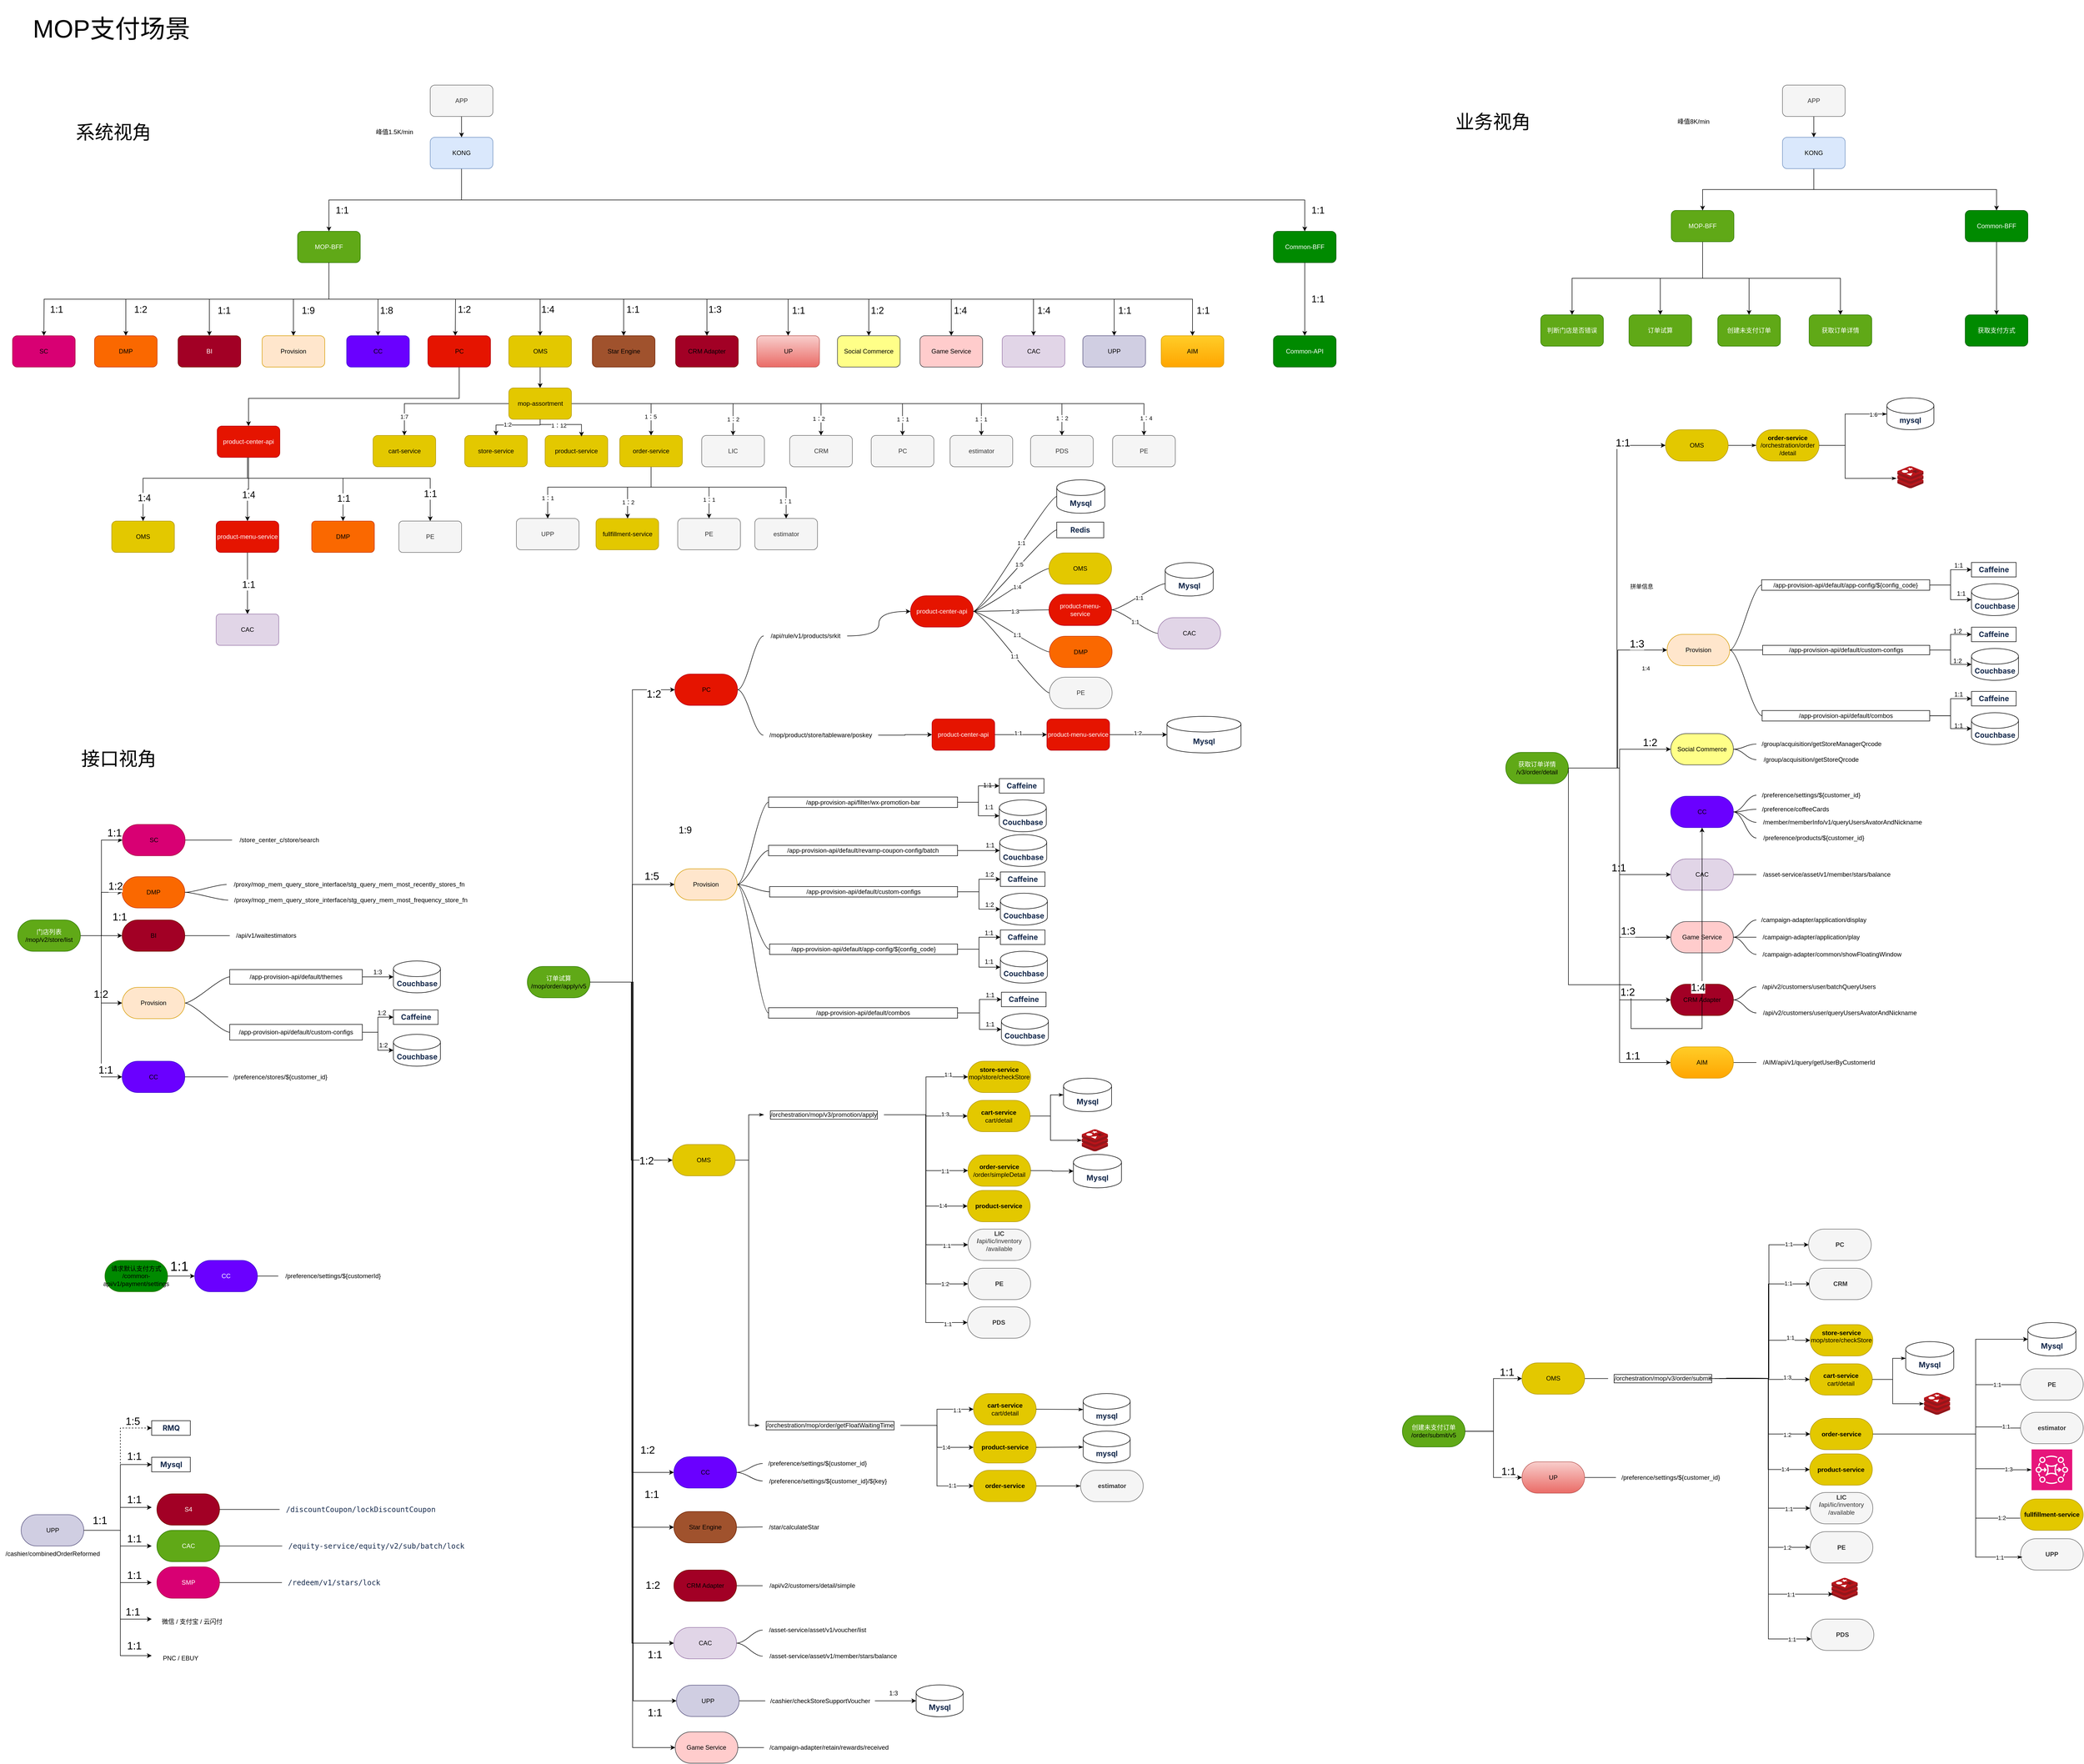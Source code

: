 <mxfile version="24.7.3" type="github">
  <diagram name="第 1 页" id="sYtc7aqfIJGAA4t-jdq2">
    <mxGraphModel dx="7997" dy="2561" grid="1" gridSize="10" guides="1" tooltips="1" connect="1" arrows="1" fold="1" page="1" pageScale="1" pageWidth="827" pageHeight="1169" math="0" shadow="0">
      <root>
        <mxCell id="0" />
        <mxCell id="1" parent="0" />
        <mxCell id="6tXBrcMtrbkiDNfWaivf-65" value="&lt;font style=&quot;font-size: 48px;&quot;&gt;MOP支付场景&lt;/font&gt;" style="text;strokeColor=none;fillColor=none;align=left;verticalAlign=middle;spacingLeft=4;spacingRight=4;overflow=hidden;points=[[0,0.5],[1,0.5]];portConstraint=eastwest;rotatable=0;whiteSpace=wrap;html=1;" parent="1" vertex="1">
          <mxGeometry x="-767.5" y="1277" width="345" height="110" as="geometry" />
        </mxCell>
        <mxCell id="6tXBrcMtrbkiDNfWaivf-66" value="&lt;font style=&quot;font-size: 36px;&quot;&gt;业务视角&lt;/font&gt;" style="text;html=1;align=center;verticalAlign=middle;resizable=0;points=[];autosize=1;strokeColor=none;fillColor=none;" parent="1" vertex="1">
          <mxGeometry x="1950" y="1480" width="170" height="60" as="geometry" />
        </mxCell>
        <mxCell id="6tXBrcMtrbkiDNfWaivf-69" style="edgeStyle=orthogonalEdgeStyle;rounded=0;orthogonalLoop=1;jettySize=auto;html=1;exitX=0.5;exitY=1;exitDx=0;exitDy=0;entryX=0.5;entryY=0;entryDx=0;entryDy=0;" parent="1" source="6tXBrcMtrbkiDNfWaivf-72" target="6tXBrcMtrbkiDNfWaivf-80" edge="1">
          <mxGeometry relative="1" as="geometry" />
        </mxCell>
        <mxCell id="6tXBrcMtrbkiDNfWaivf-70" style="edgeStyle=orthogonalEdgeStyle;rounded=0;orthogonalLoop=1;jettySize=auto;html=1;exitX=0.5;exitY=1;exitDx=0;exitDy=0;" parent="1" source="6tXBrcMtrbkiDNfWaivf-72" target="6tXBrcMtrbkiDNfWaivf-79" edge="1">
          <mxGeometry relative="1" as="geometry" />
        </mxCell>
        <mxCell id="6tXBrcMtrbkiDNfWaivf-71" style="edgeStyle=orthogonalEdgeStyle;rounded=0;orthogonalLoop=1;jettySize=auto;html=1;exitX=0.5;exitY=1;exitDx=0;exitDy=0;entryX=0.5;entryY=0;entryDx=0;entryDy=0;" parent="1" source="6tXBrcMtrbkiDNfWaivf-72" target="6tXBrcMtrbkiDNfWaivf-78" edge="1">
          <mxGeometry relative="1" as="geometry" />
        </mxCell>
        <mxCell id="6tXBrcMtrbkiDNfWaivf-126" style="edgeStyle=orthogonalEdgeStyle;rounded=0;orthogonalLoop=1;jettySize=auto;html=1;exitX=0.5;exitY=1;exitDx=0;exitDy=0;" parent="1" source="6tXBrcMtrbkiDNfWaivf-72" target="6tXBrcMtrbkiDNfWaivf-125" edge="1">
          <mxGeometry relative="1" as="geometry" />
        </mxCell>
        <mxCell id="6tXBrcMtrbkiDNfWaivf-72" value="MOP&lt;span style=&quot;background-color: initial;&quot;&gt;-BFF&lt;/span&gt;" style="rounded=1;whiteSpace=wrap;html=1;fillColor=#60a917;strokeColor=#2D7600;fontColor=#ffffff;" parent="1" vertex="1">
          <mxGeometry x="2377" y="1680" width="120" height="60" as="geometry" />
        </mxCell>
        <mxCell id="6tXBrcMtrbkiDNfWaivf-73" style="edgeStyle=orthogonalEdgeStyle;rounded=0;orthogonalLoop=1;jettySize=auto;html=1;exitX=0.5;exitY=1;exitDx=0;exitDy=0;" parent="1" source="6tXBrcMtrbkiDNfWaivf-75" target="6tXBrcMtrbkiDNfWaivf-84" edge="1">
          <mxGeometry relative="1" as="geometry" />
        </mxCell>
        <mxCell id="6tXBrcMtrbkiDNfWaivf-74" style="edgeStyle=orthogonalEdgeStyle;rounded=0;orthogonalLoop=1;jettySize=auto;html=1;exitX=0.5;exitY=1;exitDx=0;exitDy=0;entryX=0.5;entryY=0;entryDx=0;entryDy=0;" parent="1" source="6tXBrcMtrbkiDNfWaivf-75" target="6tXBrcMtrbkiDNfWaivf-72" edge="1">
          <mxGeometry relative="1" as="geometry" />
        </mxCell>
        <mxCell id="6tXBrcMtrbkiDNfWaivf-75" value="KONG" style="rounded=1;whiteSpace=wrap;html=1;fillColor=#dae8fc;strokeColor=#6c8ebf;" parent="1" vertex="1">
          <mxGeometry x="2590" y="1540" width="120" height="60" as="geometry" />
        </mxCell>
        <mxCell id="6tXBrcMtrbkiDNfWaivf-76" value="" style="edgeStyle=orthogonalEdgeStyle;rounded=0;orthogonalLoop=1;jettySize=auto;html=1;" parent="1" source="6tXBrcMtrbkiDNfWaivf-77" target="6tXBrcMtrbkiDNfWaivf-75" edge="1">
          <mxGeometry relative="1" as="geometry" />
        </mxCell>
        <mxCell id="6tXBrcMtrbkiDNfWaivf-77" value="APP" style="rounded=1;whiteSpace=wrap;html=1;fillColor=#f5f5f5;strokeColor=#666666;fontColor=#333333;" parent="1" vertex="1">
          <mxGeometry x="2590" y="1440" width="120" height="60" as="geometry" />
        </mxCell>
        <mxCell id="6tXBrcMtrbkiDNfWaivf-78" value="判断门店是否错误" style="rounded=1;whiteSpace=wrap;html=1;fillColor=#60a917;strokeColor=#2D7600;fontColor=#ffffff;" parent="1" vertex="1">
          <mxGeometry x="2127" y="1880" width="120" height="60" as="geometry" />
        </mxCell>
        <mxCell id="6tXBrcMtrbkiDNfWaivf-79" value="订单试算" style="rounded=1;whiteSpace=wrap;html=1;fillColor=#60a917;strokeColor=#2D7600;fontColor=#ffffff;" parent="1" vertex="1">
          <mxGeometry x="2296" y="1880" width="120" height="60" as="geometry" />
        </mxCell>
        <mxCell id="6tXBrcMtrbkiDNfWaivf-80" value="创建未支付订单" style="rounded=1;whiteSpace=wrap;html=1;fillColor=#60a917;strokeColor=#2D7600;fontColor=#ffffff;" parent="1" vertex="1">
          <mxGeometry x="2466" y="1880" width="120" height="60" as="geometry" />
        </mxCell>
        <mxCell id="6tXBrcMtrbkiDNfWaivf-82" value="获取支付方式" style="rounded=1;whiteSpace=wrap;html=1;fillColor=#008a00;strokeColor=#005700;fontColor=#ffffff;" parent="1" vertex="1">
          <mxGeometry x="2940" y="1880" width="120" height="60" as="geometry" />
        </mxCell>
        <mxCell id="6tXBrcMtrbkiDNfWaivf-83" style="edgeStyle=orthogonalEdgeStyle;rounded=0;orthogonalLoop=1;jettySize=auto;html=1;exitX=0.5;exitY=1;exitDx=0;exitDy=0;entryX=0.5;entryY=0;entryDx=0;entryDy=0;" parent="1" source="6tXBrcMtrbkiDNfWaivf-84" target="6tXBrcMtrbkiDNfWaivf-82" edge="1">
          <mxGeometry relative="1" as="geometry" />
        </mxCell>
        <mxCell id="6tXBrcMtrbkiDNfWaivf-84" value="Common-BFF" style="rounded=1;whiteSpace=wrap;html=1;fillColor=#008a00;strokeColor=#005700;fontColor=#ffffff;" parent="1" vertex="1">
          <mxGeometry x="2940" y="1680" width="120" height="60" as="geometry" />
        </mxCell>
        <mxCell id="6tXBrcMtrbkiDNfWaivf-86" value="&lt;font style=&quot;font-size: 36px;&quot;&gt;系统视角&lt;/font&gt;" style="text;html=1;align=center;verticalAlign=middle;resizable=0;points=[];autosize=1;strokeColor=none;fillColor=none;" parent="1" vertex="1">
          <mxGeometry x="-692" y="1500" width="170" height="60" as="geometry" />
        </mxCell>
        <mxCell id="6tXBrcMtrbkiDNfWaivf-87" style="edgeStyle=orthogonalEdgeStyle;rounded=0;orthogonalLoop=1;jettySize=auto;html=1;exitX=0.5;exitY=1;exitDx=0;exitDy=0;entryX=0.5;entryY=0;entryDx=0;entryDy=0;" parent="1" source="6tXBrcMtrbkiDNfWaivf-95" target="6tXBrcMtrbkiDNfWaivf-107" edge="1">
          <mxGeometry relative="1" as="geometry" />
        </mxCell>
        <mxCell id="6tXBrcMtrbkiDNfWaivf-88" style="edgeStyle=orthogonalEdgeStyle;rounded=0;orthogonalLoop=1;jettySize=auto;html=1;exitX=0.5;exitY=1;exitDx=0;exitDy=0;entryX=0.5;entryY=0;entryDx=0;entryDy=0;" parent="1" source="6tXBrcMtrbkiDNfWaivf-95" target="6tXBrcMtrbkiDNfWaivf-108" edge="1">
          <mxGeometry relative="1" as="geometry" />
        </mxCell>
        <mxCell id="6tXBrcMtrbkiDNfWaivf-90" style="edgeStyle=orthogonalEdgeStyle;rounded=0;orthogonalLoop=1;jettySize=auto;html=1;exitX=0.5;exitY=1;exitDx=0;exitDy=0;" parent="1" source="6tXBrcMtrbkiDNfWaivf-95" target="6tXBrcMtrbkiDNfWaivf-105" edge="1">
          <mxGeometry relative="1" as="geometry" />
        </mxCell>
        <mxCell id="6tXBrcMtrbkiDNfWaivf-91" style="edgeStyle=orthogonalEdgeStyle;rounded=0;orthogonalLoop=1;jettySize=auto;html=1;exitX=0.5;exitY=1;exitDx=0;exitDy=0;entryX=0.5;entryY=0;entryDx=0;entryDy=0;" parent="1" source="6tXBrcMtrbkiDNfWaivf-95" edge="1">
          <mxGeometry relative="1" as="geometry">
            <mxPoint x="-740" y="1920" as="targetPoint" />
          </mxGeometry>
        </mxCell>
        <mxCell id="6tXBrcMtrbkiDNfWaivf-92" style="edgeStyle=orthogonalEdgeStyle;rounded=0;orthogonalLoop=1;jettySize=auto;html=1;exitX=0.5;exitY=1;exitDx=0;exitDy=0;entryX=0.5;entryY=0;entryDx=0;entryDy=0;" parent="1" source="6tXBrcMtrbkiDNfWaivf-95" edge="1">
          <mxGeometry relative="1" as="geometry">
            <mxPoint x="48" y="1920" as="targetPoint" />
          </mxGeometry>
        </mxCell>
        <mxCell id="6tXBrcMtrbkiDNfWaivf-93" style="edgeStyle=orthogonalEdgeStyle;rounded=0;orthogonalLoop=1;jettySize=auto;html=1;exitX=0.5;exitY=1;exitDx=0;exitDy=0;entryX=0.5;entryY=0;entryDx=0;entryDy=0;" parent="1" source="6tXBrcMtrbkiDNfWaivf-95" target="i7uWyb1rT8mKNdmj7tlO-67" edge="1">
          <mxGeometry relative="1" as="geometry">
            <mxPoint x="189.5" y="1920" as="targetPoint" />
          </mxGeometry>
        </mxCell>
        <mxCell id="6tXBrcMtrbkiDNfWaivf-94" style="edgeStyle=orthogonalEdgeStyle;rounded=0;orthogonalLoop=1;jettySize=auto;html=1;exitX=0.5;exitY=1;exitDx=0;exitDy=0;entryX=0.5;entryY=0;entryDx=0;entryDy=0;" parent="1" source="6tXBrcMtrbkiDNfWaivf-95" target="i7uWyb1rT8mKNdmj7tlO-65" edge="1">
          <mxGeometry relative="1" as="geometry">
            <mxPoint x="332.5" y="1920" as="targetPoint" />
          </mxGeometry>
        </mxCell>
        <mxCell id="i7uWyb1rT8mKNdmj7tlO-72" style="edgeStyle=orthogonalEdgeStyle;rounded=0;orthogonalLoop=1;jettySize=auto;html=1;exitX=0.5;exitY=1;exitDx=0;exitDy=0;entryX=0.5;entryY=0;entryDx=0;entryDy=0;" parent="1" source="6tXBrcMtrbkiDNfWaivf-95" target="i7uWyb1rT8mKNdmj7tlO-68" edge="1">
          <mxGeometry relative="1" as="geometry" />
        </mxCell>
        <mxCell id="i7uWyb1rT8mKNdmj7tlO-75" style="edgeStyle=orthogonalEdgeStyle;rounded=0;orthogonalLoop=1;jettySize=auto;html=1;exitX=0.5;exitY=1;exitDx=0;exitDy=0;" parent="1" source="6tXBrcMtrbkiDNfWaivf-95" target="i7uWyb1rT8mKNdmj7tlO-74" edge="1">
          <mxGeometry relative="1" as="geometry" />
        </mxCell>
        <mxCell id="i7uWyb1rT8mKNdmj7tlO-78" style="edgeStyle=orthogonalEdgeStyle;rounded=0;orthogonalLoop=1;jettySize=auto;html=1;exitX=0.5;exitY=1;exitDx=0;exitDy=0;" parent="1" source="6tXBrcMtrbkiDNfWaivf-95" target="i7uWyb1rT8mKNdmj7tlO-77" edge="1">
          <mxGeometry relative="1" as="geometry" />
        </mxCell>
        <mxCell id="i7uWyb1rT8mKNdmj7tlO-82" style="edgeStyle=orthogonalEdgeStyle;rounded=0;orthogonalLoop=1;jettySize=auto;html=1;exitX=0.5;exitY=1;exitDx=0;exitDy=0;" parent="1" source="6tXBrcMtrbkiDNfWaivf-95" target="i7uWyb1rT8mKNdmj7tlO-80" edge="1">
          <mxGeometry relative="1" as="geometry" />
        </mxCell>
        <mxCell id="i7uWyb1rT8mKNdmj7tlO-83" style="edgeStyle=orthogonalEdgeStyle;rounded=0;orthogonalLoop=1;jettySize=auto;html=1;exitX=0.5;exitY=1;exitDx=0;exitDy=0;" parent="1" source="6tXBrcMtrbkiDNfWaivf-95" target="i7uWyb1rT8mKNdmj7tlO-81" edge="1">
          <mxGeometry relative="1" as="geometry" />
        </mxCell>
        <mxCell id="i7uWyb1rT8mKNdmj7tlO-98" style="edgeStyle=orthogonalEdgeStyle;rounded=0;orthogonalLoop=1;jettySize=auto;html=1;exitX=0.5;exitY=1;exitDx=0;exitDy=0;" parent="1" source="6tXBrcMtrbkiDNfWaivf-95" target="i7uWyb1rT8mKNdmj7tlO-94" edge="1">
          <mxGeometry relative="1" as="geometry" />
        </mxCell>
        <mxCell id="i7uWyb1rT8mKNdmj7tlO-99" style="edgeStyle=orthogonalEdgeStyle;rounded=0;orthogonalLoop=1;jettySize=auto;html=1;exitX=0.5;exitY=1;exitDx=0;exitDy=0;entryX=0.5;entryY=0;entryDx=0;entryDy=0;" parent="1" source="6tXBrcMtrbkiDNfWaivf-95" target="i7uWyb1rT8mKNdmj7tlO-95" edge="1">
          <mxGeometry relative="1" as="geometry" />
        </mxCell>
        <mxCell id="6tXBrcMtrbkiDNfWaivf-95" value="MOP&lt;span style=&quot;background-color: initial;&quot;&gt;-BFF&lt;/span&gt;" style="rounded=1;whiteSpace=wrap;html=1;fillColor=#60a917;strokeColor=#2D7600;fontColor=#ffffff;" parent="1" vertex="1">
          <mxGeometry x="-254" y="1720" width="120" height="60" as="geometry" />
        </mxCell>
        <mxCell id="6tXBrcMtrbkiDNfWaivf-97" style="edgeStyle=orthogonalEdgeStyle;rounded=0;orthogonalLoop=1;jettySize=auto;html=1;exitX=0.5;exitY=1;exitDx=0;exitDy=0;entryX=0.5;entryY=0;entryDx=0;entryDy=0;" parent="1" source="6tXBrcMtrbkiDNfWaivf-98" target="6tXBrcMtrbkiDNfWaivf-95" edge="1">
          <mxGeometry relative="1" as="geometry">
            <Array as="points">
              <mxPoint x="60" y="1660" />
              <mxPoint x="-194" y="1660" />
            </Array>
          </mxGeometry>
        </mxCell>
        <mxCell id="i7uWyb1rT8mKNdmj7tlO-86" style="edgeStyle=orthogonalEdgeStyle;rounded=0;orthogonalLoop=1;jettySize=auto;html=1;exitX=0.5;exitY=1;exitDx=0;exitDy=0;" parent="1" source="6tXBrcMtrbkiDNfWaivf-98" target="6tXBrcMtrbkiDNfWaivf-103" edge="1">
          <mxGeometry relative="1" as="geometry" />
        </mxCell>
        <mxCell id="6tXBrcMtrbkiDNfWaivf-98" value="KONG" style="rounded=1;whiteSpace=wrap;html=1;fillColor=#dae8fc;strokeColor=#6c8ebf;" parent="1" vertex="1">
          <mxGeometry y="1540" width="120" height="60" as="geometry" />
        </mxCell>
        <mxCell id="6tXBrcMtrbkiDNfWaivf-99" value="" style="edgeStyle=orthogonalEdgeStyle;rounded=0;orthogonalLoop=1;jettySize=auto;html=1;" parent="1" source="6tXBrcMtrbkiDNfWaivf-100" target="6tXBrcMtrbkiDNfWaivf-98" edge="1">
          <mxGeometry relative="1" as="geometry" />
        </mxCell>
        <mxCell id="6tXBrcMtrbkiDNfWaivf-100" value="APP" style="rounded=1;whiteSpace=wrap;html=1;fillColor=#f5f5f5;strokeColor=#666666;fontColor=#333333;" parent="1" vertex="1">
          <mxGeometry y="1440" width="120" height="60" as="geometry" />
        </mxCell>
        <mxCell id="6tXBrcMtrbkiDNfWaivf-101" value="峰值1.5K/min" style="text;strokeColor=none;fillColor=none;align=left;verticalAlign=middle;spacingLeft=4;spacingRight=4;overflow=hidden;points=[[0,0.5],[1,0.5]];portConstraint=eastwest;rotatable=0;whiteSpace=wrap;html=1;" parent="1" vertex="1">
          <mxGeometry x="-110.5" y="1515" width="90.5" height="30" as="geometry" />
        </mxCell>
        <mxCell id="i7uWyb1rT8mKNdmj7tlO-88" style="edgeStyle=orthogonalEdgeStyle;rounded=0;orthogonalLoop=1;jettySize=auto;html=1;exitX=0.5;exitY=1;exitDx=0;exitDy=0;" parent="1" source="6tXBrcMtrbkiDNfWaivf-103" target="i7uWyb1rT8mKNdmj7tlO-87" edge="1">
          <mxGeometry relative="1" as="geometry" />
        </mxCell>
        <mxCell id="6tXBrcMtrbkiDNfWaivf-103" value="Common-BFF" style="rounded=1;whiteSpace=wrap;html=1;fillColor=#008a00;strokeColor=#005700;fontColor=#ffffff;" parent="1" vertex="1">
          <mxGeometry x="1615" y="1720" width="120" height="60" as="geometry" />
        </mxCell>
        <mxCell id="6tXBrcMtrbkiDNfWaivf-105" value="DMP" style="rounded=1;whiteSpace=wrap;html=1;fillColor=#fa6800;strokeColor=#C73500;fontColor=#000000;" parent="1" vertex="1">
          <mxGeometry x="-643" y="1920" width="120" height="60" as="geometry" />
        </mxCell>
        <mxCell id="6tXBrcMtrbkiDNfWaivf-107" value="BI" style="rounded=1;whiteSpace=wrap;html=1;fillColor=#a20025;strokeColor=#6F0000;fontColor=#ffffff;" parent="1" vertex="1">
          <mxGeometry x="-483" y="1920" width="120" height="60" as="geometry" />
        </mxCell>
        <mxCell id="6tXBrcMtrbkiDNfWaivf-108" value="Provision" style="rounded=1;whiteSpace=wrap;html=1;fillColor=#ffe6cc;strokeColor=#d79b00;" parent="1" vertex="1">
          <mxGeometry x="-322" y="1920" width="120" height="60" as="geometry" />
        </mxCell>
        <mxCell id="6tXBrcMtrbkiDNfWaivf-113" value="&lt;font style=&quot;font-size: 18px;&quot;&gt;1:1&lt;/font&gt;" style="text;html=1;align=center;verticalAlign=middle;resizable=0;points=[];autosize=1;strokeColor=none;fillColor=none;" parent="1" vertex="1">
          <mxGeometry x="-741" y="1850" width="50" height="40" as="geometry" />
        </mxCell>
        <mxCell id="6tXBrcMtrbkiDNfWaivf-114" value="&lt;font style=&quot;font-size: 18px;&quot;&gt;1:2&lt;/font&gt;" style="text;html=1;align=center;verticalAlign=middle;resizable=0;points=[];autosize=1;strokeColor=none;fillColor=none;" parent="1" vertex="1">
          <mxGeometry x="-580" y="1850" width="50" height="40" as="geometry" />
        </mxCell>
        <mxCell id="6tXBrcMtrbkiDNfWaivf-116" value="&lt;font style=&quot;font-size: 18px;&quot;&gt;1:1&lt;/font&gt;" style="text;html=1;align=center;verticalAlign=middle;resizable=0;points=[];autosize=1;strokeColor=none;fillColor=none;" parent="1" vertex="1">
          <mxGeometry x="-420.5" y="1852" width="50" height="40" as="geometry" />
        </mxCell>
        <mxCell id="6tXBrcMtrbkiDNfWaivf-117" value="&lt;font style=&quot;font-size: 18px;&quot;&gt;1:9&lt;/font&gt;" style="text;html=1;align=center;verticalAlign=middle;resizable=0;points=[];autosize=1;strokeColor=none;fillColor=none;" parent="1" vertex="1">
          <mxGeometry x="-259.5" y="1852" width="50" height="40" as="geometry" />
        </mxCell>
        <mxCell id="6tXBrcMtrbkiDNfWaivf-118" value="&lt;font style=&quot;font-size: 18px;&quot;&gt;1:8&lt;/font&gt;" style="text;html=1;align=center;verticalAlign=middle;resizable=0;points=[];autosize=1;strokeColor=none;fillColor=none;" parent="1" vertex="1">
          <mxGeometry x="-109.5" y="1852" width="50" height="40" as="geometry" />
        </mxCell>
        <mxCell id="6tXBrcMtrbkiDNfWaivf-119" value="&lt;font style=&quot;font-size: 18px;&quot;&gt;1:2&lt;/font&gt;" style="text;html=1;align=center;verticalAlign=middle;resizable=0;points=[];autosize=1;strokeColor=none;fillColor=none;" parent="1" vertex="1">
          <mxGeometry x="40" y="1850" width="50" height="40" as="geometry" />
        </mxCell>
        <mxCell id="6tXBrcMtrbkiDNfWaivf-120" value="&lt;font style=&quot;font-size: 18px;&quot;&gt;1:4&lt;/font&gt;" style="text;html=1;align=center;verticalAlign=middle;resizable=0;points=[];autosize=1;strokeColor=none;fillColor=none;" parent="1" vertex="1">
          <mxGeometry x="200" y="1850" width="50" height="40" as="geometry" />
        </mxCell>
        <mxCell id="6tXBrcMtrbkiDNfWaivf-122" value="&lt;font style=&quot;font-size: 18px;&quot;&gt;1:1&lt;/font&gt;" style="text;html=1;align=center;verticalAlign=middle;resizable=0;points=[];autosize=1;strokeColor=none;fillColor=none;" parent="1" vertex="1">
          <mxGeometry x="-194" y="1660" width="50" height="40" as="geometry" />
        </mxCell>
        <mxCell id="6tXBrcMtrbkiDNfWaivf-124" value="峰值8K/min" style="text;strokeColor=none;fillColor=none;align=left;verticalAlign=middle;spacingLeft=4;spacingRight=4;overflow=hidden;points=[[0,0.5],[1,0.5]];portConstraint=eastwest;rotatable=0;whiteSpace=wrap;html=1;" parent="1" vertex="1">
          <mxGeometry x="2383" y="1495" width="80" height="30" as="geometry" />
        </mxCell>
        <mxCell id="6tXBrcMtrbkiDNfWaivf-125" value="获取订单详情" style="rounded=1;whiteSpace=wrap;html=1;fillColor=#60a917;strokeColor=#2D7600;fontColor=#ffffff;" parent="1" vertex="1">
          <mxGeometry x="2641" y="1880" width="120" height="60" as="geometry" />
        </mxCell>
        <mxCell id="I2Zdo2Xt9zgOg21UrRjC-64" value="" style="edgeStyle=orthogonalEdgeStyle;rounded=0;orthogonalLoop=1;jettySize=auto;html=1;fontFamily=Helvetica;fontSize=12;fontColor=default;exitX=1;exitY=0.5;exitDx=0;exitDy=0;entryX=0;entryY=0.5;entryDx=0;entryDy=0;" parent="1" source="I2Zdo2Xt9zgOg21UrRjC-72" target="I2Zdo2Xt9zgOg21UrRjC-15" edge="1">
          <mxGeometry relative="1" as="geometry">
            <mxPoint x="-670" y="3158" as="sourcePoint" />
          </mxGeometry>
        </mxCell>
        <mxCell id="iGlMw-0uKcp3FbVpsDQA-3" value="&lt;span style=&quot;font-size: 20px;&quot;&gt;1:1&lt;/span&gt;" style="edgeLabel;html=1;align=center;verticalAlign=middle;resizable=0;points=[];" parent="I2Zdo2Xt9zgOg21UrRjC-64" vertex="1" connectable="0">
          <mxGeometry x="0.335" y="5" relative="1" as="geometry">
            <mxPoint x="21" y="-32" as="offset" />
          </mxGeometry>
        </mxCell>
        <mxCell id="i7uWyb1rT8mKNdmj7tlO-13" style="edgeStyle=orthogonalEdgeStyle;rounded=0;orthogonalLoop=1;jettySize=auto;html=1;exitX=1;exitY=0.5;exitDx=0;exitDy=0;entryX=0;entryY=0.5;entryDx=0;entryDy=0;" parent="1" source="I2Zdo2Xt9zgOg21UrRjC-75" target="I2Zdo2Xt9zgOg21UrRjC-54" edge="1">
          <mxGeometry relative="1" as="geometry">
            <mxPoint x="340.5" y="3047" as="sourcePoint" />
          </mxGeometry>
        </mxCell>
        <mxCell id="iGlMw-0uKcp3FbVpsDQA-9" value="&lt;span style=&quot;font-size: 20px;&quot;&gt;1:1&lt;/span&gt;" style="edgeLabel;html=1;align=center;verticalAlign=middle;resizable=0;points=[];" parent="i7uWyb1rT8mKNdmj7tlO-13" vertex="1" connectable="0">
          <mxGeometry x="0.472" y="4" relative="1" as="geometry">
            <mxPoint x="33" y="174" as="offset" />
          </mxGeometry>
        </mxCell>
        <mxCell id="i7uWyb1rT8mKNdmj7tlO-19" value="&lt;font style=&quot;font-size: 18px;&quot;&gt;1:9&lt;/font&gt;" style="text;html=1;align=center;verticalAlign=middle;resizable=0;points=[];autosize=0;strokeColor=none;fillColor=none;" parent="1" vertex="1">
          <mxGeometry x="462.5" y="2847" width="50" height="40" as="geometry" />
        </mxCell>
        <mxCell id="i7uWyb1rT8mKNdmj7tlO-64" value="&lt;font color=&quot;#000000&quot;&gt;SC&lt;br&gt;&lt;/font&gt;" style="rounded=1;whiteSpace=wrap;html=1;fillColor=#d80073;strokeColor=#A50040;fontColor=#ffffff;" parent="1" vertex="1">
          <mxGeometry x="-800" y="1920" width="120" height="60" as="geometry" />
        </mxCell>
        <mxCell id="i7uWyb1rT8mKNdmj7tlO-65" value="CC" style="rounded=1;whiteSpace=wrap;html=1;fillColor=#6a00ff;strokeColor=#3700CC;fontColor=#000000;" parent="1" vertex="1">
          <mxGeometry x="-160" y="1920" width="120" height="60" as="geometry" />
        </mxCell>
        <mxCell id="Zq0u-4QTQbZp0N0F9nU7-17" style="edgeStyle=orthogonalEdgeStyle;rounded=0;orthogonalLoop=1;jettySize=auto;html=1;entryX=0.5;entryY=0;entryDx=0;entryDy=0;" parent="1" source="i7uWyb1rT8mKNdmj7tlO-66" target="Zq0u-4QTQbZp0N0F9nU7-10" edge="1">
          <mxGeometry relative="1" as="geometry">
            <Array as="points">
              <mxPoint x="56" y="2040" />
              <mxPoint x="-348" y="2040" />
            </Array>
          </mxGeometry>
        </mxCell>
        <mxCell id="i7uWyb1rT8mKNdmj7tlO-66" value="PC" style="rounded=1;whiteSpace=wrap;html=1;fillColor=#e51400;strokeColor=#B20000;fontColor=#000000;" parent="1" vertex="1">
          <mxGeometry x="-4.5" y="1920" width="120" height="60" as="geometry" />
        </mxCell>
        <mxCell id="6hjSSpbPPTjA9jFk7ans-151" style="edgeStyle=orthogonalEdgeStyle;rounded=0;orthogonalLoop=1;jettySize=auto;html=1;entryX=0.5;entryY=0;entryDx=0;entryDy=0;" edge="1" parent="1" source="i7uWyb1rT8mKNdmj7tlO-67" target="6hjSSpbPPTjA9jFk7ans-131">
          <mxGeometry relative="1" as="geometry" />
        </mxCell>
        <mxCell id="i7uWyb1rT8mKNdmj7tlO-67" value="OMS" style="rounded=1;whiteSpace=wrap;html=1;fillColor=#e3c800;strokeColor=#B09500;fontColor=#000000;" parent="1" vertex="1">
          <mxGeometry x="150.5" y="1920" width="120" height="60" as="geometry" />
        </mxCell>
        <mxCell id="i7uWyb1rT8mKNdmj7tlO-68" value="Star Engine" style="rounded=1;whiteSpace=wrap;html=1;fillColor=#a0522d;strokeColor=#6D1F00;fontColor=#000000;" parent="1" vertex="1">
          <mxGeometry x="310.5" y="1920" width="120" height="60" as="geometry" />
        </mxCell>
        <mxCell id="i7uWyb1rT8mKNdmj7tlO-71" value="&lt;font style=&quot;font-size: 18px;&quot;&gt;1:1&lt;/font&gt;" style="text;html=1;align=center;verticalAlign=middle;resizable=0;points=[];autosize=1;strokeColor=none;fillColor=none;" parent="1" vertex="1">
          <mxGeometry x="1675" y="1660" width="50" height="40" as="geometry" />
        </mxCell>
        <mxCell id="i7uWyb1rT8mKNdmj7tlO-73" value="&lt;font style=&quot;font-size: 18px;&quot;&gt;1:1&lt;/font&gt;" style="text;html=1;align=center;verticalAlign=middle;resizable=0;points=[];autosize=1;strokeColor=none;fillColor=none;" parent="1" vertex="1">
          <mxGeometry x="363" y="1850" width="50" height="40" as="geometry" />
        </mxCell>
        <mxCell id="i7uWyb1rT8mKNdmj7tlO-74" value="CRM Adapter" style="rounded=1;whiteSpace=wrap;html=1;fillColor=#a20025;fontColor=#000000;strokeColor=#6F0000;" parent="1" vertex="1">
          <mxGeometry x="470" y="1920" width="120" height="60" as="geometry" />
        </mxCell>
        <mxCell id="i7uWyb1rT8mKNdmj7tlO-76" value="&lt;font style=&quot;font-size: 18px;&quot;&gt;1:3&lt;/font&gt;" style="text;html=1;align=center;verticalAlign=middle;resizable=0;points=[];autosize=1;strokeColor=none;fillColor=none;" parent="1" vertex="1">
          <mxGeometry x="520" y="1850" width="50" height="40" as="geometry" />
        </mxCell>
        <mxCell id="i7uWyb1rT8mKNdmj7tlO-77" value="UP" style="rounded=1;whiteSpace=wrap;html=1;fillColor=#f8cecc;strokeColor=#b85450;gradientColor=#ea6b66;" parent="1" vertex="1">
          <mxGeometry x="625.5" y="1920" width="120" height="60" as="geometry" />
        </mxCell>
        <mxCell id="i7uWyb1rT8mKNdmj7tlO-79" value="&lt;font style=&quot;font-size: 18px;&quot;&gt;1:1&lt;/font&gt;" style="text;html=1;align=center;verticalAlign=middle;resizable=0;points=[];autosize=1;strokeColor=none;fillColor=none;" parent="1" vertex="1">
          <mxGeometry x="680" y="1852" width="50" height="40" as="geometry" />
        </mxCell>
        <mxCell id="i7uWyb1rT8mKNdmj7tlO-80" value="Social Commerce" style="rounded=1;whiteSpace=wrap;html=1;fillColor=#ffff88;strokeColor=#36393d;" parent="1" vertex="1">
          <mxGeometry x="780" y="1920" width="120" height="60" as="geometry" />
        </mxCell>
        <mxCell id="i7uWyb1rT8mKNdmj7tlO-81" value="Game Service" style="rounded=1;whiteSpace=wrap;html=1;fillColor=#ffcccc;strokeColor=#36393d;" parent="1" vertex="1">
          <mxGeometry x="938" y="1920" width="120" height="60" as="geometry" />
        </mxCell>
        <mxCell id="i7uWyb1rT8mKNdmj7tlO-84" value="&lt;font style=&quot;font-size: 18px;&quot;&gt;1:2&lt;/font&gt;" style="text;html=1;align=center;verticalAlign=middle;resizable=0;points=[];autosize=1;strokeColor=none;fillColor=none;" parent="1" vertex="1">
          <mxGeometry x="830.5" y="1852" width="50" height="40" as="geometry" />
        </mxCell>
        <mxCell id="i7uWyb1rT8mKNdmj7tlO-85" value="&lt;font style=&quot;font-size: 18px;&quot;&gt;1:4&lt;/font&gt;" style="text;html=1;align=center;verticalAlign=middle;resizable=0;points=[];autosize=1;strokeColor=none;fillColor=none;" parent="1" vertex="1">
          <mxGeometry x="990" y="1852" width="50" height="40" as="geometry" />
        </mxCell>
        <mxCell id="i7uWyb1rT8mKNdmj7tlO-87" value="Common-API" style="rounded=1;whiteSpace=wrap;html=1;fillColor=#008a00;strokeColor=#005700;fontColor=#ffffff;" parent="1" vertex="1">
          <mxGeometry x="1615" y="1920" width="120" height="60" as="geometry" />
        </mxCell>
        <mxCell id="i7uWyb1rT8mKNdmj7tlO-89" value="&lt;font style=&quot;font-size: 18px;&quot;&gt;1:1&lt;/font&gt;" style="text;html=1;align=center;verticalAlign=middle;resizable=0;points=[];autosize=1;strokeColor=none;fillColor=none;" parent="1" vertex="1">
          <mxGeometry x="1675" y="1830" width="50" height="40" as="geometry" />
        </mxCell>
        <mxCell id="i7uWyb1rT8mKNdmj7tlO-94" value="CAC" style="rounded=1;whiteSpace=wrap;html=1;fillColor=#e1d5e7;strokeColor=#9673a6;" parent="1" vertex="1">
          <mxGeometry x="1095.5" y="1920" width="120" height="60" as="geometry" />
        </mxCell>
        <mxCell id="i7uWyb1rT8mKNdmj7tlO-95" value="UPP" style="rounded=1;whiteSpace=wrap;html=1;fillColor=#d0cee2;strokeColor=#56517e;" parent="1" vertex="1">
          <mxGeometry x="1250" y="1920" width="120" height="60" as="geometry" />
        </mxCell>
        <mxCell id="i7uWyb1rT8mKNdmj7tlO-100" value="&lt;font style=&quot;font-size: 18px;&quot;&gt;1:1&lt;/font&gt;" style="text;html=1;align=center;verticalAlign=middle;resizable=0;points=[];autosize=1;strokeColor=none;fillColor=none;" parent="1" vertex="1">
          <mxGeometry x="1305" y="1852" width="50" height="40" as="geometry" />
        </mxCell>
        <mxCell id="i7uWyb1rT8mKNdmj7tlO-101" value="&lt;font style=&quot;font-size: 18px;&quot;&gt;1:4&lt;/font&gt;" style="text;html=1;align=center;verticalAlign=middle;resizable=0;points=[];autosize=1;strokeColor=none;fillColor=none;" parent="1" vertex="1">
          <mxGeometry x="1150" y="1852" width="50" height="40" as="geometry" />
        </mxCell>
        <mxCell id="I2Zdo2Xt9zgOg21UrRjC-41" value="" style="edgeStyle=entityRelationEdgeStyle;rounded=0;orthogonalLoop=1;jettySize=auto;html=1;startArrow=none;endArrow=none;segment=10;curved=1;sourcePerimeterSpacing=0;targetPerimeterSpacing=0;fontFamily=Helvetica;fontSize=12;fontColor=#000000;" parent="1" source="I2Zdo2Xt9zgOg21UrRjC-11" target="I2Zdo2Xt9zgOg21UrRjC-23" edge="1">
          <mxGeometry relative="1" as="geometry" />
        </mxCell>
        <mxCell id="I2Zdo2Xt9zgOg21UrRjC-11" value="&lt;span style=&quot;color: rgb(0, 0, 0);&quot;&gt;SC&lt;/span&gt;" style="whiteSpace=wrap;html=1;rounded=1;arcSize=50;align=center;verticalAlign=middle;strokeWidth=1;autosize=0;spacing=4;treeFolding=1;treeMoving=1;newEdgeStyle={&quot;edgeStyle&quot;:&quot;entityRelationEdgeStyle&quot;,&quot;startArrow&quot;:&quot;none&quot;,&quot;endArrow&quot;:&quot;none&quot;,&quot;segment&quot;:10,&quot;curved&quot;:1,&quot;sourcePerimeterSpacing&quot;:0,&quot;targetPerimeterSpacing&quot;:0};strokeColor=#A50040;fontFamily=Helvetica;fontSize=12;fontColor=#ffffff;fillColor=#d80073;" parent="1" vertex="1">
          <mxGeometry x="-589.5" y="2856" width="120" height="60" as="geometry" />
        </mxCell>
        <mxCell id="I2Zdo2Xt9zgOg21UrRjC-38" value="" style="edgeStyle=entityRelationEdgeStyle;rounded=0;orthogonalLoop=1;jettySize=auto;html=1;startArrow=none;endArrow=none;segment=10;curved=1;sourcePerimeterSpacing=0;targetPerimeterSpacing=0;fontFamily=Helvetica;fontSize=12;fontColor=#000000;" parent="1" source="I2Zdo2Xt9zgOg21UrRjC-13" target="I2Zdo2Xt9zgOg21UrRjC-33" edge="1">
          <mxGeometry relative="1" as="geometry" />
        </mxCell>
        <mxCell id="I2Zdo2Xt9zgOg21UrRjC-13" value="DMP" style="whiteSpace=wrap;html=1;rounded=1;arcSize=50;align=center;verticalAlign=middle;strokeWidth=1;autosize=0;spacing=4;treeFolding=1;treeMoving=1;newEdgeStyle={&quot;edgeStyle&quot;:&quot;entityRelationEdgeStyle&quot;,&quot;startArrow&quot;:&quot;none&quot;,&quot;endArrow&quot;:&quot;none&quot;,&quot;segment&quot;:10,&quot;curved&quot;:1,&quot;sourcePerimeterSpacing&quot;:0,&quot;targetPerimeterSpacing&quot;:0};strokeColor=#C73500;fontFamily=Helvetica;fontSize=12;fontColor=#000000;fillColor=#fa6800;" parent="1" vertex="1">
          <mxGeometry x="-590" y="2956" width="120" height="60" as="geometry" />
        </mxCell>
        <mxCell id="I2Zdo2Xt9zgOg21UrRjC-37" value="" style="edgeStyle=entityRelationEdgeStyle;rounded=0;orthogonalLoop=1;jettySize=auto;html=1;startArrow=none;endArrow=none;segment=10;curved=1;sourcePerimeterSpacing=0;targetPerimeterSpacing=0;fontFamily=Helvetica;fontSize=12;fontColor=#000000;" parent="1" source="I2Zdo2Xt9zgOg21UrRjC-15" target="I2Zdo2Xt9zgOg21UrRjC-31" edge="1">
          <mxGeometry relative="1" as="geometry" />
        </mxCell>
        <mxCell id="I2Zdo2Xt9zgOg21UrRjC-15" value="BI" style="whiteSpace=wrap;html=1;rounded=1;arcSize=50;align=center;verticalAlign=middle;strokeWidth=1;autosize=0;spacing=4;treeFolding=1;treeMoving=1;newEdgeStyle={&quot;edgeStyle&quot;:&quot;entityRelationEdgeStyle&quot;,&quot;startArrow&quot;:&quot;none&quot;,&quot;endArrow&quot;:&quot;none&quot;,&quot;segment&quot;:10,&quot;curved&quot;:1,&quot;sourcePerimeterSpacing&quot;:0,&quot;targetPerimeterSpacing&quot;:0};strokeColor=#6F0000;fontFamily=Helvetica;fontSize=12;fontColor=#000000;fillColor=#a20025;" parent="1" vertex="1">
          <mxGeometry x="-590" y="3039" width="120" height="60" as="geometry" />
        </mxCell>
        <mxCell id="qeoDXeadUFru3wxeWsTj-5" style="edgeStyle=entityRelationEdgeStyle;rounded=0;orthogonalLoop=1;jettySize=auto;html=1;startArrow=none;endArrow=none;segment=10;curved=1;sourcePerimeterSpacing=0;targetPerimeterSpacing=0;exitX=1;exitY=0.5;exitDx=0;exitDy=0;entryX=0;entryY=0.5;entryDx=0;entryDy=0;" parent="1" source="I2Zdo2Xt9zgOg21UrRjC-17" target="9dGRpg3HkiB-PRisOG5M-1" edge="1">
          <mxGeometry relative="1" as="geometry" />
        </mxCell>
        <mxCell id="qeoDXeadUFru3wxeWsTj-6" style="edgeStyle=entityRelationEdgeStyle;rounded=0;orthogonalLoop=1;jettySize=auto;html=1;startArrow=none;endArrow=none;segment=10;curved=1;sourcePerimeterSpacing=0;targetPerimeterSpacing=0;exitX=1;exitY=0.5;exitDx=0;exitDy=0;" parent="1" source="I2Zdo2Xt9zgOg21UrRjC-17" target="9dGRpg3HkiB-PRisOG5M-2" edge="1">
          <mxGeometry relative="1" as="geometry" />
        </mxCell>
        <mxCell id="I2Zdo2Xt9zgOg21UrRjC-17" value="Provision" style="whiteSpace=wrap;html=1;rounded=1;arcSize=50;align=center;verticalAlign=middle;strokeWidth=1;autosize=0;spacing=4;treeFolding=1;treeMoving=1;newEdgeStyle={&quot;edgeStyle&quot;:&quot;entityRelationEdgeStyle&quot;,&quot;startArrow&quot;:&quot;none&quot;,&quot;endArrow&quot;:&quot;none&quot;,&quot;segment&quot;:10,&quot;curved&quot;:1,&quot;sourcePerimeterSpacing&quot;:0,&quot;targetPerimeterSpacing&quot;:0};strokeColor=#d79b00;fontFamily=Helvetica;fontSize=12;fontColor=default;fillColor=#ffe6cc;" parent="1" vertex="1">
          <mxGeometry x="-590" y="3168" width="120" height="60" as="geometry" />
        </mxCell>
        <mxCell id="I2Zdo2Xt9zgOg21UrRjC-36" value="" style="edgeStyle=entityRelationEdgeStyle;rounded=0;orthogonalLoop=1;jettySize=auto;html=1;startArrow=none;endArrow=none;segment=10;curved=1;sourcePerimeterSpacing=0;targetPerimeterSpacing=0;fontFamily=Helvetica;fontSize=12;fontColor=#000000;" parent="1" source="I2Zdo2Xt9zgOg21UrRjC-19" target="I2Zdo2Xt9zgOg21UrRjC-29" edge="1">
          <mxGeometry relative="1" as="geometry" />
        </mxCell>
        <mxCell id="I2Zdo2Xt9zgOg21UrRjC-19" value="CC" style="whiteSpace=wrap;html=1;rounded=1;arcSize=50;align=center;verticalAlign=middle;strokeWidth=1;autosize=0;spacing=4;treeFolding=1;treeMoving=1;newEdgeStyle={&quot;edgeStyle&quot;:&quot;entityRelationEdgeStyle&quot;,&quot;startArrow&quot;:&quot;none&quot;,&quot;endArrow&quot;:&quot;none&quot;,&quot;segment&quot;:10,&quot;curved&quot;:1,&quot;sourcePerimeterSpacing&quot;:0,&quot;targetPerimeterSpacing&quot;:0};strokeColor=#3700CC;fontFamily=Helvetica;fontSize=12;fontColor=#000000;fillColor=#6a00ff;" parent="1" vertex="1">
          <mxGeometry x="-590" y="3309.5" width="120" height="60" as="geometry" />
        </mxCell>
        <mxCell id="I2Zdo2Xt9zgOg21UrRjC-23" value="/store_center_c/store/search" style="text;html=1;align=center;verticalAlign=middle;whiteSpace=wrap;rounded=0;fontFamily=Helvetica;fontSize=12;fontColor=#000000;autosize=1;" parent="1" vertex="1">
          <mxGeometry x="-379.5" y="2871" width="180" height="30" as="geometry" />
        </mxCell>
        <mxCell id="I2Zdo2Xt9zgOg21UrRjC-24" value="/proxy/mop_mem_query_store_interface/stg_query_mem_most_recently_stores_fn" style="text;html=1;align=center;verticalAlign=middle;whiteSpace=wrap;rounded=0;fontFamily=Helvetica;fontSize=12;fontColor=#000000;autosize=1;" parent="1" vertex="1">
          <mxGeometry x="-390" y="2956" width="470" height="30" as="geometry" />
        </mxCell>
        <mxCell id="I2Zdo2Xt9zgOg21UrRjC-29" value="/preference/stores/${customer_id}" style="text;html=1;align=center;verticalAlign=middle;whiteSpace=wrap;rounded=0;fontFamily=Helvetica;fontSize=12;fontColor=#000000;autosize=1;" parent="1" vertex="1">
          <mxGeometry x="-387" y="3324.5" width="200" height="30" as="geometry" />
        </mxCell>
        <mxCell id="I2Zdo2Xt9zgOg21UrRjC-31" value="&lt;div&gt;&lt;span style=&quot;background-color: initial;&quot;&gt;/api/v1/waitestimators&lt;/span&gt;&lt;/div&gt;" style="text;html=1;align=center;verticalAlign=middle;whiteSpace=wrap;rounded=0;fontFamily=Helvetica;fontSize=12;fontColor=#000000;autosize=1;" parent="1" vertex="1">
          <mxGeometry x="-384" y="3054" width="140" height="30" as="geometry" />
        </mxCell>
        <mxCell id="I2Zdo2Xt9zgOg21UrRjC-33" value="/proxy/mop_mem_query_store_interface/stg_query_mem_most_frequency_store_fn" style="text;html=1;align=center;verticalAlign=middle;whiteSpace=wrap;rounded=0;fontFamily=Helvetica;fontSize=12;fontColor=#000000;autosize=1;" parent="1" vertex="1">
          <mxGeometry x="-387" y="2986" width="470" height="30" as="geometry" />
        </mxCell>
        <mxCell id="I2Zdo2Xt9zgOg21UrRjC-39" value="" style="edgeStyle=entityRelationEdgeStyle;rounded=0;orthogonalLoop=1;jettySize=auto;html=1;startArrow=none;endArrow=none;segment=10;curved=1;sourcePerimeterSpacing=0;targetPerimeterSpacing=0;fontFamily=Helvetica;fontSize=12;fontColor=#000000;entryX=0;entryY=0.5;entryDx=0;entryDy=0;exitX=1;exitY=0.5;exitDx=0;exitDy=0;" parent="1" source="I2Zdo2Xt9zgOg21UrRjC-13" target="I2Zdo2Xt9zgOg21UrRjC-24" edge="1">
          <mxGeometry relative="1" as="geometry">
            <mxPoint x="-450" y="3266" as="sourcePoint" />
            <mxPoint x="-367" y="3251" as="targetPoint" />
          </mxGeometry>
        </mxCell>
        <mxCell id="I2Zdo2Xt9zgOg21UrRjC-43" value="&lt;font style=&quot;font-size: 36px;&quot;&gt;接口视角&lt;/font&gt;" style="text;html=1;align=center;verticalAlign=middle;resizable=0;points=[];autosize=1;strokeColor=none;fillColor=none;" parent="1" vertex="1">
          <mxGeometry x="-682" y="2700" width="170" height="60" as="geometry" />
        </mxCell>
        <mxCell id="I2Zdo2Xt9zgOg21UrRjC-112" value="" style="edgeStyle=entityRelationEdgeStyle;rounded=0;orthogonalLoop=1;jettySize=auto;html=1;startArrow=none;endArrow=none;segment=10;curved=1;sourcePerimeterSpacing=0;targetPerimeterSpacing=0;fontFamily=Helvetica;fontSize=12;fontColor=default;entryX=0;entryY=0.5;entryDx=0;entryDy=0;" parent="1" source="I2Zdo2Xt9zgOg21UrRjC-46" target="I2Zdo2Xt9zgOg21UrRjC-97" edge="1">
          <mxGeometry relative="1" as="geometry" />
        </mxCell>
        <mxCell id="I2Zdo2Xt9zgOg21UrRjC-46" value="PC" style="whiteSpace=wrap;html=1;rounded=1;arcSize=50;align=center;verticalAlign=middle;strokeWidth=1;autosize=0;spacing=4;treeFolding=1;treeMoving=1;newEdgeStyle={&quot;edgeStyle&quot;:&quot;entityRelationEdgeStyle&quot;,&quot;startArrow&quot;:&quot;none&quot;,&quot;endArrow&quot;:&quot;none&quot;,&quot;segment&quot;:10,&quot;curved&quot;:1,&quot;sourcePerimeterSpacing&quot;:0,&quot;targetPerimeterSpacing&quot;:0};strokeColor=#B20000;fontFamily=Helvetica;fontSize=12;fontColor=#000000;fillColor=#e51400;" parent="1" vertex="1">
          <mxGeometry x="468.64" y="2568" width="120" height="60" as="geometry" />
        </mxCell>
        <mxCell id="I2Zdo2Xt9zgOg21UrRjC-48" value="Provision" style="whiteSpace=wrap;html=1;rounded=1;arcSize=50;align=center;verticalAlign=middle;strokeWidth=1;autosize=0;spacing=4;treeFolding=1;treeMoving=1;newEdgeStyle={&quot;edgeStyle&quot;:&quot;entityRelationEdgeStyle&quot;,&quot;startArrow&quot;:&quot;none&quot;,&quot;endArrow&quot;:&quot;none&quot;,&quot;segment&quot;:10,&quot;curved&quot;:1,&quot;sourcePerimeterSpacing&quot;:0,&quot;targetPerimeterSpacing&quot;:0};strokeColor=#d79b00;fontFamily=Helvetica;fontSize=12;fontColor=default;fillColor=#ffe6cc;" parent="1" vertex="1">
          <mxGeometry x="468" y="2941" width="120" height="60" as="geometry" />
        </mxCell>
        <mxCell id="6hjSSpbPPTjA9jFk7ans-2" style="edgeStyle=orthogonalEdgeStyle;rounded=0;orthogonalLoop=1;jettySize=auto;html=1;startArrow=none;endArrow=classicThin;segment=10;sourcePerimeterSpacing=0;targetPerimeterSpacing=0;endFill=1;" edge="1" parent="1" source="I2Zdo2Xt9zgOg21UrRjC-50" target="I2Zdo2Xt9zgOg21UrRjC-108">
          <mxGeometry relative="1" as="geometry">
            <Array as="points">
              <mxPoint x="610" y="3499" />
              <mxPoint x="610" y="4007" />
            </Array>
          </mxGeometry>
        </mxCell>
        <mxCell id="6hjSSpbPPTjA9jFk7ans-3" style="edgeStyle=orthogonalEdgeStyle;rounded=0;orthogonalLoop=1;jettySize=auto;html=1;startArrow=none;endArrow=classicThin;segment=10;sourcePerimeterSpacing=0;targetPerimeterSpacing=0;endFill=1;" edge="1" parent="1" source="I2Zdo2Xt9zgOg21UrRjC-50" target="I2Zdo2Xt9zgOg21UrRjC-99">
          <mxGeometry relative="1" as="geometry">
            <Array as="points">
              <mxPoint x="610" y="3499" />
              <mxPoint x="610" y="3412" />
            </Array>
          </mxGeometry>
        </mxCell>
        <mxCell id="I2Zdo2Xt9zgOg21UrRjC-50" value="OMS" style="whiteSpace=wrap;html=1;rounded=1;arcSize=50;align=center;verticalAlign=middle;strokeWidth=1;autosize=0;spacing=4;treeFolding=1;treeMoving=1;newEdgeStyle={&quot;edgeStyle&quot;:&quot;entityRelationEdgeStyle&quot;,&quot;startArrow&quot;:&quot;none&quot;,&quot;endArrow&quot;:&quot;none&quot;,&quot;segment&quot;:10,&quot;curved&quot;:1,&quot;sourcePerimeterSpacing&quot;:0,&quot;targetPerimeterSpacing&quot;:0};strokeColor=#B09500;fontFamily=Helvetica;fontSize=12;fontColor=#000000;fillColor=#e3c800;" parent="1" vertex="1">
          <mxGeometry x="464.11" y="3469" width="120" height="60" as="geometry" />
        </mxCell>
        <mxCell id="I2Zdo2Xt9zgOg21UrRjC-122" value="" style="edgeStyle=entityRelationEdgeStyle;rounded=0;orthogonalLoop=1;jettySize=auto;html=1;startArrow=none;endArrow=none;segment=10;curved=1;sourcePerimeterSpacing=0;targetPerimeterSpacing=0;fontFamily=Helvetica;fontSize=12;fontColor=default;" parent="1" source="I2Zdo2Xt9zgOg21UrRjC-52" target="I2Zdo2Xt9zgOg21UrRjC-103" edge="1">
          <mxGeometry relative="1" as="geometry" />
        </mxCell>
        <mxCell id="I2Zdo2Xt9zgOg21UrRjC-52" value="CC" style="whiteSpace=wrap;html=1;rounded=1;arcSize=50;align=center;verticalAlign=middle;strokeWidth=1;autosize=0;spacing=4;treeFolding=1;treeMoving=1;newEdgeStyle={&quot;edgeStyle&quot;:&quot;entityRelationEdgeStyle&quot;,&quot;startArrow&quot;:&quot;none&quot;,&quot;endArrow&quot;:&quot;none&quot;,&quot;segment&quot;:10,&quot;curved&quot;:1,&quot;sourcePerimeterSpacing&quot;:0,&quot;targetPerimeterSpacing&quot;:0};strokeColor=#3700CC;fontFamily=Helvetica;fontSize=12;fontColor=#000000;fillColor=#6a00ff;" parent="1" vertex="1">
          <mxGeometry x="466.7" y="4067" width="120" height="60" as="geometry" />
        </mxCell>
        <mxCell id="I2Zdo2Xt9zgOg21UrRjC-124" value="" style="edgeStyle=entityRelationEdgeStyle;rounded=0;orthogonalLoop=1;jettySize=auto;html=1;startArrow=none;endArrow=none;segment=10;curved=1;sourcePerimeterSpacing=0;targetPerimeterSpacing=0;fontFamily=Helvetica;fontSize=12;fontColor=default;" parent="1" source="I2Zdo2Xt9zgOg21UrRjC-54" target="I2Zdo2Xt9zgOg21UrRjC-85" edge="1">
          <mxGeometry relative="1" as="geometry" />
        </mxCell>
        <mxCell id="I2Zdo2Xt9zgOg21UrRjC-54" value="Star Engine" style="whiteSpace=wrap;html=1;rounded=1;arcSize=50;align=center;verticalAlign=middle;strokeWidth=1;autosize=0;spacing=4;treeFolding=1;treeMoving=1;newEdgeStyle={&quot;edgeStyle&quot;:&quot;entityRelationEdgeStyle&quot;,&quot;startArrow&quot;:&quot;none&quot;,&quot;endArrow&quot;:&quot;none&quot;,&quot;segment&quot;:10,&quot;curved&quot;:1,&quot;sourcePerimeterSpacing&quot;:0,&quot;targetPerimeterSpacing&quot;:0};strokeColor=#6D1F00;fontFamily=Helvetica;fontSize=12;fontColor=#000000;fillColor=#a0522d;" parent="1" vertex="1">
          <mxGeometry x="466.7" y="4172" width="120" height="60" as="geometry" />
        </mxCell>
        <mxCell id="I2Zdo2Xt9zgOg21UrRjC-125" value="" style="edgeStyle=entityRelationEdgeStyle;rounded=0;orthogonalLoop=1;jettySize=auto;html=1;startArrow=none;endArrow=none;segment=10;curved=1;sourcePerimeterSpacing=0;targetPerimeterSpacing=0;fontFamily=Helvetica;fontSize=12;fontColor=default;" parent="1" source="I2Zdo2Xt9zgOg21UrRjC-56" target="I2Zdo2Xt9zgOg21UrRjC-101" edge="1">
          <mxGeometry relative="1" as="geometry" />
        </mxCell>
        <mxCell id="I2Zdo2Xt9zgOg21UrRjC-56" value="CRM Adapter" style="whiteSpace=wrap;html=1;rounded=1;arcSize=50;align=center;verticalAlign=middle;strokeWidth=1;autosize=0;spacing=4;treeFolding=1;treeMoving=1;newEdgeStyle={&quot;edgeStyle&quot;:&quot;entityRelationEdgeStyle&quot;,&quot;startArrow&quot;:&quot;none&quot;,&quot;endArrow&quot;:&quot;none&quot;,&quot;segment&quot;:10,&quot;curved&quot;:1,&quot;sourcePerimeterSpacing&quot;:0,&quot;targetPerimeterSpacing&quot;:0};strokeColor=#6F0000;fontFamily=Helvetica;fontSize=12;fontColor=#000000;fillColor=#a20025;" parent="1" vertex="1">
          <mxGeometry x="466.7" y="4284" width="120" height="60" as="geometry" />
        </mxCell>
        <mxCell id="I2Zdo2Xt9zgOg21UrRjC-126" value="" style="edgeStyle=entityRelationEdgeStyle;rounded=0;orthogonalLoop=1;jettySize=auto;html=1;startArrow=none;endArrow=none;segment=10;curved=1;sourcePerimeterSpacing=0;targetPerimeterSpacing=0;fontFamily=Helvetica;fontSize=12;fontColor=default;" parent="1" source="I2Zdo2Xt9zgOg21UrRjC-58" target="I2Zdo2Xt9zgOg21UrRjC-110" edge="1">
          <mxGeometry relative="1" as="geometry" />
        </mxCell>
        <mxCell id="I2Zdo2Xt9zgOg21UrRjC-58" value="CAC" style="whiteSpace=wrap;html=1;rounded=1;arcSize=50;align=center;verticalAlign=middle;strokeWidth=1;autosize=0;spacing=4;treeFolding=1;treeMoving=1;newEdgeStyle={&quot;edgeStyle&quot;:&quot;entityRelationEdgeStyle&quot;,&quot;startArrow&quot;:&quot;none&quot;,&quot;endArrow&quot;:&quot;none&quot;,&quot;segment&quot;:10,&quot;curved&quot;:1,&quot;sourcePerimeterSpacing&quot;:0,&quot;targetPerimeterSpacing&quot;:0};strokeColor=#9673a6;fontFamily=Helvetica;fontSize=12;fontColor=default;fillColor=#e1d5e7;" parent="1" vertex="1">
          <mxGeometry x="466.7" y="4394" width="120" height="60" as="geometry" />
        </mxCell>
        <mxCell id="I2Zdo2Xt9zgOg21UrRjC-128" value="" style="edgeStyle=entityRelationEdgeStyle;rounded=0;orthogonalLoop=1;jettySize=auto;html=1;startArrow=none;endArrow=none;segment=10;curved=1;sourcePerimeterSpacing=0;targetPerimeterSpacing=0;fontFamily=Helvetica;fontSize=12;fontColor=default;" parent="1" source="I2Zdo2Xt9zgOg21UrRjC-60" target="I2Zdo2Xt9zgOg21UrRjC-104" edge="1">
          <mxGeometry relative="1" as="geometry" />
        </mxCell>
        <mxCell id="I2Zdo2Xt9zgOg21UrRjC-60" value="UPP" style="whiteSpace=wrap;html=1;rounded=1;arcSize=50;align=center;verticalAlign=middle;strokeWidth=1;autosize=0;spacing=4;treeFolding=1;treeMoving=1;newEdgeStyle={&quot;edgeStyle&quot;:&quot;entityRelationEdgeStyle&quot;,&quot;startArrow&quot;:&quot;none&quot;,&quot;endArrow&quot;:&quot;none&quot;,&quot;segment&quot;:10,&quot;curved&quot;:1,&quot;sourcePerimeterSpacing&quot;:0,&quot;targetPerimeterSpacing&quot;:0};strokeColor=#56517e;fontFamily=Helvetica;fontSize=12;fontColor=default;fillColor=#d0cee2;" parent="1" vertex="1">
          <mxGeometry x="471.7" y="4504.5" width="120" height="60" as="geometry" />
        </mxCell>
        <mxCell id="I2Zdo2Xt9zgOg21UrRjC-65" value="" style="edgeStyle=orthogonalEdgeStyle;rounded=0;orthogonalLoop=1;jettySize=auto;html=1;fontFamily=Helvetica;fontSize=12;fontColor=default;entryX=0;entryY=0.5;entryDx=0;entryDy=0;exitX=1;exitY=0.5;exitDx=0;exitDy=0;" parent="1" source="I2Zdo2Xt9zgOg21UrRjC-72" target="I2Zdo2Xt9zgOg21UrRjC-17" edge="1">
          <mxGeometry relative="1" as="geometry">
            <mxPoint x="-670" y="3158" as="sourcePoint" />
            <mxPoint x="-580" y="3168" as="targetPoint" />
          </mxGeometry>
        </mxCell>
        <mxCell id="iGlMw-0uKcp3FbVpsDQA-1" value="&lt;span style=&quot;font-size: 20px;&quot;&gt;1:2&lt;/span&gt;" style="edgeLabel;html=1;align=center;verticalAlign=middle;resizable=0;points=[];" parent="I2Zdo2Xt9zgOg21UrRjC-65" vertex="1" connectable="0">
          <mxGeometry x="0.694" y="3" relative="1" as="geometry">
            <mxPoint x="-9" y="-15" as="offset" />
          </mxGeometry>
        </mxCell>
        <mxCell id="I2Zdo2Xt9zgOg21UrRjC-67" value="" style="edgeStyle=orthogonalEdgeStyle;rounded=0;orthogonalLoop=1;jettySize=auto;html=1;fontFamily=Helvetica;fontSize=12;fontColor=default;entryX=0;entryY=0.5;entryDx=0;entryDy=0;exitX=1;exitY=0.5;exitDx=0;exitDy=0;" parent="1" source="I2Zdo2Xt9zgOg21UrRjC-72" target="I2Zdo2Xt9zgOg21UrRjC-19" edge="1">
          <mxGeometry relative="1" as="geometry">
            <mxPoint x="-670" y="3158" as="sourcePoint" />
            <mxPoint x="-580" y="3256" as="targetPoint" />
          </mxGeometry>
        </mxCell>
        <mxCell id="iGlMw-0uKcp3FbVpsDQA-2" value="&lt;span style=&quot;font-size: 20px;&quot;&gt;1:1&lt;/span&gt;" style="edgeLabel;html=1;align=center;verticalAlign=middle;resizable=0;points=[];" parent="I2Zdo2Xt9zgOg21UrRjC-67" vertex="1" connectable="0">
          <mxGeometry x="0.817" y="3" relative="1" as="geometry">
            <mxPoint y="-12" as="offset" />
          </mxGeometry>
        </mxCell>
        <mxCell id="I2Zdo2Xt9zgOg21UrRjC-68" value="" style="edgeStyle=orthogonalEdgeStyle;rounded=0;orthogonalLoop=1;jettySize=auto;html=1;fontFamily=Helvetica;fontSize=12;fontColor=default;entryX=0;entryY=0.5;entryDx=0;entryDy=0;exitX=1;exitY=0.5;exitDx=0;exitDy=0;" parent="1" source="I2Zdo2Xt9zgOg21UrRjC-72" target="I2Zdo2Xt9zgOg21UrRjC-13" edge="1">
          <mxGeometry relative="1" as="geometry">
            <mxPoint x="-670" y="3158" as="sourcePoint" />
            <mxPoint x="-580" y="3350" as="targetPoint" />
          </mxGeometry>
        </mxCell>
        <mxCell id="iGlMw-0uKcp3FbVpsDQA-4" value="&lt;span style=&quot;font-size: 20px;&quot;&gt;1:2&lt;/span&gt;" style="edgeLabel;html=1;align=center;verticalAlign=middle;resizable=0;points=[];" parent="I2Zdo2Xt9zgOg21UrRjC-68" vertex="1" connectable="0">
          <mxGeometry x="0.737" y="1" relative="1" as="geometry">
            <mxPoint x="8" y="-12" as="offset" />
          </mxGeometry>
        </mxCell>
        <mxCell id="I2Zdo2Xt9zgOg21UrRjC-69" value="" style="edgeStyle=orthogonalEdgeStyle;rounded=0;orthogonalLoop=1;jettySize=auto;html=1;fontFamily=Helvetica;fontSize=12;fontColor=default;entryX=0;entryY=0.5;entryDx=0;entryDy=0;exitX=1;exitY=0.5;exitDx=0;exitDy=0;" parent="1" source="I2Zdo2Xt9zgOg21UrRjC-72" target="I2Zdo2Xt9zgOg21UrRjC-11" edge="1">
          <mxGeometry relative="1" as="geometry">
            <mxPoint x="-670" y="3158" as="sourcePoint" />
            <mxPoint x="-580" y="3080" as="targetPoint" />
          </mxGeometry>
        </mxCell>
        <mxCell id="XO6p3WLtf6RF4KCNYh85-1" value="1:1" style="edgeLabel;html=1;align=center;verticalAlign=middle;resizable=0;points=[];fontSize=20;" parent="I2Zdo2Xt9zgOg21UrRjC-69" vertex="1" connectable="0">
          <mxGeometry x="0.792" y="1" relative="1" as="geometry">
            <mxPoint x="12" y="-14" as="offset" />
          </mxGeometry>
        </mxCell>
        <mxCell id="I2Zdo2Xt9zgOg21UrRjC-72" value="门店列表&lt;div&gt;&lt;font color=&quot;#000000&quot;&gt;/mop/v2/store/list&lt;/font&gt;&lt;/div&gt;" style="whiteSpace=wrap;html=1;rounded=1;arcSize=50;align=center;verticalAlign=middle;strokeWidth=1;autosize=0;spacing=4;treeFolding=1;treeMoving=1;newEdgeStyle={&quot;edgeStyle&quot;:&quot;entityRelationEdgeStyle&quot;,&quot;startArrow&quot;:&quot;none&quot;,&quot;endArrow&quot;:&quot;none&quot;,&quot;segment&quot;:10,&quot;curved&quot;:1,&quot;sourcePerimeterSpacing&quot;:0,&quot;targetPerimeterSpacing&quot;:0};strokeColor=#2D7600;fontFamily=Helvetica;fontSize=12;fontColor=#ffffff;fillColor=#60a917;" parent="1" vertex="1">
          <mxGeometry x="-790" y="3039" width="120" height="60" as="geometry" />
        </mxCell>
        <mxCell id="I2Zdo2Xt9zgOg21UrRjC-75" value="订单试算&lt;br&gt;&lt;font color=&quot;#000000&quot;&gt;/mop/order/apply/v5&lt;/font&gt;" style="whiteSpace=wrap;html=1;rounded=1;arcSize=50;align=center;verticalAlign=middle;strokeWidth=1;autosize=0;spacing=4;treeFolding=1;treeMoving=1;newEdgeStyle={&quot;edgeStyle&quot;:&quot;entityRelationEdgeStyle&quot;,&quot;startArrow&quot;:&quot;none&quot;,&quot;endArrow&quot;:&quot;none&quot;,&quot;segment&quot;:10,&quot;curved&quot;:1,&quot;sourcePerimeterSpacing&quot;:0,&quot;targetPerimeterSpacing&quot;:0};strokeColor=#2D7600;fontFamily=Helvetica;fontSize=12;fontColor=#ffffff;fillColor=#60a917;" parent="1" vertex="1">
          <mxGeometry x="186" y="3128" width="120" height="60" as="geometry" />
        </mxCell>
        <mxCell id="I2Zdo2Xt9zgOg21UrRjC-78" style="edgeStyle=orthogonalEdgeStyle;rounded=0;orthogonalLoop=1;jettySize=auto;html=1;entryX=0;entryY=0.5;entryDx=0;entryDy=0;" parent="1" source="I2Zdo2Xt9zgOg21UrRjC-75" target="I2Zdo2Xt9zgOg21UrRjC-58" edge="1">
          <mxGeometry relative="1" as="geometry">
            <mxPoint x="331" y="3027" as="sourcePoint" />
            <mxPoint x="452" y="3294" as="targetPoint" />
          </mxGeometry>
        </mxCell>
        <mxCell id="iGlMw-0uKcp3FbVpsDQA-11" value="&lt;span style=&quot;font-size: 20px;&quot;&gt;1:2&lt;/span&gt;" style="edgeLabel;html=1;align=center;verticalAlign=middle;resizable=0;points=[];" parent="I2Zdo2Xt9zgOg21UrRjC-78" vertex="1" connectable="0">
          <mxGeometry x="0.736" y="-1" relative="1" as="geometry">
            <mxPoint x="40" y="-4" as="offset" />
          </mxGeometry>
        </mxCell>
        <mxCell id="I2Zdo2Xt9zgOg21UrRjC-79" style="edgeStyle=orthogonalEdgeStyle;rounded=0;orthogonalLoop=1;jettySize=auto;html=1;exitX=1;exitY=0.5;exitDx=0;exitDy=0;entryX=0;entryY=0.5;entryDx=0;entryDy=0;" parent="1" source="I2Zdo2Xt9zgOg21UrRjC-75" target="I2Zdo2Xt9zgOg21UrRjC-52" edge="1">
          <mxGeometry relative="1" as="geometry">
            <mxPoint x="331" y="3027" as="sourcePoint" />
            <mxPoint x="418" y="3079" as="targetPoint" />
          </mxGeometry>
        </mxCell>
        <mxCell id="iGlMw-0uKcp3FbVpsDQA-8" value="&lt;span style=&quot;font-size: 20px;&quot;&gt;1:2&lt;/span&gt;" style="edgeLabel;html=1;align=center;verticalAlign=middle;resizable=0;points=[];" parent="I2Zdo2Xt9zgOg21UrRjC-79" vertex="1" connectable="0">
          <mxGeometry x="0.642" y="-2" relative="1" as="geometry">
            <mxPoint x="31" y="72" as="offset" />
          </mxGeometry>
        </mxCell>
        <mxCell id="I2Zdo2Xt9zgOg21UrRjC-80" style="edgeStyle=orthogonalEdgeStyle;rounded=0;orthogonalLoop=1;jettySize=auto;html=1;exitX=1;exitY=0.5;exitDx=0;exitDy=0;entryX=0;entryY=0.5;entryDx=0;entryDy=0;" parent="1" source="I2Zdo2Xt9zgOg21UrRjC-75" target="I2Zdo2Xt9zgOg21UrRjC-50" edge="1">
          <mxGeometry relative="1" as="geometry">
            <mxPoint x="331" y="3027" as="sourcePoint" />
            <mxPoint x="452" y="3079" as="targetPoint" />
          </mxGeometry>
        </mxCell>
        <mxCell id="iGlMw-0uKcp3FbVpsDQA-7" value="&lt;span style=&quot;font-size: 20px;&quot;&gt;1:2&lt;/span&gt;" style="edgeLabel;html=1;align=center;verticalAlign=middle;resizable=0;points=[];" parent="I2Zdo2Xt9zgOg21UrRjC-80" vertex="1" connectable="0">
          <mxGeometry x="0.706" y="-2" relative="1" as="geometry">
            <mxPoint x="23" y="-2" as="offset" />
          </mxGeometry>
        </mxCell>
        <mxCell id="I2Zdo2Xt9zgOg21UrRjC-81" style="edgeStyle=orthogonalEdgeStyle;rounded=0;orthogonalLoop=1;jettySize=auto;html=1;exitX=1;exitY=0.5;exitDx=0;exitDy=0;entryX=0;entryY=0.5;entryDx=0;entryDy=0;" parent="1" source="I2Zdo2Xt9zgOg21UrRjC-75" target="I2Zdo2Xt9zgOg21UrRjC-48" edge="1">
          <mxGeometry relative="1" as="geometry">
            <mxPoint x="331" y="3027" as="sourcePoint" />
            <mxPoint x="452" y="2979" as="targetPoint" />
          </mxGeometry>
        </mxCell>
        <mxCell id="iGlMw-0uKcp3FbVpsDQA-6" value="&lt;span style=&quot;font-size: 20px;&quot;&gt;1:5&lt;/span&gt;" style="edgeLabel;html=1;align=center;verticalAlign=middle;resizable=0;points=[];" parent="I2Zdo2Xt9zgOg21UrRjC-81" vertex="1" connectable="0">
          <mxGeometry x="0.752" y="1" relative="1" as="geometry">
            <mxPoint x="-1" y="-16" as="offset" />
          </mxGeometry>
        </mxCell>
        <mxCell id="I2Zdo2Xt9zgOg21UrRjC-82" style="edgeStyle=orthogonalEdgeStyle;rounded=0;orthogonalLoop=1;jettySize=auto;html=1;exitX=1;exitY=0.5;exitDx=0;exitDy=0;entryX=0;entryY=0.5;entryDx=0;entryDy=0;" parent="1" source="I2Zdo2Xt9zgOg21UrRjC-75" target="I2Zdo2Xt9zgOg21UrRjC-46" edge="1">
          <mxGeometry relative="1" as="geometry">
            <mxPoint x="331" y="3027" as="sourcePoint" />
            <mxPoint x="452" y="2879" as="targetPoint" />
          </mxGeometry>
        </mxCell>
        <mxCell id="XO6p3WLtf6RF4KCNYh85-6" value="1:2" style="edgeLabel;html=1;align=center;verticalAlign=middle;resizable=0;points=[];fontFamily=Helvetica;fontSize=20;fontColor=default;labelBackgroundColor=default;fillColor=none;gradientColor=none;" parent="I2Zdo2Xt9zgOg21UrRjC-82" vertex="1" connectable="0">
          <mxGeometry x="0.716" y="3" relative="1" as="geometry">
            <mxPoint x="43" y="-15" as="offset" />
          </mxGeometry>
        </mxCell>
        <mxCell id="I2Zdo2Xt9zgOg21UrRjC-85" value="/star/calculateStar" style="text;html=1;align=center;verticalAlign=middle;whiteSpace=wrap;rounded=0;fontFamily=Helvetica;fontSize=12;fontColor=#000000;autosize=1;" parent="1" vertex="1">
          <mxGeometry x="636.7" y="4186.5" width="120" height="30" as="geometry" />
        </mxCell>
        <mxCell id="I2Zdo2Xt9zgOg21UrRjC-90" style="edgeStyle=orthogonalEdgeStyle;rounded=0;orthogonalLoop=1;jettySize=auto;html=1;entryX=0;entryY=0.5;entryDx=0;entryDy=0;exitX=1;exitY=0.5;exitDx=0;exitDy=0;" parent="1" source="I2Zdo2Xt9zgOg21UrRjC-75" target="I2Zdo2Xt9zgOg21UrRjC-60" edge="1">
          <mxGeometry relative="1" as="geometry">
            <mxPoint x="316" y="3032" as="sourcePoint" />
            <mxPoint x="478" y="3379" as="targetPoint" />
          </mxGeometry>
        </mxCell>
        <mxCell id="iGlMw-0uKcp3FbVpsDQA-12" value="&lt;span style=&quot;font-size: 20px;&quot;&gt;1:1&lt;/span&gt;" style="edgeLabel;html=1;align=center;verticalAlign=middle;resizable=0;points=[];" parent="I2Zdo2Xt9zgOg21UrRjC-90" vertex="1" connectable="0">
          <mxGeometry x="0.794" y="5" relative="1" as="geometry">
            <mxPoint x="36" y="-14" as="offset" />
          </mxGeometry>
        </mxCell>
        <mxCell id="I2Zdo2Xt9zgOg21UrRjC-92" value="/campaign-adapter/retain/rewards/received" style="text;html=1;align=center;verticalAlign=middle;whiteSpace=wrap;rounded=0;fontFamily=Helvetica;fontSize=12;fontColor=#000000;autosize=1;" parent="1" vertex="1">
          <mxGeometry x="639.2" y="4609" width="250" height="30" as="geometry" />
        </mxCell>
        <mxCell id="Zq0u-4QTQbZp0N0F9nU7-51" style="edgeStyle=orthogonalEdgeStyle;rounded=0;orthogonalLoop=1;jettySize=auto;html=1;entryX=0;entryY=0.5;entryDx=0;entryDy=0;" parent="1" source="I2Zdo2Xt9zgOg21UrRjC-97" target="Zq0u-4QTQbZp0N0F9nU7-20" edge="1">
          <mxGeometry relative="1" as="geometry" />
        </mxCell>
        <mxCell id="I2Zdo2Xt9zgOg21UrRjC-97" value="/mop/product/store/tableware/poskey" style="text;html=1;align=center;verticalAlign=middle;whiteSpace=wrap;rounded=0;fontFamily=Helvetica;fontSize=12;fontColor=#000000;autosize=1;" parent="1" vertex="1">
          <mxGeometry x="638" y="2670" width="220" height="30" as="geometry" />
        </mxCell>
        <mxCell id="I2Zdo2Xt9zgOg21UrRjC-98" value="/preference/settings/${customer_id}" style="text;html=1;align=center;verticalAlign=middle;whiteSpace=wrap;rounded=0;fontFamily=Helvetica;fontSize=12;fontColor=#000000;autosize=1;" parent="1" vertex="1">
          <mxGeometry x="636.7" y="4065" width="210" height="30" as="geometry" />
        </mxCell>
        <mxCell id="6hjSSpbPPTjA9jFk7ans-22" style="edgeStyle=orthogonalEdgeStyle;rounded=0;orthogonalLoop=1;jettySize=auto;html=1;entryX=0;entryY=0.5;entryDx=0;entryDy=0;" edge="1" parent="1" source="I2Zdo2Xt9zgOg21UrRjC-99" target="6hjSSpbPPTjA9jFk7ans-21">
          <mxGeometry relative="1" as="geometry" />
        </mxCell>
        <mxCell id="6hjSSpbPPTjA9jFk7ans-42" value="1:1" style="edgeLabel;html=1;align=center;verticalAlign=middle;resizable=0;points=[];" vertex="1" connectable="0" parent="6hjSSpbPPTjA9jFk7ans-22">
          <mxGeometry x="0.673" y="5" relative="1" as="geometry">
            <mxPoint as="offset" />
          </mxGeometry>
        </mxCell>
        <mxCell id="6hjSSpbPPTjA9jFk7ans-38" style="edgeStyle=orthogonalEdgeStyle;rounded=0;orthogonalLoop=1;jettySize=auto;html=1;entryX=0;entryY=0.5;entryDx=0;entryDy=0;" edge="1" parent="1" source="I2Zdo2Xt9zgOg21UrRjC-99" target="6hjSSpbPPTjA9jFk7ans-26">
          <mxGeometry relative="1" as="geometry" />
        </mxCell>
        <mxCell id="6hjSSpbPPTjA9jFk7ans-39" style="edgeStyle=orthogonalEdgeStyle;rounded=0;orthogonalLoop=1;jettySize=auto;html=1;entryX=0;entryY=0.5;entryDx=0;entryDy=0;" edge="1" parent="1" source="I2Zdo2Xt9zgOg21UrRjC-99" target="6hjSSpbPPTjA9jFk7ans-30">
          <mxGeometry relative="1" as="geometry" />
        </mxCell>
        <mxCell id="6hjSSpbPPTjA9jFk7ans-40" style="edgeStyle=orthogonalEdgeStyle;rounded=0;orthogonalLoop=1;jettySize=auto;html=1;entryX=0;entryY=0.5;entryDx=0;entryDy=0;" edge="1" parent="1" source="I2Zdo2Xt9zgOg21UrRjC-99" target="6hjSSpbPPTjA9jFk7ans-33">
          <mxGeometry relative="1" as="geometry" />
        </mxCell>
        <mxCell id="6hjSSpbPPTjA9jFk7ans-41" style="edgeStyle=orthogonalEdgeStyle;rounded=0;orthogonalLoop=1;jettySize=auto;html=1;entryX=0;entryY=0.5;entryDx=0;entryDy=0;" edge="1" parent="1" source="I2Zdo2Xt9zgOg21UrRjC-99" target="6hjSSpbPPTjA9jFk7ans-34">
          <mxGeometry relative="1" as="geometry" />
        </mxCell>
        <mxCell id="6hjSSpbPPTjA9jFk7ans-49" style="edgeStyle=orthogonalEdgeStyle;rounded=0;orthogonalLoop=1;jettySize=auto;html=1;entryX=0;entryY=0.5;entryDx=0;entryDy=0;" edge="1" parent="1" source="I2Zdo2Xt9zgOg21UrRjC-99" target="6hjSSpbPPTjA9jFk7ans-47">
          <mxGeometry relative="1" as="geometry" />
        </mxCell>
        <mxCell id="6hjSSpbPPTjA9jFk7ans-50" value="1:2" style="edgeLabel;html=1;align=center;verticalAlign=middle;resizable=0;points=[];" vertex="1" connectable="0" parent="6hjSSpbPPTjA9jFk7ans-49">
          <mxGeometry x="0.819" relative="1" as="geometry">
            <mxPoint as="offset" />
          </mxGeometry>
        </mxCell>
        <mxCell id="6hjSSpbPPTjA9jFk7ans-51" style="edgeStyle=orthogonalEdgeStyle;rounded=0;orthogonalLoop=1;jettySize=auto;html=1;entryX=0;entryY=0.5;entryDx=0;entryDy=0;" edge="1" parent="1" source="I2Zdo2Xt9zgOg21UrRjC-99" target="6hjSSpbPPTjA9jFk7ans-48">
          <mxGeometry relative="1" as="geometry" />
        </mxCell>
        <mxCell id="6hjSSpbPPTjA9jFk7ans-52" value="1:1" style="edgeLabel;html=1;align=center;verticalAlign=middle;resizable=0;points=[];" vertex="1" connectable="0" parent="6hjSSpbPPTjA9jFk7ans-51">
          <mxGeometry x="0.863" y="-3" relative="1" as="geometry">
            <mxPoint as="offset" />
          </mxGeometry>
        </mxCell>
        <mxCell id="I2Zdo2Xt9zgOg21UrRjC-99" value="/orchestration/mop/v3/promotion/apply" style="text;html=1;align=center;verticalAlign=middle;whiteSpace=wrap;rounded=0;fontFamily=Helvetica;fontSize=12;fontColor=#000000;autosize=1;labelBorderColor=default;" parent="1" vertex="1">
          <mxGeometry x="639.11" y="3397" width="230" height="30" as="geometry" />
        </mxCell>
        <mxCell id="Zq0u-4QTQbZp0N0F9nU7-50" style="edgeStyle=orthogonalEdgeStyle;rounded=0;orthogonalLoop=1;jettySize=auto;html=1;entryX=0;entryY=0.5;entryDx=0;entryDy=0;curved=1;" parent="1" source="I2Zdo2Xt9zgOg21UrRjC-100" target="Zq0u-4QTQbZp0N0F9nU7-37" edge="1">
          <mxGeometry relative="1" as="geometry" />
        </mxCell>
        <mxCell id="I2Zdo2Xt9zgOg21UrRjC-100" value="/api/rule/v1/products/srkit" style="text;html=1;align=center;verticalAlign=middle;whiteSpace=wrap;rounded=0;fontFamily=Helvetica;fontSize=12;fontColor=#000000;autosize=1;" parent="1" vertex="1">
          <mxGeometry x="638.64" y="2480" width="160" height="30" as="geometry" />
        </mxCell>
        <mxCell id="I2Zdo2Xt9zgOg21UrRjC-101" value="/api/v2/customers/detail/simple" style="text;html=1;align=center;verticalAlign=middle;whiteSpace=wrap;rounded=0;fontFamily=Helvetica;fontSize=12;fontColor=#000000;autosize=1;" parent="1" vertex="1">
          <mxGeometry x="636.7" y="4299" width="190" height="30" as="geometry" />
        </mxCell>
        <mxCell id="I2Zdo2Xt9zgOg21UrRjC-103" value="/preference/settings/${customer_id}/${key}" style="text;html=1;align=center;verticalAlign=middle;whiteSpace=wrap;rounded=0;fontFamily=Helvetica;fontSize=12;fontColor=#000000;autosize=1;" parent="1" vertex="1">
          <mxGeometry x="636.7" y="4098.5" width="250" height="30" as="geometry" />
        </mxCell>
        <mxCell id="I2Zdo2Xt9zgOg21UrRjC-104" value="/cashier/checkStoreSupportVoucher" style="text;html=1;align=center;verticalAlign=middle;whiteSpace=wrap;rounded=0;fontFamily=Helvetica;fontSize=12;fontColor=#000000;autosize=1;" parent="1" vertex="1">
          <mxGeometry x="641.7" y="4519.5" width="210" height="30" as="geometry" />
        </mxCell>
        <mxCell id="I2Zdo2Xt9zgOg21UrRjC-129" value="" style="edgeStyle=entityRelationEdgeStyle;rounded=0;orthogonalLoop=1;jettySize=auto;html=1;startArrow=none;endArrow=none;segment=10;curved=1;sourcePerimeterSpacing=0;targetPerimeterSpacing=0;fontFamily=Helvetica;fontSize=12;fontColor=default;" parent="1" source="I2Zdo2Xt9zgOg21UrRjC-105" target="I2Zdo2Xt9zgOg21UrRjC-92" edge="1">
          <mxGeometry relative="1" as="geometry" />
        </mxCell>
        <mxCell id="I2Zdo2Xt9zgOg21UrRjC-105" value="Game Service" style="whiteSpace=wrap;html=1;rounded=1;arcSize=50;align=center;verticalAlign=middle;strokeWidth=1;autosize=0;spacing=4;treeFolding=1;treeMoving=1;newEdgeStyle={&quot;edgeStyle&quot;:&quot;entityRelationEdgeStyle&quot;,&quot;startArrow&quot;:&quot;none&quot;,&quot;endArrow&quot;:&quot;none&quot;,&quot;segment&quot;:10,&quot;curved&quot;:1,&quot;sourcePerimeterSpacing&quot;:0,&quot;targetPerimeterSpacing&quot;:0};strokeColor=#36393d;fontFamily=Helvetica;fontSize=12;fontColor=default;fillColor=#ffcccc;" parent="1" vertex="1">
          <mxGeometry x="469.2" y="4594" width="120" height="60" as="geometry" />
        </mxCell>
        <mxCell id="I2Zdo2Xt9zgOg21UrRjC-107" style="edgeStyle=orthogonalEdgeStyle;rounded=0;orthogonalLoop=1;jettySize=auto;html=1;entryX=0;entryY=0.5;entryDx=0;entryDy=0;exitX=1;exitY=0.5;exitDx=0;exitDy=0;" parent="1" source="I2Zdo2Xt9zgOg21UrRjC-75" target="I2Zdo2Xt9zgOg21UrRjC-105" edge="1">
          <mxGeometry relative="1" as="geometry">
            <mxPoint x="316" y="3032" as="sourcePoint" />
            <mxPoint x="478" y="3479" as="targetPoint" />
          </mxGeometry>
        </mxCell>
        <mxCell id="iGlMw-0uKcp3FbVpsDQA-13" value="&lt;span style=&quot;font-size: 20px;&quot;&gt;1:1&lt;/span&gt;" style="edgeLabel;html=1;align=center;verticalAlign=middle;resizable=0;points=[];" parent="I2Zdo2Xt9zgOg21UrRjC-107" vertex="1" connectable="0">
          <mxGeometry x="0.83" y="4" relative="1" as="geometry">
            <mxPoint x="38" y="-11" as="offset" />
          </mxGeometry>
        </mxCell>
        <mxCell id="6hjSSpbPPTjA9jFk7ans-6" style="edgeStyle=orthogonalEdgeStyle;rounded=0;orthogonalLoop=1;jettySize=auto;html=1;entryX=0;entryY=0.5;entryDx=0;entryDy=0;" edge="1" parent="1" source="I2Zdo2Xt9zgOg21UrRjC-108" target="6hjSSpbPPTjA9jFk7ans-4">
          <mxGeometry relative="1" as="geometry" />
        </mxCell>
        <mxCell id="6hjSSpbPPTjA9jFk7ans-16" value="1:1" style="edgeLabel;html=1;align=center;verticalAlign=middle;resizable=0;points=[];" vertex="1" connectable="0" parent="6hjSSpbPPTjA9jFk7ans-6">
          <mxGeometry x="0.633" y="-2" relative="1" as="geometry">
            <mxPoint as="offset" />
          </mxGeometry>
        </mxCell>
        <mxCell id="6hjSSpbPPTjA9jFk7ans-9" style="edgeStyle=orthogonalEdgeStyle;rounded=0;orthogonalLoop=1;jettySize=auto;html=1;entryX=0;entryY=0.5;entryDx=0;entryDy=0;" edge="1" parent="1" source="I2Zdo2Xt9zgOg21UrRjC-108" target="6hjSSpbPPTjA9jFk7ans-5">
          <mxGeometry relative="1" as="geometry" />
        </mxCell>
        <mxCell id="6hjSSpbPPTjA9jFk7ans-10" value="1:4" style="edgeLabel;html=1;align=center;verticalAlign=middle;resizable=0;points=[];" vertex="1" connectable="0" parent="6hjSSpbPPTjA9jFk7ans-9">
          <mxGeometry x="0.418" relative="1" as="geometry">
            <mxPoint as="offset" />
          </mxGeometry>
        </mxCell>
        <mxCell id="6hjSSpbPPTjA9jFk7ans-13" style="edgeStyle=orthogonalEdgeStyle;rounded=0;orthogonalLoop=1;jettySize=auto;html=1;entryX=0;entryY=0.5;entryDx=0;entryDy=0;" edge="1" parent="1" source="I2Zdo2Xt9zgOg21UrRjC-108" target="6hjSSpbPPTjA9jFk7ans-11">
          <mxGeometry relative="1" as="geometry" />
        </mxCell>
        <mxCell id="6hjSSpbPPTjA9jFk7ans-17" value="1:1" style="edgeLabel;html=1;align=center;verticalAlign=middle;resizable=0;points=[];" vertex="1" connectable="0" parent="6hjSSpbPPTjA9jFk7ans-13">
          <mxGeometry x="0.679" y="1" relative="1" as="geometry">
            <mxPoint as="offset" />
          </mxGeometry>
        </mxCell>
        <mxCell id="I2Zdo2Xt9zgOg21UrRjC-108" value="/orchestration/mop/order/getFloatWaitingTime" style="text;html=1;align=center;verticalAlign=middle;whiteSpace=wrap;rounded=0;fontFamily=Helvetica;fontSize=12;fontColor=#000000;autosize=1;labelBorderColor=default;" parent="1" vertex="1">
          <mxGeometry x="630.61" y="3992" width="270" height="30" as="geometry" />
        </mxCell>
        <mxCell id="I2Zdo2Xt9zgOg21UrRjC-109" value="/asset-service/asset/v1/voucher/list" style="text;html=1;align=center;verticalAlign=middle;whiteSpace=wrap;rounded=0;fontFamily=Helvetica;fontSize=12;fontColor=#000000;autosize=1;" parent="1" vertex="1">
          <mxGeometry x="636.7" y="4384" width="210" height="30" as="geometry" />
        </mxCell>
        <mxCell id="I2Zdo2Xt9zgOg21UrRjC-110" value="/asset-service/asset/v1/member/stars/balance" style="text;html=1;align=center;verticalAlign=middle;whiteSpace=wrap;rounded=0;fontFamily=Helvetica;fontSize=12;fontColor=#000000;autosize=1;" parent="1" vertex="1">
          <mxGeometry x="636.7" y="4434" width="270" height="30" as="geometry" />
        </mxCell>
        <mxCell id="I2Zdo2Xt9zgOg21UrRjC-113" value="" style="edgeStyle=entityRelationEdgeStyle;rounded=0;orthogonalLoop=1;jettySize=auto;html=1;startArrow=none;endArrow=none;segment=10;curved=1;sourcePerimeterSpacing=0;targetPerimeterSpacing=0;fontFamily=Helvetica;fontSize=12;fontColor=default;entryX=0;entryY=0.5;entryDx=0;entryDy=0;exitX=1;exitY=0.5;exitDx=0;exitDy=0;" parent="1" source="I2Zdo2Xt9zgOg21UrRjC-46" target="I2Zdo2Xt9zgOg21UrRjC-100" edge="1">
          <mxGeometry relative="1" as="geometry">
            <mxPoint x="598.64" y="2618" as="sourcePoint" />
            <mxPoint x="648.64" y="2633" as="targetPoint" />
          </mxGeometry>
        </mxCell>
        <mxCell id="I2Zdo2Xt9zgOg21UrRjC-114" value="" style="edgeStyle=entityRelationEdgeStyle;rounded=0;orthogonalLoop=1;jettySize=auto;html=1;startArrow=none;endArrow=none;segment=10;curved=1;sourcePerimeterSpacing=0;targetPerimeterSpacing=0;fontFamily=Helvetica;fontSize=12;fontColor=default;entryX=0;entryY=0.5;entryDx=0;entryDy=0;exitX=1;exitY=0.5;exitDx=0;exitDy=0;" parent="1" source="I2Zdo2Xt9zgOg21UrRjC-48" target="9dGRpg3HkiB-PRisOG5M-18" edge="1">
          <mxGeometry relative="1" as="geometry">
            <mxPoint x="598" y="2779" as="sourcePoint" />
            <mxPoint x="638" y="2823" as="targetPoint" />
          </mxGeometry>
        </mxCell>
        <mxCell id="I2Zdo2Xt9zgOg21UrRjC-115" value="" style="edgeStyle=entityRelationEdgeStyle;rounded=0;orthogonalLoop=1;jettySize=auto;html=1;startArrow=none;endArrow=none;segment=10;curved=1;sourcePerimeterSpacing=0;targetPerimeterSpacing=0;fontFamily=Helvetica;fontSize=12;fontColor=default;entryX=0;entryY=0.5;entryDx=0;entryDy=0;exitX=1;exitY=0.5;exitDx=0;exitDy=0;" parent="1" source="I2Zdo2Xt9zgOg21UrRjC-48" target="9dGRpg3HkiB-PRisOG5M-19" edge="1">
          <mxGeometry relative="1" as="geometry">
            <mxPoint x="600" y="2874" as="sourcePoint" />
            <mxPoint x="638" y="2848" as="targetPoint" />
          </mxGeometry>
        </mxCell>
        <mxCell id="I2Zdo2Xt9zgOg21UrRjC-116" value="" style="edgeStyle=entityRelationEdgeStyle;rounded=0;orthogonalLoop=1;jettySize=auto;html=1;startArrow=none;endArrow=none;segment=10;curved=1;sourcePerimeterSpacing=0;targetPerimeterSpacing=0;fontFamily=Helvetica;fontSize=12;fontColor=default;entryX=0;entryY=0.5;entryDx=0;entryDy=0;exitX=1;exitY=0.5;exitDx=0;exitDy=0;" parent="1" source="I2Zdo2Xt9zgOg21UrRjC-48" target="9dGRpg3HkiB-PRisOG5M-20" edge="1">
          <mxGeometry relative="1" as="geometry">
            <mxPoint x="598" y="2879" as="sourcePoint" />
            <mxPoint x="638" y="2873" as="targetPoint" />
          </mxGeometry>
        </mxCell>
        <mxCell id="I2Zdo2Xt9zgOg21UrRjC-117" value="" style="edgeStyle=entityRelationEdgeStyle;rounded=0;orthogonalLoop=1;jettySize=auto;html=1;startArrow=none;endArrow=none;segment=10;curved=1;sourcePerimeterSpacing=0;targetPerimeterSpacing=0;fontFamily=Helvetica;fontSize=12;fontColor=default;entryX=0;entryY=0.5;entryDx=0;entryDy=0;exitX=1;exitY=0.5;exitDx=0;exitDy=0;" parent="1" source="I2Zdo2Xt9zgOg21UrRjC-48" target="9dGRpg3HkiB-PRisOG5M-22" edge="1">
          <mxGeometry relative="1" as="geometry">
            <mxPoint x="608" y="2889" as="sourcePoint" />
            <mxPoint x="638" y="2923" as="targetPoint" />
          </mxGeometry>
        </mxCell>
        <mxCell id="I2Zdo2Xt9zgOg21UrRjC-118" value="" style="edgeStyle=entityRelationEdgeStyle;rounded=0;orthogonalLoop=1;jettySize=auto;html=1;startArrow=none;endArrow=none;segment=10;curved=1;sourcePerimeterSpacing=0;targetPerimeterSpacing=0;fontFamily=Helvetica;fontSize=12;fontColor=default;entryX=0;entryY=0.5;entryDx=0;entryDy=0;exitX=1;exitY=0.5;exitDx=0;exitDy=0;" parent="1" source="I2Zdo2Xt9zgOg21UrRjC-48" target="9dGRpg3HkiB-PRisOG5M-21" edge="1">
          <mxGeometry relative="1" as="geometry">
            <mxPoint x="618" y="2899" as="sourcePoint" />
            <mxPoint x="638" y="2897.5" as="targetPoint" />
          </mxGeometry>
        </mxCell>
        <mxCell id="I2Zdo2Xt9zgOg21UrRjC-123" value="" style="edgeStyle=entityRelationEdgeStyle;rounded=0;orthogonalLoop=1;jettySize=auto;html=1;startArrow=none;endArrow=none;segment=10;curved=1;sourcePerimeterSpacing=0;targetPerimeterSpacing=0;fontFamily=Helvetica;fontSize=12;fontColor=default;exitX=1;exitY=0.5;exitDx=0;exitDy=0;entryX=0;entryY=0.5;entryDx=0;entryDy=0;" parent="1" source="I2Zdo2Xt9zgOg21UrRjC-52" target="I2Zdo2Xt9zgOg21UrRjC-98" edge="1">
          <mxGeometry relative="1" as="geometry">
            <mxPoint x="596.7" y="4002" as="sourcePoint" />
            <mxPoint x="646.7" y="4019" as="targetPoint" />
          </mxGeometry>
        </mxCell>
        <mxCell id="I2Zdo2Xt9zgOg21UrRjC-127" value="" style="edgeStyle=entityRelationEdgeStyle;rounded=0;orthogonalLoop=1;jettySize=auto;html=1;startArrow=none;endArrow=none;segment=10;curved=1;sourcePerimeterSpacing=0;targetPerimeterSpacing=0;fontFamily=Helvetica;fontSize=12;fontColor=default;exitX=1;exitY=0.5;exitDx=0;exitDy=0;entryX=0;entryY=0.5;entryDx=0;entryDy=0;" parent="1" source="I2Zdo2Xt9zgOg21UrRjC-58" target="I2Zdo2Xt9zgOg21UrRjC-109" edge="1">
          <mxGeometry relative="1" as="geometry">
            <mxPoint x="596.7" y="4302" as="sourcePoint" />
            <mxPoint x="646.7" y="4327" as="targetPoint" />
          </mxGeometry>
        </mxCell>
        <mxCell id="I2Zdo2Xt9zgOg21UrRjC-140" value="创建未支付订单&lt;div&gt;&lt;font color=&quot;#000000&quot;&gt;/order/submit/v5&lt;/font&gt;&lt;br&gt;&lt;/div&gt;" style="whiteSpace=wrap;html=1;rounded=1;arcSize=50;align=center;verticalAlign=middle;strokeWidth=1;autosize=0;spacing=4;treeFolding=1;treeMoving=1;newEdgeStyle={&quot;edgeStyle&quot;:&quot;entityRelationEdgeStyle&quot;,&quot;startArrow&quot;:&quot;none&quot;,&quot;endArrow&quot;:&quot;none&quot;,&quot;segment&quot;:10,&quot;curved&quot;:1,&quot;sourcePerimeterSpacing&quot;:0,&quot;targetPerimeterSpacing&quot;:0};strokeColor=#2D7600;fontFamily=Helvetica;fontSize=12;fontColor=#ffffff;fillColor=#60a917;" parent="1" vertex="1">
          <mxGeometry x="1862" y="3988.25" width="120" height="60" as="geometry" />
        </mxCell>
        <mxCell id="I2Zdo2Xt9zgOg21UrRjC-153" value="" style="edgeStyle=entityRelationEdgeStyle;rounded=0;orthogonalLoop=1;jettySize=auto;html=1;startArrow=none;endArrow=none;segment=10;curved=1;sourcePerimeterSpacing=0;targetPerimeterSpacing=0;fontFamily=Helvetica;fontSize=12;fontColor=default;" parent="1" source="I2Zdo2Xt9zgOg21UrRjC-144" edge="1">
          <mxGeometry relative="1" as="geometry">
            <mxPoint x="2256" y="3917.25" as="targetPoint" />
          </mxGeometry>
        </mxCell>
        <mxCell id="I2Zdo2Xt9zgOg21UrRjC-144" value="OMS" style="whiteSpace=wrap;html=1;rounded=1;arcSize=50;align=center;verticalAlign=middle;strokeWidth=1;autosize=0;spacing=4;treeFolding=1;treeMoving=1;newEdgeStyle={&quot;edgeStyle&quot;:&quot;entityRelationEdgeStyle&quot;,&quot;startArrow&quot;:&quot;none&quot;,&quot;endArrow&quot;:&quot;none&quot;,&quot;segment&quot;:10,&quot;curved&quot;:1,&quot;sourcePerimeterSpacing&quot;:0,&quot;targetPerimeterSpacing&quot;:0};strokeColor=#B09500;fontFamily=Helvetica;fontSize=12;fontColor=#000000;fillColor=#e3c800;" parent="1" vertex="1">
          <mxGeometry x="2091" y="3887.25" width="120" height="60" as="geometry" />
        </mxCell>
        <mxCell id="I2Zdo2Xt9zgOg21UrRjC-154" value="" style="edgeStyle=entityRelationEdgeStyle;rounded=0;orthogonalLoop=1;jettySize=auto;html=1;startArrow=none;endArrow=none;segment=10;curved=1;sourcePerimeterSpacing=0;targetPerimeterSpacing=0;fontFamily=Helvetica;fontSize=12;fontColor=default;" parent="1" source="I2Zdo2Xt9zgOg21UrRjC-146" edge="1">
          <mxGeometry relative="1" as="geometry">
            <mxPoint x="2271" y="4106.75" as="targetPoint" />
          </mxGeometry>
        </mxCell>
        <mxCell id="I2Zdo2Xt9zgOg21UrRjC-146" value="UP" style="whiteSpace=wrap;html=1;rounded=1;arcSize=50;align=center;verticalAlign=middle;strokeWidth=1;autosize=0;spacing=4;treeFolding=1;treeMoving=1;newEdgeStyle={&quot;edgeStyle&quot;:&quot;entityRelationEdgeStyle&quot;,&quot;startArrow&quot;:&quot;none&quot;,&quot;endArrow&quot;:&quot;none&quot;,&quot;segment&quot;:10,&quot;curved&quot;:1,&quot;sourcePerimeterSpacing&quot;:0,&quot;targetPerimeterSpacing&quot;:0};strokeColor=#b85450;fontFamily=Helvetica;fontSize=12;fontColor=default;fillColor=#f8cecc;gradientColor=#ea6b66;" parent="1" vertex="1">
          <mxGeometry x="2091" y="4076.75" width="120" height="60" as="geometry" />
        </mxCell>
        <mxCell id="I2Zdo2Xt9zgOg21UrRjC-151" style="edgeStyle=orthogonalEdgeStyle;rounded=0;orthogonalLoop=1;jettySize=auto;html=1;exitX=1;exitY=0.5;exitDx=0;exitDy=0;entryX=0;entryY=0.5;entryDx=0;entryDy=0;" parent="1" source="I2Zdo2Xt9zgOg21UrRjC-140" target="I2Zdo2Xt9zgOg21UrRjC-144" edge="1">
          <mxGeometry relative="1" as="geometry">
            <mxPoint x="2581" y="3697.25" as="sourcePoint" />
            <mxPoint x="2341" y="3827.25" as="targetPoint" />
          </mxGeometry>
        </mxCell>
        <mxCell id="XO6p3WLtf6RF4KCNYh85-15" value="1:1" style="edgeLabel;html=1;align=center;verticalAlign=middle;resizable=0;points=[];fontFamily=Helvetica;fontSize=20;fontColor=default;labelBackgroundColor=default;fillColor=none;gradientColor=none;" parent="I2Zdo2Xt9zgOg21UrRjC-151" vertex="1" connectable="0">
          <mxGeometry x="0.717" y="-1" relative="1" as="geometry">
            <mxPoint y="-15" as="offset" />
          </mxGeometry>
        </mxCell>
        <mxCell id="I2Zdo2Xt9zgOg21UrRjC-152" style="edgeStyle=orthogonalEdgeStyle;rounded=0;orthogonalLoop=1;jettySize=auto;html=1;exitX=1;exitY=0.5;exitDx=0;exitDy=0;entryX=0;entryY=0.5;entryDx=0;entryDy=0;" parent="1" source="I2Zdo2Xt9zgOg21UrRjC-140" target="I2Zdo2Xt9zgOg21UrRjC-146" edge="1">
          <mxGeometry relative="1" as="geometry">
            <mxPoint x="2591" y="3707.25" as="sourcePoint" />
            <mxPoint x="2071" y="4037.25" as="targetPoint" />
          </mxGeometry>
        </mxCell>
        <mxCell id="XO6p3WLtf6RF4KCNYh85-16" value="1:1" style="edgeLabel;html=1;align=center;verticalAlign=middle;resizable=0;points=[];fontFamily=Helvetica;fontSize=20;fontColor=default;labelBackgroundColor=default;fillColor=none;gradientColor=none;" parent="I2Zdo2Xt9zgOg21UrRjC-152" vertex="1" connectable="0">
          <mxGeometry x="0.772" y="1" relative="1" as="geometry">
            <mxPoint x="-4" y="-12" as="offset" />
          </mxGeometry>
        </mxCell>
        <mxCell id="I2Zdo2Xt9zgOg21UrRjC-167" value="获取订单详情&lt;div&gt;&lt;font color=&quot;#000000&quot;&gt;/v3/order/detail&lt;/font&gt;&lt;br&gt;&lt;/div&gt;" style="whiteSpace=wrap;html=1;rounded=1;arcSize=50;align=center;verticalAlign=middle;strokeWidth=1;autosize=0;spacing=4;treeFolding=1;treeMoving=1;newEdgeStyle={&quot;edgeStyle&quot;:&quot;entityRelationEdgeStyle&quot;,&quot;startArrow&quot;:&quot;none&quot;,&quot;endArrow&quot;:&quot;none&quot;,&quot;segment&quot;:10,&quot;curved&quot;:1,&quot;sourcePerimeterSpacing&quot;:0,&quot;targetPerimeterSpacing&quot;:0};strokeColor=#2D7600;fontFamily=Helvetica;fontSize=12;fontColor=#ffffff;fillColor=#60a917;" parent="1" vertex="1">
          <mxGeometry x="2060" y="2718" width="120" height="60" as="geometry" />
        </mxCell>
        <mxCell id="6hjSSpbPPTjA9jFk7ans-56" style="edgeStyle=entityRelationEdgeStyle;rounded=0;orthogonalLoop=1;jettySize=auto;html=1;startArrow=none;endArrow=classicThin;segment=10;curved=1;sourcePerimeterSpacing=0;targetPerimeterSpacing=0;endFill=1;" edge="1" parent="1" source="I2Zdo2Xt9zgOg21UrRjC-169" target="6hjSSpbPPTjA9jFk7ans-55">
          <mxGeometry relative="1" as="geometry" />
        </mxCell>
        <mxCell id="I2Zdo2Xt9zgOg21UrRjC-169" value="OMS" style="whiteSpace=wrap;html=1;rounded=1;arcSize=50;align=center;verticalAlign=middle;strokeWidth=1;autosize=0;spacing=4;treeFolding=1;treeMoving=1;newEdgeStyle={&quot;edgeStyle&quot;:&quot;entityRelationEdgeStyle&quot;,&quot;startArrow&quot;:&quot;none&quot;,&quot;endArrow&quot;:&quot;none&quot;,&quot;segment&quot;:10,&quot;curved&quot;:1,&quot;sourcePerimeterSpacing&quot;:0,&quot;targetPerimeterSpacing&quot;:0};strokeColor=#B09500;fontFamily=Helvetica;fontSize=12;fontColor=#000000;fillColor=#e3c800;" parent="1" vertex="1">
          <mxGeometry x="2366" y="2100" width="120" height="60" as="geometry" />
        </mxCell>
        <mxCell id="I2Zdo2Xt9zgOg21UrRjC-216" value="" style="edgeStyle=entityRelationEdgeStyle;rounded=0;orthogonalLoop=1;jettySize=auto;html=1;startArrow=none;endArrow=none;segment=10;curved=1;sourcePerimeterSpacing=0;targetPerimeterSpacing=0;fontFamily=Helvetica;fontSize=12;fontColor=#000000;autosize=1;entryX=0;entryY=0.5;entryDx=0;entryDy=0;" parent="1" source="I2Zdo2Xt9zgOg21UrRjC-171" target="9dGRpg3HkiB-PRisOG5M-56" edge="1">
          <mxGeometry relative="1" as="geometry">
            <mxPoint x="2540" y="2413" as="targetPoint" />
          </mxGeometry>
        </mxCell>
        <mxCell id="I2Zdo2Xt9zgOg21UrRjC-171" value="Provision" style="whiteSpace=wrap;html=1;rounded=1;arcSize=50;align=center;verticalAlign=middle;strokeWidth=1;autosize=0;spacing=4;treeFolding=1;treeMoving=1;newEdgeStyle={&quot;edgeStyle&quot;:&quot;entityRelationEdgeStyle&quot;,&quot;startArrow&quot;:&quot;none&quot;,&quot;endArrow&quot;:&quot;none&quot;,&quot;segment&quot;:10,&quot;curved&quot;:1,&quot;sourcePerimeterSpacing&quot;:0,&quot;targetPerimeterSpacing&quot;:0};strokeColor=#d79b00;fontFamily=Helvetica;fontSize=12;fontColor=default;fillColor=#ffe6cc;" parent="1" vertex="1">
          <mxGeometry x="2369" y="2492" width="120" height="60" as="geometry" />
        </mxCell>
        <mxCell id="I2Zdo2Xt9zgOg21UrRjC-219" value="" style="edgeStyle=entityRelationEdgeStyle;rounded=0;orthogonalLoop=1;jettySize=auto;html=1;startArrow=none;endArrow=none;segment=10;curved=1;sourcePerimeterSpacing=0;targetPerimeterSpacing=0;fontFamily=Helvetica;fontSize=12;fontColor=#000000;autosize=1;" parent="1" source="I2Zdo2Xt9zgOg21UrRjC-173" target="I2Zdo2Xt9zgOg21UrRjC-201" edge="1">
          <mxGeometry relative="1" as="geometry" />
        </mxCell>
        <mxCell id="I2Zdo2Xt9zgOg21UrRjC-173" value="Social Commerce" style="whiteSpace=wrap;html=1;rounded=1;arcSize=50;align=center;verticalAlign=middle;strokeWidth=1;autosize=0;spacing=4;treeFolding=1;treeMoving=1;newEdgeStyle={&quot;edgeStyle&quot;:&quot;entityRelationEdgeStyle&quot;,&quot;startArrow&quot;:&quot;none&quot;,&quot;endArrow&quot;:&quot;none&quot;,&quot;segment&quot;:10,&quot;curved&quot;:1,&quot;sourcePerimeterSpacing&quot;:0,&quot;targetPerimeterSpacing&quot;:0};strokeColor=#36393d;fontFamily=Helvetica;fontSize=12;fontColor=default;fillColor=#ffff88;" parent="1" vertex="1">
          <mxGeometry x="2376" y="2682" width="120" height="60" as="geometry" />
        </mxCell>
        <mxCell id="I2Zdo2Xt9zgOg21UrRjC-221" value="" style="edgeStyle=entityRelationEdgeStyle;rounded=0;orthogonalLoop=1;jettySize=auto;html=1;startArrow=none;endArrow=none;segment=10;curved=1;sourcePerimeterSpacing=0;targetPerimeterSpacing=0;fontFamily=Helvetica;fontSize=12;fontColor=#000000;autosize=1;" parent="1" source="I2Zdo2Xt9zgOg21UrRjC-175" target="I2Zdo2Xt9zgOg21UrRjC-205" edge="1">
          <mxGeometry relative="1" as="geometry" />
        </mxCell>
        <mxCell id="I2Zdo2Xt9zgOg21UrRjC-175" value="CC" style="whiteSpace=wrap;html=1;rounded=1;arcSize=50;align=center;verticalAlign=middle;strokeWidth=1;autosize=0;spacing=4;treeFolding=1;treeMoving=1;newEdgeStyle={&quot;edgeStyle&quot;:&quot;entityRelationEdgeStyle&quot;,&quot;startArrow&quot;:&quot;none&quot;,&quot;endArrow&quot;:&quot;none&quot;,&quot;segment&quot;:10,&quot;curved&quot;:1,&quot;sourcePerimeterSpacing&quot;:0,&quot;targetPerimeterSpacing&quot;:0};strokeColor=#3700CC;fontFamily=Helvetica;fontSize=12;fontColor=#000000;fillColor=#6a00ff;" parent="1" vertex="1">
          <mxGeometry x="2376" y="2802" width="120" height="60" as="geometry" />
        </mxCell>
        <mxCell id="I2Zdo2Xt9zgOg21UrRjC-226" value="" style="edgeStyle=entityRelationEdgeStyle;rounded=0;orthogonalLoop=1;jettySize=auto;html=1;startArrow=none;endArrow=none;segment=10;curved=1;sourcePerimeterSpacing=0;targetPerimeterSpacing=0;fontFamily=Helvetica;fontSize=12;fontColor=#000000;autosize=1;" parent="1" source="I2Zdo2Xt9zgOg21UrRjC-179" target="I2Zdo2Xt9zgOg21UrRjC-206" edge="1">
          <mxGeometry relative="1" as="geometry" />
        </mxCell>
        <mxCell id="I2Zdo2Xt9zgOg21UrRjC-179" value="Game Service" style="whiteSpace=wrap;html=1;rounded=1;arcSize=50;align=center;verticalAlign=middle;strokeWidth=1;autosize=0;spacing=4;treeFolding=1;treeMoving=1;newEdgeStyle={&quot;edgeStyle&quot;:&quot;entityRelationEdgeStyle&quot;,&quot;startArrow&quot;:&quot;none&quot;,&quot;endArrow&quot;:&quot;none&quot;,&quot;segment&quot;:10,&quot;curved&quot;:1,&quot;sourcePerimeterSpacing&quot;:0,&quot;targetPerimeterSpacing&quot;:0};strokeColor=#36393d;fontFamily=Helvetica;fontSize=12;fontColor=default;fillColor=#ffcccc;" parent="1" vertex="1">
          <mxGeometry x="2376" y="3042" width="120" height="60" as="geometry" />
        </mxCell>
        <mxCell id="I2Zdo2Xt9zgOg21UrRjC-229" value="" style="edgeStyle=entityRelationEdgeStyle;rounded=0;orthogonalLoop=1;jettySize=auto;html=1;startArrow=none;endArrow=none;segment=10;curved=1;sourcePerimeterSpacing=0;targetPerimeterSpacing=0;fontFamily=Helvetica;fontSize=12;fontColor=#000000;autosize=1;" parent="1" source="I2Zdo2Xt9zgOg21UrRjC-181" target="I2Zdo2Xt9zgOg21UrRjC-204" edge="1">
          <mxGeometry relative="1" as="geometry" />
        </mxCell>
        <mxCell id="I2Zdo2Xt9zgOg21UrRjC-181" value="CRM Adapter" style="whiteSpace=wrap;html=1;rounded=1;arcSize=50;align=center;verticalAlign=middle;strokeWidth=1;autosize=0;spacing=4;treeFolding=1;treeMoving=1;newEdgeStyle={&quot;edgeStyle&quot;:&quot;entityRelationEdgeStyle&quot;,&quot;startArrow&quot;:&quot;none&quot;,&quot;endArrow&quot;:&quot;none&quot;,&quot;segment&quot;:10,&quot;curved&quot;:1,&quot;sourcePerimeterSpacing&quot;:0,&quot;targetPerimeterSpacing&quot;:0};strokeColor=#6F0000;fontFamily=Helvetica;fontSize=12;fontColor=#000000;fillColor=#a20025;" parent="1" vertex="1">
          <mxGeometry x="2376" y="3162" width="120" height="60" as="geometry" />
        </mxCell>
        <mxCell id="I2Zdo2Xt9zgOg21UrRjC-189" value="/asset-service/asset/v1/member/stars/balance" style="text;html=1;align=center;verticalAlign=middle;whiteSpace=wrap;rounded=0;fontFamily=Helvetica;fontSize=12;fontColor=default;autosize=1;" parent="1" vertex="1">
          <mxGeometry x="2540" y="2937" width="270" height="30" as="geometry" />
        </mxCell>
        <mxCell id="I2Zdo2Xt9zgOg21UrRjC-190" value="/api/v2/customers/user/batchQueryUsers" style="text;html=1;align=center;verticalAlign=middle;whiteSpace=wrap;rounded=0;fontFamily=Helvetica;fontSize=12;fontColor=default;autosize=1;" parent="1" vertex="1">
          <mxGeometry x="2540" y="3152" width="240" height="30" as="geometry" />
        </mxCell>
        <mxCell id="I2Zdo2Xt9zgOg21UrRjC-191" value="/member/memberInfo/v1/queryUsersAvatorAndNickname" style="text;html=1;align=center;verticalAlign=middle;whiteSpace=wrap;rounded=0;fontFamily=Helvetica;fontSize=12;fontColor=default;autosize=1;" parent="1" vertex="1">
          <mxGeometry x="2540" y="2837" width="330" height="30" as="geometry" />
        </mxCell>
        <mxCell id="I2Zdo2Xt9zgOg21UrRjC-193" value="/group/acquisition/getStoreManagerQrcode" style="text;html=1;align=center;verticalAlign=middle;whiteSpace=wrap;rounded=0;fontFamily=Helvetica;fontSize=12;fontColor=default;autosize=1;" parent="1" vertex="1">
          <mxGeometry x="2540" y="2687" width="250" height="30" as="geometry" />
        </mxCell>
        <mxCell id="I2Zdo2Xt9zgOg21UrRjC-194" value="/preference/settings/${customer_id}" style="text;html=1;align=center;verticalAlign=middle;whiteSpace=wrap;rounded=0;fontFamily=Helvetica;fontSize=12;fontColor=default;autosize=1;" parent="1" vertex="1">
          <mxGeometry x="2540" y="2785" width="210" height="30" as="geometry" />
        </mxCell>
        <mxCell id="I2Zdo2Xt9zgOg21UrRjC-195" value="/AIM/api/v1/query/getUserByCustomerId" style="text;html=1;align=center;verticalAlign=middle;whiteSpace=wrap;rounded=0;fontFamily=Helvetica;fontSize=12;fontColor=default;autosize=1;" parent="1" vertex="1">
          <mxGeometry x="2540" y="3297" width="240" height="30" as="geometry" />
        </mxCell>
        <mxCell id="I2Zdo2Xt9zgOg21UrRjC-198" value="/campaign-adapter/application/play" style="text;html=1;align=center;verticalAlign=middle;whiteSpace=wrap;rounded=0;fontFamily=Helvetica;fontSize=12;fontColor=default;autosize=1;" parent="1" vertex="1">
          <mxGeometry x="2540" y="3057" width="210" height="30" as="geometry" />
        </mxCell>
        <mxCell id="I2Zdo2Xt9zgOg21UrRjC-199" value="/campaign-adapter/application/display" style="text;html=1;align=center;verticalAlign=middle;whiteSpace=wrap;rounded=0;fontFamily=Helvetica;fontSize=12;fontColor=default;autosize=1;" parent="1" vertex="1">
          <mxGeometry x="2540" y="3024" width="220" height="30" as="geometry" />
        </mxCell>
        <mxCell id="I2Zdo2Xt9zgOg21UrRjC-231" value="" style="edgeStyle=entityRelationEdgeStyle;rounded=0;orthogonalLoop=1;jettySize=auto;html=1;startArrow=none;endArrow=none;segment=10;curved=1;sourcePerimeterSpacing=0;targetPerimeterSpacing=0;fontFamily=Helvetica;fontSize=12;fontColor=#000000;autosize=1;" parent="1" source="I2Zdo2Xt9zgOg21UrRjC-200" target="I2Zdo2Xt9zgOg21UrRjC-195" edge="1">
          <mxGeometry relative="1" as="geometry" />
        </mxCell>
        <mxCell id="I2Zdo2Xt9zgOg21UrRjC-200" value="AIM" style="whiteSpace=wrap;html=1;rounded=1;arcSize=50;align=center;verticalAlign=middle;strokeWidth=1;autosize=0;spacing=4;treeFolding=1;treeMoving=1;newEdgeStyle={&quot;edgeStyle&quot;:&quot;entityRelationEdgeStyle&quot;,&quot;startArrow&quot;:&quot;none&quot;,&quot;endArrow&quot;:&quot;none&quot;,&quot;segment&quot;:10,&quot;curved&quot;:1,&quot;sourcePerimeterSpacing&quot;:0,&quot;targetPerimeterSpacing&quot;:0};strokeColor=#d79b00;fontFamily=Helvetica;fontSize=12;fillColor=#ffcd28;gradientColor=#ffa500;" parent="1" vertex="1">
          <mxGeometry x="2376" y="3282" width="120" height="60" as="geometry" />
        </mxCell>
        <mxCell id="I2Zdo2Xt9zgOg21UrRjC-201" value="/group/acquisition/getStoreQrcode" style="text;html=1;align=center;verticalAlign=middle;whiteSpace=wrap;rounded=0;fontFamily=Helvetica;fontSize=12;fontColor=default;autosize=1;" parent="1" vertex="1">
          <mxGeometry x="2540" y="2717" width="210" height="30" as="geometry" />
        </mxCell>
        <mxCell id="I2Zdo2Xt9zgOg21UrRjC-202" value="/preference/products/${customer_id}" style="text;html=1;align=center;verticalAlign=middle;whiteSpace=wrap;rounded=0;fontFamily=Helvetica;fontSize=12;fontColor=default;autosize=1;" parent="1" vertex="1">
          <mxGeometry x="2540" y="2867" width="220" height="30" as="geometry" />
        </mxCell>
        <mxCell id="I2Zdo2Xt9zgOg21UrRjC-225" value="" style="edgeStyle=entityRelationEdgeStyle;rounded=0;orthogonalLoop=1;jettySize=auto;html=1;startArrow=none;endArrow=none;segment=10;curved=1;sourcePerimeterSpacing=0;targetPerimeterSpacing=0;fontFamily=Helvetica;fontSize=12;fontColor=#000000;autosize=1;" parent="1" source="I2Zdo2Xt9zgOg21UrRjC-203" target="I2Zdo2Xt9zgOg21UrRjC-189" edge="1">
          <mxGeometry relative="1" as="geometry" />
        </mxCell>
        <mxCell id="I2Zdo2Xt9zgOg21UrRjC-203" value="CAC" style="whiteSpace=wrap;html=1;rounded=1;arcSize=50;align=center;verticalAlign=middle;strokeWidth=1;autosize=0;spacing=4;treeFolding=1;treeMoving=1;newEdgeStyle={&quot;edgeStyle&quot;:&quot;entityRelationEdgeStyle&quot;,&quot;startArrow&quot;:&quot;none&quot;,&quot;endArrow&quot;:&quot;none&quot;,&quot;segment&quot;:10,&quot;curved&quot;:1,&quot;sourcePerimeterSpacing&quot;:0,&quot;targetPerimeterSpacing&quot;:0};strokeColor=#9673a6;fontFamily=Helvetica;fontSize=12;fontColor=default;fillColor=#e1d5e7;" parent="1" vertex="1">
          <mxGeometry x="2376" y="2922" width="120" height="60" as="geometry" />
        </mxCell>
        <mxCell id="I2Zdo2Xt9zgOg21UrRjC-204" value="/api/v2/customers/user/queryUsersAvatorAndNickname" style="text;html=1;align=center;verticalAlign=middle;whiteSpace=wrap;rounded=0;fontFamily=Helvetica;fontSize=12;fontColor=default;autosize=1;" parent="1" vertex="1">
          <mxGeometry x="2540" y="3202" width="320" height="30" as="geometry" />
        </mxCell>
        <mxCell id="I2Zdo2Xt9zgOg21UrRjC-205" value="/preference/coffeeCards" style="text;html=1;align=center;verticalAlign=middle;whiteSpace=wrap;rounded=0;fontFamily=Helvetica;fontSize=12;fontColor=default;autosize=1;" parent="1" vertex="1">
          <mxGeometry x="2540" y="2812" width="150" height="30" as="geometry" />
        </mxCell>
        <mxCell id="I2Zdo2Xt9zgOg21UrRjC-206" value="/campaign-adapter/common/showFloatingWindow" style="text;html=1;align=center;verticalAlign=middle;whiteSpace=wrap;rounded=0;fontFamily=Helvetica;fontSize=12;fontColor=default;autosize=1;" parent="1" vertex="1">
          <mxGeometry x="2540" y="3090" width="290" height="30" as="geometry" />
        </mxCell>
        <mxCell id="I2Zdo2Xt9zgOg21UrRjC-207" style="edgeStyle=orthogonalEdgeStyle;rounded=0;orthogonalLoop=1;jettySize=auto;html=1;exitX=1;exitY=0.5;exitDx=0;exitDy=0;entryX=0;entryY=0.5;entryDx=0;entryDy=0;" parent="1" source="I2Zdo2Xt9zgOg21UrRjC-167" target="I2Zdo2Xt9zgOg21UrRjC-169" edge="1">
          <mxGeometry relative="1" as="geometry">
            <mxPoint x="1915" y="2408" as="sourcePoint" />
            <mxPoint x="2208" y="2548" as="targetPoint" />
          </mxGeometry>
        </mxCell>
        <mxCell id="XO6p3WLtf6RF4KCNYh85-18" value="1:1" style="edgeLabel;html=1;align=center;verticalAlign=middle;resizable=0;points=[];fontFamily=Helvetica;fontSize=20;fontColor=default;labelBackgroundColor=default;fillColor=none;gradientColor=none;" parent="I2Zdo2Xt9zgOg21UrRjC-207" vertex="1" connectable="0">
          <mxGeometry x="0.743" y="-2" relative="1" as="geometry">
            <mxPoint x="9" y="-17" as="offset" />
          </mxGeometry>
        </mxCell>
        <mxCell id="I2Zdo2Xt9zgOg21UrRjC-208" style="edgeStyle=orthogonalEdgeStyle;rounded=0;orthogonalLoop=1;jettySize=auto;html=1;exitX=1;exitY=0.5;exitDx=0;exitDy=0;entryX=0;entryY=0.5;entryDx=0;entryDy=0;" parent="1" source="I2Zdo2Xt9zgOg21UrRjC-167" target="I2Zdo2Xt9zgOg21UrRjC-173" edge="1">
          <mxGeometry relative="1" as="geometry">
            <mxPoint x="2190" y="2758" as="sourcePoint" />
            <mxPoint x="2345" y="2578" as="targetPoint" />
          </mxGeometry>
        </mxCell>
        <mxCell id="XO6p3WLtf6RF4KCNYh85-20" value="1:2" style="edgeLabel;html=1;align=center;verticalAlign=middle;resizable=0;points=[];fontFamily=Helvetica;fontSize=20;fontColor=default;labelBackgroundColor=default;fillColor=none;gradientColor=none;" parent="I2Zdo2Xt9zgOg21UrRjC-208" vertex="1" connectable="0">
          <mxGeometry x="0.62" y="2" relative="1" as="geometry">
            <mxPoint x="4" y="-12" as="offset" />
          </mxGeometry>
        </mxCell>
        <mxCell id="I2Zdo2Xt9zgOg21UrRjC-209" style="edgeStyle=orthogonalEdgeStyle;rounded=0;orthogonalLoop=1;jettySize=auto;html=1;exitX=1;exitY=0.5;exitDx=0;exitDy=0;" parent="1" source="I2Zdo2Xt9zgOg21UrRjC-167" target="I2Zdo2Xt9zgOg21UrRjC-175" edge="1">
          <mxGeometry relative="1" as="geometry">
            <mxPoint x="2218" y="3183" as="sourcePoint" />
            <mxPoint x="2414" y="2769" as="targetPoint" />
            <Array as="points">
              <mxPoint x="2300" y="3163" />
              <mxPoint x="2300" y="3247" />
            </Array>
          </mxGeometry>
        </mxCell>
        <mxCell id="XO6p3WLtf6RF4KCNYh85-21" value="1:4" style="edgeLabel;html=1;align=center;verticalAlign=middle;resizable=0;points=[];fontFamily=Helvetica;fontSize=20;fontColor=default;labelBackgroundColor=default;fillColor=none;gradientColor=none;" parent="I2Zdo2Xt9zgOg21UrRjC-209" vertex="1" connectable="0">
          <mxGeometry x="0.45" y="7" relative="1" as="geometry">
            <mxPoint x="-1" y="-9" as="offset" />
          </mxGeometry>
        </mxCell>
        <mxCell id="I2Zdo2Xt9zgOg21UrRjC-210" style="edgeStyle=orthogonalEdgeStyle;rounded=0;orthogonalLoop=1;jettySize=auto;html=1;exitX=1;exitY=0.5;exitDx=0;exitDy=0;entryX=0;entryY=0.5;entryDx=0;entryDy=0;" parent="1" source="I2Zdo2Xt9zgOg21UrRjC-167" target="I2Zdo2Xt9zgOg21UrRjC-203" edge="1">
          <mxGeometry relative="1" as="geometry">
            <mxPoint x="2210" y="2778" as="sourcePoint" />
            <mxPoint x="2406" y="2364" as="targetPoint" />
          </mxGeometry>
        </mxCell>
        <mxCell id="XO6p3WLtf6RF4KCNYh85-22" value="1:1" style="edgeLabel;html=1;align=center;verticalAlign=middle;resizable=0;points=[];fontFamily=Helvetica;fontSize=20;fontColor=default;labelBackgroundColor=default;fillColor=none;gradientColor=none;" parent="I2Zdo2Xt9zgOg21UrRjC-210" vertex="1" connectable="0">
          <mxGeometry x="0.509" y="1" relative="1" as="geometry">
            <mxPoint x="-2" y="-13" as="offset" />
          </mxGeometry>
        </mxCell>
        <mxCell id="I2Zdo2Xt9zgOg21UrRjC-211" style="edgeStyle=orthogonalEdgeStyle;rounded=0;orthogonalLoop=1;jettySize=auto;html=1;exitX=1;exitY=0.5;exitDx=0;exitDy=0;entryX=0;entryY=0.5;entryDx=0;entryDy=0;" parent="1" source="I2Zdo2Xt9zgOg21UrRjC-167" target="I2Zdo2Xt9zgOg21UrRjC-181" edge="1">
          <mxGeometry relative="1" as="geometry">
            <mxPoint x="2220" y="2788" as="sourcePoint" />
            <mxPoint x="2416" y="2374" as="targetPoint" />
          </mxGeometry>
        </mxCell>
        <mxCell id="XO6p3WLtf6RF4KCNYh85-24" value="1:2" style="edgeLabel;html=1;align=center;verticalAlign=middle;resizable=0;points=[];fontFamily=Helvetica;fontSize=20;fontColor=default;labelBackgroundColor=default;fillColor=none;gradientColor=none;" parent="I2Zdo2Xt9zgOg21UrRjC-211" vertex="1" connectable="0">
          <mxGeometry x="0.725" y="10" relative="1" as="geometry">
            <mxPoint x="5" y="-6" as="offset" />
          </mxGeometry>
        </mxCell>
        <mxCell id="I2Zdo2Xt9zgOg21UrRjC-212" style="edgeStyle=orthogonalEdgeStyle;rounded=0;orthogonalLoop=1;jettySize=auto;html=1;exitX=1;exitY=0.5;exitDx=0;exitDy=0;entryX=0;entryY=0.5;entryDx=0;entryDy=0;" parent="1" source="I2Zdo2Xt9zgOg21UrRjC-167" target="I2Zdo2Xt9zgOg21UrRjC-179" edge="1">
          <mxGeometry relative="1" as="geometry">
            <mxPoint x="2230" y="2798" as="sourcePoint" />
            <mxPoint x="2426" y="2384" as="targetPoint" />
          </mxGeometry>
        </mxCell>
        <mxCell id="XO6p3WLtf6RF4KCNYh85-23" value="1:3" style="edgeLabel;html=1;align=center;verticalAlign=middle;resizable=0;points=[];fontFamily=Helvetica;fontSize=20;fontColor=default;labelBackgroundColor=default;fillColor=none;gradientColor=none;" parent="I2Zdo2Xt9zgOg21UrRjC-212" vertex="1" connectable="0">
          <mxGeometry x="0.703" y="4" relative="1" as="geometry">
            <mxPoint x="-5" y="-9" as="offset" />
          </mxGeometry>
        </mxCell>
        <mxCell id="I2Zdo2Xt9zgOg21UrRjC-213" style="edgeStyle=orthogonalEdgeStyle;rounded=0;orthogonalLoop=1;jettySize=auto;html=1;exitX=1;exitY=0.5;exitDx=0;exitDy=0;entryX=0;entryY=0.5;entryDx=0;entryDy=0;" parent="1" source="I2Zdo2Xt9zgOg21UrRjC-167" target="I2Zdo2Xt9zgOg21UrRjC-200" edge="1">
          <mxGeometry relative="1" as="geometry">
            <mxPoint x="2240" y="2808" as="sourcePoint" />
            <mxPoint x="2436" y="2394" as="targetPoint" />
          </mxGeometry>
        </mxCell>
        <mxCell id="XO6p3WLtf6RF4KCNYh85-25" value="1:1" style="edgeLabel;html=1;align=center;verticalAlign=middle;resizable=0;points=[];fontFamily=Helvetica;fontSize=20;fontColor=default;labelBackgroundColor=default;fillColor=none;gradientColor=none;" parent="I2Zdo2Xt9zgOg21UrRjC-213" vertex="1" connectable="0">
          <mxGeometry x="0.813" y="-5" relative="1" as="geometry">
            <mxPoint x="-2" y="-19" as="offset" />
          </mxGeometry>
        </mxCell>
        <mxCell id="I2Zdo2Xt9zgOg21UrRjC-214" style="edgeStyle=orthogonalEdgeStyle;rounded=0;orthogonalLoop=1;jettySize=auto;html=1;exitX=1;exitY=0.5;exitDx=0;exitDy=0;entryX=0;entryY=0.5;entryDx=0;entryDy=0;" parent="1" source="I2Zdo2Xt9zgOg21UrRjC-167" target="I2Zdo2Xt9zgOg21UrRjC-171" edge="1">
          <mxGeometry relative="1" as="geometry">
            <mxPoint x="2190" y="2758" as="sourcePoint" />
            <mxPoint x="2386" y="2584" as="targetPoint" />
          </mxGeometry>
        </mxCell>
        <mxCell id="XO6p3WLtf6RF4KCNYh85-19" value="1:3" style="edgeLabel;html=1;align=center;verticalAlign=middle;resizable=0;points=[];fontFamily=Helvetica;fontSize=20;fontColor=default;labelBackgroundColor=default;fillColor=none;gradientColor=none;" parent="I2Zdo2Xt9zgOg21UrRjC-214" vertex="1" connectable="0">
          <mxGeometry x="0.707" y="4" relative="1" as="geometry">
            <mxPoint x="3" y="-9" as="offset" />
          </mxGeometry>
        </mxCell>
        <mxCell id="I2Zdo2Xt9zgOg21UrRjC-217" value="" style="edgeStyle=entityRelationEdgeStyle;rounded=0;orthogonalLoop=1;jettySize=auto;html=1;startArrow=none;endArrow=none;segment=10;curved=1;sourcePerimeterSpacing=0;targetPerimeterSpacing=0;fontFamily=Helvetica;fontSize=12;fontColor=#000000;autosize=1;entryX=0;entryY=0.5;entryDx=0;entryDy=0;exitX=1;exitY=0.5;exitDx=0;exitDy=0;" parent="1" source="I2Zdo2Xt9zgOg21UrRjC-171" target="9dGRpg3HkiB-PRisOG5M-57" edge="1">
          <mxGeometry relative="1" as="geometry">
            <mxPoint x="2506" y="2464" as="sourcePoint" />
            <mxPoint x="2545" y="2454" as="targetPoint" />
          </mxGeometry>
        </mxCell>
        <mxCell id="I2Zdo2Xt9zgOg21UrRjC-218" value="" style="edgeStyle=entityRelationEdgeStyle;rounded=0;orthogonalLoop=1;jettySize=auto;html=1;startArrow=none;endArrow=none;segment=10;curved=1;sourcePerimeterSpacing=0;targetPerimeterSpacing=0;fontFamily=Helvetica;fontSize=12;fontColor=#000000;autosize=1;entryX=0;entryY=0.5;entryDx=0;entryDy=0;exitX=1;exitY=0.5;exitDx=0;exitDy=0;" parent="1" source="I2Zdo2Xt9zgOg21UrRjC-171" target="9dGRpg3HkiB-PRisOG5M-58" edge="1">
          <mxGeometry relative="1" as="geometry">
            <mxPoint x="2516" y="2474" as="sourcePoint" />
            <mxPoint x="2540" y="2488" as="targetPoint" />
          </mxGeometry>
        </mxCell>
        <mxCell id="I2Zdo2Xt9zgOg21UrRjC-220" value="" style="edgeStyle=entityRelationEdgeStyle;rounded=0;orthogonalLoop=1;jettySize=auto;html=1;startArrow=none;endArrow=none;segment=10;curved=1;sourcePerimeterSpacing=0;targetPerimeterSpacing=0;fontFamily=Helvetica;fontSize=12;fontColor=#000000;autosize=1;entryX=0;entryY=0.5;entryDx=0;entryDy=0;exitX=1;exitY=0.5;exitDx=0;exitDy=0;" parent="1" source="I2Zdo2Xt9zgOg21UrRjC-173" target="I2Zdo2Xt9zgOg21UrRjC-193" edge="1">
          <mxGeometry relative="1" as="geometry">
            <mxPoint x="2506" y="2722" as="sourcePoint" />
            <mxPoint x="2550" y="2742" as="targetPoint" />
            <Array as="points">
              <mxPoint x="2505" y="2686" />
              <mxPoint x="2365" y="2656" />
            </Array>
          </mxGeometry>
        </mxCell>
        <mxCell id="I2Zdo2Xt9zgOg21UrRjC-222" value="" style="edgeStyle=entityRelationEdgeStyle;rounded=0;orthogonalLoop=1;jettySize=auto;html=1;startArrow=none;endArrow=none;segment=10;curved=1;sourcePerimeterSpacing=0;targetPerimeterSpacing=0;fontFamily=Helvetica;fontSize=12;fontColor=#000000;autosize=1;entryX=0;entryY=0.5;entryDx=0;entryDy=0;exitX=1;exitY=0.5;exitDx=0;exitDy=0;" parent="1" source="I2Zdo2Xt9zgOg21UrRjC-175" target="I2Zdo2Xt9zgOg21UrRjC-191" edge="1">
          <mxGeometry relative="1" as="geometry">
            <mxPoint x="2506" y="2842" as="sourcePoint" />
            <mxPoint x="2550" y="2837" as="targetPoint" />
          </mxGeometry>
        </mxCell>
        <mxCell id="I2Zdo2Xt9zgOg21UrRjC-223" value="" style="edgeStyle=entityRelationEdgeStyle;rounded=0;orthogonalLoop=1;jettySize=auto;html=1;startArrow=none;endArrow=none;segment=10;curved=1;sourcePerimeterSpacing=0;targetPerimeterSpacing=0;fontFamily=Helvetica;fontSize=12;fontColor=#000000;autosize=1;entryX=0;entryY=0.5;entryDx=0;entryDy=0;exitX=1;exitY=0.5;exitDx=0;exitDy=0;" parent="1" source="I2Zdo2Xt9zgOg21UrRjC-175" target="I2Zdo2Xt9zgOg21UrRjC-194" edge="1">
          <mxGeometry relative="1" as="geometry">
            <mxPoint x="2506" y="2842" as="sourcePoint" />
            <mxPoint x="2550" y="2862" as="targetPoint" />
            <Array as="points">
              <mxPoint x="2495" y="2756" />
              <mxPoint x="2505" y="2796" />
            </Array>
          </mxGeometry>
        </mxCell>
        <mxCell id="I2Zdo2Xt9zgOg21UrRjC-224" value="" style="edgeStyle=entityRelationEdgeStyle;rounded=0;orthogonalLoop=1;jettySize=auto;html=1;startArrow=none;endArrow=none;segment=10;curved=1;sourcePerimeterSpacing=0;targetPerimeterSpacing=0;fontFamily=Helvetica;fontSize=12;fontColor=#000000;autosize=1;entryX=0;entryY=0.5;entryDx=0;entryDy=0;exitX=1;exitY=0.5;exitDx=0;exitDy=0;" parent="1" source="I2Zdo2Xt9zgOg21UrRjC-175" target="I2Zdo2Xt9zgOg21UrRjC-202" edge="1">
          <mxGeometry relative="1" as="geometry">
            <mxPoint x="2495" y="2836" as="sourcePoint" />
            <mxPoint x="2560" y="2872" as="targetPoint" />
          </mxGeometry>
        </mxCell>
        <mxCell id="I2Zdo2Xt9zgOg21UrRjC-227" value="" style="edgeStyle=entityRelationEdgeStyle;rounded=0;orthogonalLoop=1;jettySize=auto;html=1;startArrow=none;endArrow=none;segment=10;curved=1;sourcePerimeterSpacing=0;targetPerimeterSpacing=0;fontFamily=Helvetica;fontSize=12;fontColor=#000000;autosize=1;entryX=0;entryY=0.5;entryDx=0;entryDy=0;exitX=1;exitY=0.5;exitDx=0;exitDy=0;" parent="1" source="I2Zdo2Xt9zgOg21UrRjC-179" target="I2Zdo2Xt9zgOg21UrRjC-198" edge="1">
          <mxGeometry relative="1" as="geometry">
            <mxPoint x="2506" y="3082" as="sourcePoint" />
            <mxPoint x="2550" y="3127" as="targetPoint" />
          </mxGeometry>
        </mxCell>
        <mxCell id="I2Zdo2Xt9zgOg21UrRjC-228" value="" style="edgeStyle=entityRelationEdgeStyle;rounded=0;orthogonalLoop=1;jettySize=auto;html=1;startArrow=none;endArrow=none;segment=10;curved=1;sourcePerimeterSpacing=0;targetPerimeterSpacing=0;fontFamily=Helvetica;fontSize=12;fontColor=#000000;autosize=1;entryX=0;entryY=0.5;entryDx=0;entryDy=0;exitX=1;exitY=0.5;exitDx=0;exitDy=0;" parent="1" source="I2Zdo2Xt9zgOg21UrRjC-179" target="I2Zdo2Xt9zgOg21UrRjC-199" edge="1">
          <mxGeometry relative="1" as="geometry">
            <mxPoint x="2516" y="3092" as="sourcePoint" />
            <mxPoint x="2560" y="3137" as="targetPoint" />
          </mxGeometry>
        </mxCell>
        <mxCell id="I2Zdo2Xt9zgOg21UrRjC-230" value="" style="edgeStyle=entityRelationEdgeStyle;rounded=0;orthogonalLoop=1;jettySize=auto;html=1;startArrow=none;endArrow=none;segment=10;curved=1;sourcePerimeterSpacing=0;targetPerimeterSpacing=0;fontFamily=Helvetica;fontSize=12;fontColor=#000000;autosize=1;entryX=0;entryY=0.5;entryDx=0;entryDy=0;exitX=1;exitY=0.5;exitDx=0;exitDy=0;" parent="1" source="I2Zdo2Xt9zgOg21UrRjC-181" target="I2Zdo2Xt9zgOg21UrRjC-190" edge="1">
          <mxGeometry relative="1" as="geometry">
            <mxPoint x="2506" y="3202" as="sourcePoint" />
            <mxPoint x="2550" y="3227" as="targetPoint" />
          </mxGeometry>
        </mxCell>
        <mxCell id="I2Zdo2Xt9zgOg21UrRjC-233" value="AIM" style="rounded=1;whiteSpace=wrap;html=1;fillColor=#ffcd28;strokeColor=#d79b00;gradientColor=#ffa500;" parent="1" vertex="1">
          <mxGeometry x="1400" y="1920" width="120" height="60" as="geometry" />
        </mxCell>
        <mxCell id="I2Zdo2Xt9zgOg21UrRjC-234" style="edgeStyle=orthogonalEdgeStyle;rounded=0;orthogonalLoop=1;jettySize=auto;html=1;exitX=0.5;exitY=1;exitDx=0;exitDy=0;entryX=0.5;entryY=0;entryDx=0;entryDy=0;" parent="1" source="6tXBrcMtrbkiDNfWaivf-95" target="I2Zdo2Xt9zgOg21UrRjC-233" edge="1">
          <mxGeometry relative="1" as="geometry">
            <mxPoint x="-184" y="1790" as="sourcePoint" />
            <mxPoint x="1320" y="1930" as="targetPoint" />
          </mxGeometry>
        </mxCell>
        <mxCell id="I2Zdo2Xt9zgOg21UrRjC-235" value="&lt;font style=&quot;font-size: 18px;&quot;&gt;1:1&lt;/font&gt;" style="text;html=1;align=center;verticalAlign=middle;resizable=0;points=[];autosize=1;strokeColor=none;fillColor=none;" parent="1" vertex="1">
          <mxGeometry x="1455" y="1852" width="50" height="40" as="geometry" />
        </mxCell>
        <mxCell id="iGlMw-0uKcp3FbVpsDQA-20" value="&lt;font color=&quot;#000000&quot;&gt;请求默认支付方式&lt;/font&gt;&lt;div&gt;&lt;font color=&quot;#000000&quot;&gt;/common-api/v1/payment/settings&lt;br&gt;&lt;/font&gt;&lt;/div&gt;" style="whiteSpace=wrap;html=1;rounded=1;arcSize=50;align=center;verticalAlign=middle;strokeWidth=1;autosize=0;spacing=4;treeFolding=1;treeMoving=1;newEdgeStyle={&quot;edgeStyle&quot;:&quot;entityRelationEdgeStyle&quot;,&quot;startArrow&quot;:&quot;none&quot;,&quot;endArrow&quot;:&quot;none&quot;,&quot;segment&quot;:10,&quot;curved&quot;:1,&quot;sourcePerimeterSpacing&quot;:0,&quot;targetPerimeterSpacing&quot;:0};strokeColor=#2D7600;fontFamily=Helvetica;fontSize=12;fontColor=#ffffff;fillColor=#008a00;resizable=1;" parent="1" vertex="1">
          <mxGeometry x="-623" y="3691" width="120" height="60" as="geometry" />
        </mxCell>
        <mxCell id="iGlMw-0uKcp3FbVpsDQA-21" value="" style="edgeStyle=entityRelationEdgeStyle;rounded=0;orthogonalLoop=1;jettySize=auto;html=1;startArrow=none;endArrow=none;segment=10;curved=1;sourcePerimeterSpacing=0;targetPerimeterSpacing=0;exitX=1;exitY=0.5;exitDx=0;exitDy=0;" parent="1" source="iGlMw-0uKcp3FbVpsDQA-24" target="iGlMw-0uKcp3FbVpsDQA-22" edge="1">
          <mxGeometry relative="1" as="geometry">
            <mxPoint x="-331" y="3721" as="sourcePoint" />
          </mxGeometry>
        </mxCell>
        <mxCell id="iGlMw-0uKcp3FbVpsDQA-22" value="/preference/settings/${customerId}" style="text;html=1;align=center;verticalAlign=middle;whiteSpace=wrap;rounded=0;fontFamily=Helvetica;fontSize=12;fontColor=#000000;autosize=1;" parent="1" vertex="1">
          <mxGeometry x="-291" y="3706" width="210" height="30" as="geometry" />
        </mxCell>
        <mxCell id="iGlMw-0uKcp3FbVpsDQA-23" value="&lt;font style=&quot;font-size: 25px;&quot;&gt;1:1&lt;/font&gt;" style="edgeStyle=orthogonalEdgeStyle;rounded=0;orthogonalLoop=1;jettySize=auto;html=1;entryX=0;entryY=0.5;entryDx=0;entryDy=0;exitX=1;exitY=0.5;exitDx=0;exitDy=0;" parent="1" source="iGlMw-0uKcp3FbVpsDQA-20" target="iGlMw-0uKcp3FbVpsDQA-24" edge="1">
          <mxGeometry x="-0.154" y="20" relative="1" as="geometry">
            <mxPoint x="-521" y="3571" as="sourcePoint" />
            <mxPoint x="-451" y="3721" as="targetPoint" />
            <mxPoint as="offset" />
          </mxGeometry>
        </mxCell>
        <mxCell id="iGlMw-0uKcp3FbVpsDQA-24" value="CC" style="whiteSpace=wrap;html=1;rounded=1;arcSize=50;align=center;verticalAlign=middle;strokeWidth=1;autosize=0;spacing=4;treeFolding=1;treeMoving=1;newEdgeStyle={&quot;edgeStyle&quot;:&quot;entityRelationEdgeStyle&quot;,&quot;startArrow&quot;:&quot;none&quot;,&quot;endArrow&quot;:&quot;none&quot;,&quot;segment&quot;:10,&quot;curved&quot;:1,&quot;sourcePerimeterSpacing&quot;:0,&quot;targetPerimeterSpacing&quot;:0};strokeColor=#3700CC;fontFamily=Helvetica;fontSize=12;fontColor=#ffffff;fillColor=#6a00ff;movable=1;resizable=1;rotatable=1;deletable=1;editable=1;locked=0;connectable=1;aspect=fixed;imageAspect=0;recursiveResize=0;" parent="1" vertex="1">
          <mxGeometry x="-451" y="3691" width="120" height="60" as="geometry" />
        </mxCell>
        <mxCell id="9dGRpg3HkiB-PRisOG5M-1" value="/app-provision-api/default/themes" style="whiteSpace=wrap;html=1;" parent="1" vertex="1">
          <mxGeometry x="-384" y="3134" width="254" height="28" as="geometry" />
        </mxCell>
        <mxCell id="qeoDXeadUFru3wxeWsTj-10" style="edgeStyle=orthogonalEdgeStyle;rounded=0;orthogonalLoop=1;jettySize=auto;html=1;exitX=1;exitY=0.5;exitDx=0;exitDy=0;entryX=0;entryY=0.5;entryDx=0;entryDy=0;" parent="1" source="9dGRpg3HkiB-PRisOG5M-2" target="9dGRpg3HkiB-PRisOG5M-5" edge="1">
          <mxGeometry relative="1" as="geometry" />
        </mxCell>
        <mxCell id="9dGRpg3HkiB-PRisOG5M-2" value="/app-provision-api/default/custom-configs" style="whiteSpace=wrap;html=1;" parent="1" vertex="1">
          <mxGeometry x="-384" y="3239" width="254" height="30" as="geometry" />
        </mxCell>
        <mxCell id="9dGRpg3HkiB-PRisOG5M-5" value="&lt;span style=&quot;color: rgb(23, 43, 77); font-family: -apple-system, BlinkMacSystemFont, &amp;quot;Segoe UI&amp;quot;, Roboto, Oxygen, Ubuntu, &amp;quot;Fira Sans&amp;quot;, &amp;quot;Droid Sans&amp;quot;, &amp;quot;Helvetica Neue&amp;quot;, sans-serif; font-size: 14px; font-weight: 700; text-align: left; background-color: rgb(255, 255, 255);&quot;&gt;Caffeine&lt;/span&gt;" style="whiteSpace=wrap;html=1;" parent="1" vertex="1">
          <mxGeometry x="-70.5" y="3211.25" width="85.5" height="27.75" as="geometry" />
        </mxCell>
        <mxCell id="9dGRpg3HkiB-PRisOG5M-10" value="1:3" style="text;html=1;align=center;verticalAlign=middle;resizable=0;points=[];autosize=1;strokeColor=none;fillColor=none;" parent="1" vertex="1">
          <mxGeometry x="-121" y="3123.5" width="40" height="30" as="geometry" />
        </mxCell>
        <mxCell id="9dGRpg3HkiB-PRisOG5M-12" value="1:2" style="text;html=1;align=center;verticalAlign=middle;resizable=0;points=[];autosize=1;strokeColor=none;fillColor=none;" parent="1" vertex="1">
          <mxGeometry x="-113.5" y="3202" width="40" height="30" as="geometry" />
        </mxCell>
        <mxCell id="qeoDXeadUFru3wxeWsTj-19" style="edgeStyle=orthogonalEdgeStyle;rounded=0;orthogonalLoop=1;jettySize=auto;html=1;exitX=1;exitY=0.5;exitDx=0;exitDy=0;entryX=0;entryY=0.5;entryDx=0;entryDy=0;" parent="1" source="9dGRpg3HkiB-PRisOG5M-18" target="qeoDXeadUFru3wxeWsTj-17" edge="1">
          <mxGeometry relative="1" as="geometry" />
        </mxCell>
        <mxCell id="qeoDXeadUFru3wxeWsTj-20" style="edgeStyle=orthogonalEdgeStyle;rounded=0;orthogonalLoop=1;jettySize=auto;html=1;exitX=1;exitY=0.5;exitDx=0;exitDy=0;" parent="1" source="9dGRpg3HkiB-PRisOG5M-18" target="qeoDXeadUFru3wxeWsTj-18" edge="1">
          <mxGeometry relative="1" as="geometry" />
        </mxCell>
        <mxCell id="9dGRpg3HkiB-PRisOG5M-18" value="/app-provision-api/filter/wx-promotion-bar" style="whiteSpace=wrap;html=1;" parent="1" vertex="1">
          <mxGeometry x="648" y="2803.5" width="362" height="20" as="geometry" />
        </mxCell>
        <mxCell id="9dGRpg3HkiB-PRisOG5M-19" value="/app-provision-api/default/revamp-coupon-config/batch" style="whiteSpace=wrap;html=1;" parent="1" vertex="1">
          <mxGeometry x="648" y="2896" width="362" height="20" as="geometry" />
        </mxCell>
        <mxCell id="qeoDXeadUFru3wxeWsTj-27" style="edgeStyle=orthogonalEdgeStyle;rounded=0;orthogonalLoop=1;jettySize=auto;html=1;exitX=1;exitY=0.5;exitDx=0;exitDy=0;entryX=0;entryY=0.5;entryDx=0;entryDy=0;" parent="1" source="9dGRpg3HkiB-PRisOG5M-20" target="qeoDXeadUFru3wxeWsTj-25" edge="1">
          <mxGeometry relative="1" as="geometry" />
        </mxCell>
        <mxCell id="9dGRpg3HkiB-PRisOG5M-20" value="/app-provision-api/default/custom-configs" style="whiteSpace=wrap;html=1;" parent="1" vertex="1">
          <mxGeometry x="650" y="2975" width="360" height="20" as="geometry" />
        </mxCell>
        <mxCell id="qeoDXeadUFru3wxeWsTj-38" style="edgeStyle=orthogonalEdgeStyle;rounded=0;orthogonalLoop=1;jettySize=auto;html=1;exitX=1;exitY=0.5;exitDx=0;exitDy=0;" parent="1" source="9dGRpg3HkiB-PRisOG5M-21" target="qeoDXeadUFru3wxeWsTj-31" edge="1">
          <mxGeometry relative="1" as="geometry" />
        </mxCell>
        <mxCell id="qeoDXeadUFru3wxeWsTj-39" style="edgeStyle=orthogonalEdgeStyle;rounded=0;orthogonalLoop=1;jettySize=auto;html=1;exitX=1;exitY=0.5;exitDx=0;exitDy=0;entryX=0;entryY=0.5;entryDx=0;entryDy=0;" parent="1" source="9dGRpg3HkiB-PRisOG5M-21" target="qeoDXeadUFru3wxeWsTj-30" edge="1">
          <mxGeometry relative="1" as="geometry" />
        </mxCell>
        <mxCell id="9dGRpg3HkiB-PRisOG5M-21" value="/app-provision-api/default/app-config/${config_code}" style="whiteSpace=wrap;html=1;" parent="1" vertex="1">
          <mxGeometry x="650" y="3085" width="360" height="20" as="geometry" />
        </mxCell>
        <mxCell id="qeoDXeadUFru3wxeWsTj-44" style="edgeStyle=orthogonalEdgeStyle;rounded=0;orthogonalLoop=1;jettySize=auto;html=1;exitX=1;exitY=0.5;exitDx=0;exitDy=0;entryX=0;entryY=0.5;entryDx=0;entryDy=0;" parent="1" source="9dGRpg3HkiB-PRisOG5M-22" target="qeoDXeadUFru3wxeWsTj-42" edge="1">
          <mxGeometry relative="1" as="geometry" />
        </mxCell>
        <mxCell id="qeoDXeadUFru3wxeWsTj-45" style="edgeStyle=orthogonalEdgeStyle;rounded=0;orthogonalLoop=1;jettySize=auto;html=1;exitX=1;exitY=0.5;exitDx=0;exitDy=0;" parent="1" source="9dGRpg3HkiB-PRisOG5M-22" target="qeoDXeadUFru3wxeWsTj-43" edge="1">
          <mxGeometry relative="1" as="geometry" />
        </mxCell>
        <mxCell id="9dGRpg3HkiB-PRisOG5M-22" value="/app-provision-api/default/combos" style="whiteSpace=wrap;html=1;" parent="1" vertex="1">
          <mxGeometry x="648" y="3207" width="362" height="20" as="geometry" />
        </mxCell>
        <mxCell id="9dGRpg3HkiB-PRisOG5M-27" value="1:1" style="text;html=1;align=center;verticalAlign=middle;resizable=0;points=[];autosize=1;strokeColor=none;fillColor=none;" parent="1" vertex="1">
          <mxGeometry x="1047.25" y="2766" width="40" height="30" as="geometry" />
        </mxCell>
        <mxCell id="9dGRpg3HkiB-PRisOG5M-31" value="1:2" style="text;html=1;align=center;verticalAlign=middle;resizable=0;points=[];autosize=1;strokeColor=none;fillColor=none;" parent="1" vertex="1">
          <mxGeometry x="1051.25" y="2937" width="40" height="30" as="geometry" />
        </mxCell>
        <mxCell id="9dGRpg3HkiB-PRisOG5M-32" value="1:2" style="text;html=1;align=center;verticalAlign=middle;resizable=0;points=[];autosize=1;strokeColor=none;fillColor=none;" parent="1" vertex="1">
          <mxGeometry x="1051" y="2995" width="40" height="30" as="geometry" />
        </mxCell>
        <mxCell id="9dGRpg3HkiB-PRisOG5M-38" value="1:1" style="text;html=1;align=center;verticalAlign=middle;resizable=0;points=[];autosize=1;strokeColor=none;fillColor=none;" parent="1" vertex="1">
          <mxGeometry x="1050" y="3048.75" width="40" height="30" as="geometry" />
        </mxCell>
        <mxCell id="9dGRpg3HkiB-PRisOG5M-45" value="1:1" style="text;html=1;align=center;verticalAlign=middle;resizable=0;points=[];autosize=1;strokeColor=none;fillColor=none;" parent="1" vertex="1">
          <mxGeometry x="1050" y="3104.25" width="40" height="30" as="geometry" />
        </mxCell>
        <mxCell id="qeoDXeadUFru3wxeWsTj-48" style="edgeStyle=orthogonalEdgeStyle;rounded=0;orthogonalLoop=1;jettySize=auto;html=1;exitX=1;exitY=0.5;exitDx=0;exitDy=0;entryX=0;entryY=0.5;entryDx=0;entryDy=0;" parent="1" source="9dGRpg3HkiB-PRisOG5M-56" target="qeoDXeadUFru3wxeWsTj-46" edge="1">
          <mxGeometry relative="1" as="geometry" />
        </mxCell>
        <mxCell id="9dGRpg3HkiB-PRisOG5M-56" value="/app-provision-api/default/app-config/${config_code}" style="whiteSpace=wrap;html=1;" parent="1" vertex="1">
          <mxGeometry x="2550" y="2387.5" width="322" height="20" as="geometry" />
        </mxCell>
        <mxCell id="qeoDXeadUFru3wxeWsTj-57" style="edgeStyle=orthogonalEdgeStyle;rounded=0;orthogonalLoop=1;jettySize=auto;html=1;exitX=1;exitY=0.5;exitDx=0;exitDy=0;entryX=0;entryY=0.5;entryDx=0;entryDy=0;" parent="1" source="9dGRpg3HkiB-PRisOG5M-57" target="qeoDXeadUFru3wxeWsTj-55" edge="1">
          <mxGeometry relative="1" as="geometry" />
        </mxCell>
        <mxCell id="qeoDXeadUFru3wxeWsTj-58" style="edgeStyle=orthogonalEdgeStyle;rounded=0;orthogonalLoop=1;jettySize=auto;html=1;exitX=1;exitY=0.5;exitDx=0;exitDy=0;" parent="1" source="9dGRpg3HkiB-PRisOG5M-57" target="qeoDXeadUFru3wxeWsTj-56" edge="1">
          <mxGeometry relative="1" as="geometry" />
        </mxCell>
        <mxCell id="9dGRpg3HkiB-PRisOG5M-57" value="/app-provision-api/default/custom-configs" style="whiteSpace=wrap;html=1;" parent="1" vertex="1">
          <mxGeometry x="2552" y="2513" width="320" height="18" as="geometry" />
        </mxCell>
        <mxCell id="qeoDXeadUFru3wxeWsTj-53" style="edgeStyle=orthogonalEdgeStyle;rounded=0;orthogonalLoop=1;jettySize=auto;html=1;exitX=1;exitY=0.5;exitDx=0;exitDy=0;entryX=0;entryY=0.5;entryDx=0;entryDy=0;" parent="1" source="9dGRpg3HkiB-PRisOG5M-58" target="qeoDXeadUFru3wxeWsTj-51" edge="1">
          <mxGeometry relative="1" as="geometry" />
        </mxCell>
        <mxCell id="9dGRpg3HkiB-PRisOG5M-58" value="/app-provision-api/default/combos" style="whiteSpace=wrap;html=1;" parent="1" vertex="1">
          <mxGeometry x="2551" y="2637.88" width="321" height="20" as="geometry" />
        </mxCell>
        <mxCell id="9dGRpg3HkiB-PRisOG5M-72" value="1:1" style="text;html=1;align=center;verticalAlign=middle;resizable=0;points=[];autosize=1;strokeColor=none;fillColor=none;" parent="1" vertex="1">
          <mxGeometry x="2907" y="2345" width="40" height="30" as="geometry" />
        </mxCell>
        <mxCell id="9dGRpg3HkiB-PRisOG5M-73" value="1:1" style="text;html=1;align=center;verticalAlign=middle;resizable=0;points=[];autosize=1;strokeColor=none;fillColor=none;" parent="1" vertex="1">
          <mxGeometry x="2907" y="2652" width="40" height="30" as="geometry" />
        </mxCell>
        <mxCell id="9dGRpg3HkiB-PRisOG5M-74" value="1:1" style="text;html=1;align=center;verticalAlign=middle;resizable=0;points=[];autosize=1;strokeColor=none;fillColor=none;" parent="1" vertex="1">
          <mxGeometry x="2907" y="2591.5" width="40" height="30" as="geometry" />
        </mxCell>
        <mxCell id="9dGRpg3HkiB-PRisOG5M-76" value="1:2" style="text;html=1;align=center;verticalAlign=middle;resizable=0;points=[];autosize=1;strokeColor=none;fillColor=none;" parent="1" vertex="1">
          <mxGeometry x="2905" y="2471" width="40" height="30" as="geometry" />
        </mxCell>
        <mxCell id="9dGRpg3HkiB-PRisOG5M-77" value="1:2" style="text;html=1;align=center;verticalAlign=middle;resizable=0;points=[];autosize=1;strokeColor=none;fillColor=none;" parent="1" vertex="1">
          <mxGeometry x="2905" y="2528" width="40" height="30" as="geometry" />
        </mxCell>
        <mxCell id="HpqeG9WXm4sY8cdYQ-wu-1" value="UPP" style="whiteSpace=wrap;html=1;rounded=1;arcSize=50;align=center;verticalAlign=middle;strokeWidth=1;autosize=0;spacing=4;treeFolding=1;treeMoving=1;newEdgeStyle={&quot;edgeStyle&quot;:&quot;entityRelationEdgeStyle&quot;,&quot;startArrow&quot;:&quot;none&quot;,&quot;endArrow&quot;:&quot;none&quot;,&quot;segment&quot;:10,&quot;curved&quot;:1,&quot;sourcePerimeterSpacing&quot;:0,&quot;targetPerimeterSpacing&quot;:0};strokeColor=#56517e;fontFamily=Helvetica;fontSize=12;fontColor=default;fillColor=#d0cee2;" parent="1" vertex="1">
          <mxGeometry x="-783.5" y="4178" width="120" height="60" as="geometry" />
        </mxCell>
        <mxCell id="HpqeG9WXm4sY8cdYQ-wu-3" value="" style="endArrow=classic;html=1;rounded=0;exitX=1;exitY=0.5;exitDx=0;exitDy=0;dashed=1;entryX=0;entryY=0.5;entryDx=0;entryDy=0;" parent="1" source="HpqeG9WXm4sY8cdYQ-wu-1" target="HpqeG9WXm4sY8cdYQ-wu-7" edge="1">
          <mxGeometry width="50" height="50" relative="1" as="geometry">
            <mxPoint x="-573.5" y="3958" as="sourcePoint" />
            <mxPoint x="-533.5" y="3848" as="targetPoint" />
            <Array as="points">
              <mxPoint x="-593.5" y="4208" />
              <mxPoint x="-593.5" y="4012" />
            </Array>
          </mxGeometry>
        </mxCell>
        <mxCell id="HpqeG9WXm4sY8cdYQ-wu-4" value="" style="endArrow=classic;html=1;rounded=0;exitX=1;exitY=0.5;exitDx=0;exitDy=0;entryX=0;entryY=0.5;entryDx=0;entryDy=0;" parent="1" source="HpqeG9WXm4sY8cdYQ-wu-1" edge="1">
          <mxGeometry width="50" height="50" relative="1" as="geometry">
            <mxPoint x="-563.5" y="4098" as="sourcePoint" />
            <mxPoint x="-533.5" y="4164" as="targetPoint" />
            <Array as="points">
              <mxPoint x="-593.5" y="4208" />
              <mxPoint x="-593.5" y="4164" />
            </Array>
          </mxGeometry>
        </mxCell>
        <mxCell id="HpqeG9WXm4sY8cdYQ-wu-7" value="&lt;span style=&quot;color: rgb(23, 43, 77); font-family: -apple-system, BlinkMacSystemFont, &amp;quot;Segoe UI&amp;quot;, Roboto, Oxygen, Ubuntu, &amp;quot;Fira Sans&amp;quot;, &amp;quot;Droid Sans&amp;quot;, &amp;quot;Helvetica Neue&amp;quot;, sans-serif; font-size: 14px; font-weight: 700; text-align: left; background-color: rgb(255, 255, 255);&quot;&gt;RMQ&lt;/span&gt;" style="whiteSpace=wrap;html=1;" parent="1" vertex="1">
          <mxGeometry x="-533.5" y="3998" width="74" height="28" as="geometry" />
        </mxCell>
        <mxCell id="HpqeG9WXm4sY8cdYQ-wu-8" value="&lt;div style=&quot;text-align: left;&quot;&gt;&lt;font face=&quot;-apple-system, system-ui, Segoe UI, Roboto, Oxygen, Ubuntu, Fira Sans, Droid Sans, Helvetica Neue, sans-serif&quot; color=&quot;#172b4d&quot;&gt;&lt;span style=&quot;font-size: 14px; background-color: rgb(255, 255, 255);&quot;&gt;&lt;b&gt;Mysql&lt;/b&gt;&lt;/span&gt;&lt;/font&gt;&lt;/div&gt;" style="whiteSpace=wrap;html=1;" parent="1" vertex="1">
          <mxGeometry x="-533.5" y="4068" width="74" height="28" as="geometry" />
        </mxCell>
        <mxCell id="HpqeG9WXm4sY8cdYQ-wu-15" value="" style="endArrow=classic;html=1;rounded=0;exitX=1;exitY=0.5;exitDx=0;exitDy=0;" parent="1" source="HpqeG9WXm4sY8cdYQ-wu-1" edge="1">
          <mxGeometry width="50" height="50" relative="1" as="geometry">
            <mxPoint x="-643.5" y="4068" as="sourcePoint" />
            <mxPoint x="-533.5" y="4238" as="targetPoint" />
            <Array as="points">
              <mxPoint x="-593.5" y="4208" />
              <mxPoint x="-593.5" y="4238" />
            </Array>
          </mxGeometry>
        </mxCell>
        <mxCell id="HpqeG9WXm4sY8cdYQ-wu-17" value="" style="endArrow=classic;html=1;rounded=0;exitX=1;exitY=0.5;exitDx=0;exitDy=0;" parent="1" source="HpqeG9WXm4sY8cdYQ-wu-1" edge="1">
          <mxGeometry width="50" height="50" relative="1" as="geometry">
            <mxPoint x="-653.5" y="4198" as="sourcePoint" />
            <mxPoint x="-533.5" y="4308" as="targetPoint" />
            <Array as="points">
              <mxPoint x="-593.5" y="4208" />
              <mxPoint x="-593.5" y="4308" />
            </Array>
          </mxGeometry>
        </mxCell>
        <mxCell id="HpqeG9WXm4sY8cdYQ-wu-19" value="" style="endArrow=classic;html=1;rounded=0;exitX=1;exitY=0.5;exitDx=0;exitDy=0;" parent="1" source="HpqeG9WXm4sY8cdYQ-wu-1" edge="1">
          <mxGeometry width="50" height="50" relative="1" as="geometry">
            <mxPoint x="-683.5" y="4198" as="sourcePoint" />
            <mxPoint x="-533.5" y="4378" as="targetPoint" />
            <Array as="points">
              <mxPoint x="-593.5" y="4208" />
              <mxPoint x="-593.5" y="4378" />
            </Array>
          </mxGeometry>
        </mxCell>
        <mxCell id="HpqeG9WXm4sY8cdYQ-wu-21" value="" style="endArrow=classic;html=1;rounded=0;exitX=1;exitY=0.5;exitDx=0;exitDy=0;" parent="1" source="HpqeG9WXm4sY8cdYQ-wu-1" edge="1">
          <mxGeometry width="50" height="50" relative="1" as="geometry">
            <mxPoint x="-713.5" y="4318" as="sourcePoint" />
            <mxPoint x="-533.5" y="4448" as="targetPoint" />
            <Array as="points">
              <mxPoint x="-593.5" y="4208" />
              <mxPoint x="-593.5" y="4448" />
            </Array>
          </mxGeometry>
        </mxCell>
        <mxCell id="HpqeG9WXm4sY8cdYQ-wu-25" value="微信 / 支付宝 / 云闪付" style="text;html=1;align=center;verticalAlign=middle;whiteSpace=wrap;rounded=0;fontFamily=Helvetica;fontSize=12;fontColor=#000000;autosize=1;" parent="1" vertex="1">
          <mxGeometry x="-526" y="4368" width="140" height="30" as="geometry" />
        </mxCell>
        <mxCell id="HpqeG9WXm4sY8cdYQ-wu-26" value="PNC / EBUY" style="text;html=1;align=center;verticalAlign=middle;whiteSpace=wrap;rounded=0;fontFamily=Helvetica;fontSize=12;fontColor=#000000;autosize=1;" parent="1" vertex="1">
          <mxGeometry x="-523.5" y="4438" width="90" height="30" as="geometry" />
        </mxCell>
        <mxCell id="HpqeG9WXm4sY8cdYQ-wu-27" value="" style="endArrow=classic;html=1;rounded=0;exitX=1;exitY=0.5;exitDx=0;exitDy=0;entryX=0;entryY=0.5;entryDx=0;entryDy=0;" parent="1" source="HpqeG9WXm4sY8cdYQ-wu-1" target="HpqeG9WXm4sY8cdYQ-wu-8" edge="1">
          <mxGeometry width="50" height="50" relative="1" as="geometry">
            <mxPoint x="-673.5" y="4138" as="sourcePoint" />
            <mxPoint x="-623.5" y="4088" as="targetPoint" />
            <Array as="points">
              <mxPoint x="-593.5" y="4208" />
              <mxPoint x="-593.5" y="4082" />
            </Array>
          </mxGeometry>
        </mxCell>
        <mxCell id="HpqeG9WXm4sY8cdYQ-wu-28" value="&lt;pre style=&quot;margin-top: 0px; margin-bottom: 0px; padding: 0px; font-family: ConfluenceInstalledFont, monospace; color: rgb(23, 43, 77); font-size: 14px; text-align: left; background-color: rgb(255, 255, 255);&quot; data-bidi-marker=&quot;true&quot;&gt;/discountCoupon/lockDiscountCoupon&lt;span style=&quot;color: rgb(6, 125, 23);&quot;&gt;&lt;/span&gt;&lt;/pre&gt;" style="text;html=1;align=center;verticalAlign=middle;whiteSpace=wrap;rounded=0;fontFamily=Helvetica;fontSize=12;fontColor=#000000;autosize=1;" parent="1" vertex="1">
          <mxGeometry x="-288.5" y="4153" width="310" height="30" as="geometry" />
        </mxCell>
        <mxCell id="HpqeG9WXm4sY8cdYQ-wu-29" value="&lt;pre style=&quot;margin-top: 0px; margin-bottom: 0px; padding: 0px; font-family: ConfluenceInstalledFont, monospace; color: rgb(23, 43, 77); font-size: 14px; text-align: left; background-color: rgb(255, 255, 255);&quot; data-bidi-marker=&quot;true&quot;&gt;&lt;pre style=&quot;margin-top: 0px; margin-bottom: 0px; padding: 0px; font-family: ConfluenceInstalledFont, monospace;&quot; data-bidi-marker=&quot;true&quot;&gt;/equity-service/equity/v2/sub/batch/lock&lt;/pre&gt;&lt;/pre&gt;" style="text;html=1;align=center;verticalAlign=middle;whiteSpace=wrap;rounded=0;fontFamily=Helvetica;fontSize=12;fontColor=#000000;autosize=1;" parent="1" vertex="1">
          <mxGeometry x="-283.5" y="4223" width="360" height="30" as="geometry" />
        </mxCell>
        <mxCell id="HpqeG9WXm4sY8cdYQ-wu-30" value="S4" style="whiteSpace=wrap;html=1;rounded=1;arcSize=50;align=center;verticalAlign=middle;strokeWidth=1;autosize=0;spacing=4;treeFolding=1;treeMoving=1;newEdgeStyle={&quot;edgeStyle&quot;:&quot;entityRelationEdgeStyle&quot;,&quot;startArrow&quot;:&quot;none&quot;,&quot;endArrow&quot;:&quot;none&quot;,&quot;segment&quot;:10,&quot;curved&quot;:1,&quot;sourcePerimeterSpacing&quot;:0,&quot;targetPerimeterSpacing&quot;:0};strokeColor=#6F0000;fontFamily=Helvetica;fontSize=12;fontColor=#ffffff;fillColor=#a20025;" parent="1" vertex="1">
          <mxGeometry x="-523.5" y="4138" width="120" height="60" as="geometry" />
        </mxCell>
        <mxCell id="HpqeG9WXm4sY8cdYQ-wu-31" value="CAC" style="whiteSpace=wrap;html=1;rounded=1;arcSize=50;align=center;verticalAlign=middle;strokeWidth=1;autosize=0;spacing=4;treeFolding=1;treeMoving=1;newEdgeStyle={&quot;edgeStyle&quot;:&quot;entityRelationEdgeStyle&quot;,&quot;startArrow&quot;:&quot;none&quot;,&quot;endArrow&quot;:&quot;none&quot;,&quot;segment&quot;:10,&quot;curved&quot;:1,&quot;sourcePerimeterSpacing&quot;:0,&quot;targetPerimeterSpacing&quot;:0};strokeColor=#2D7600;fontFamily=Helvetica;fontSize=12;fontColor=#ffffff;fillColor=#60a917;" parent="1" vertex="1">
          <mxGeometry x="-523.5" y="4208" width="120" height="60" as="geometry" />
        </mxCell>
        <mxCell id="HpqeG9WXm4sY8cdYQ-wu-36" style="edgeStyle=entityRelationEdgeStyle;rounded=0;orthogonalLoop=1;jettySize=auto;html=1;startArrow=none;endArrow=none;segment=10;curved=1;sourcePerimeterSpacing=0;targetPerimeterSpacing=0;exitX=1;exitY=0.5;exitDx=0;exitDy=0;" parent="1" source="HpqeG9WXm4sY8cdYQ-wu-32" target="HpqeG9WXm4sY8cdYQ-wu-35" edge="1">
          <mxGeometry relative="1" as="geometry" />
        </mxCell>
        <mxCell id="HpqeG9WXm4sY8cdYQ-wu-32" value="SMP" style="whiteSpace=wrap;html=1;rounded=1;arcSize=50;align=center;verticalAlign=middle;strokeWidth=1;autosize=0;spacing=4;treeFolding=1;treeMoving=1;newEdgeStyle={&quot;edgeStyle&quot;:&quot;entityRelationEdgeStyle&quot;,&quot;startArrow&quot;:&quot;none&quot;,&quot;endArrow&quot;:&quot;none&quot;,&quot;segment&quot;:10,&quot;curved&quot;:1,&quot;sourcePerimeterSpacing&quot;:0,&quot;targetPerimeterSpacing&quot;:0};strokeColor=#A50040;fontFamily=Helvetica;fontSize=12;fontColor=#ffffff;fillColor=#d80073;" parent="1" vertex="1">
          <mxGeometry x="-523.5" y="4278" width="120" height="60" as="geometry" />
        </mxCell>
        <mxCell id="HpqeG9WXm4sY8cdYQ-wu-33" value="" style="endArrow=none;html=1;rounded=0;exitX=1;exitY=0.5;exitDx=0;exitDy=0;entryX=0;entryY=0.5;entryDx=0;entryDy=0;" parent="1" source="HpqeG9WXm4sY8cdYQ-wu-30" target="HpqeG9WXm4sY8cdYQ-wu-28" edge="1">
          <mxGeometry width="50" height="50" relative="1" as="geometry">
            <mxPoint x="-273.5" y="4128" as="sourcePoint" />
            <mxPoint x="-223.5" y="4078" as="targetPoint" />
          </mxGeometry>
        </mxCell>
        <mxCell id="HpqeG9WXm4sY8cdYQ-wu-34" value="" style="endArrow=none;html=1;rounded=0;exitX=1;exitY=0.5;exitDx=0;exitDy=0;entryX=0;entryY=0.5;entryDx=0;entryDy=0;" parent="1" source="HpqeG9WXm4sY8cdYQ-wu-31" target="HpqeG9WXm4sY8cdYQ-wu-29" edge="1">
          <mxGeometry width="50" height="50" relative="1" as="geometry">
            <mxPoint x="-393.5" y="4178" as="sourcePoint" />
            <mxPoint x="-273.5" y="4178" as="targetPoint" />
          </mxGeometry>
        </mxCell>
        <mxCell id="HpqeG9WXm4sY8cdYQ-wu-35" value="&lt;pre style=&quot;margin-top: 0px; margin-bottom: 0px; padding: 0px; font-family: ConfluenceInstalledFont, monospace; color: rgb(23, 43, 77); font-size: 14px; text-align: left; background-color: rgb(255, 255, 255);&quot; data-bidi-marker=&quot;true&quot;&gt;/redeem/v1/stars/lock&lt;/pre&gt;" style="text;html=1;align=center;verticalAlign=middle;whiteSpace=wrap;rounded=0;fontFamily=Helvetica;fontSize=12;fontColor=#000000;autosize=1;" parent="1" vertex="1">
          <mxGeometry x="-284" y="4293" width="200" height="30" as="geometry" />
        </mxCell>
        <mxCell id="HpqeG9WXm4sY8cdYQ-wu-37" value="&lt;span style=&quot;font-size: 20px;&quot;&gt;1:1&lt;/span&gt;" style="edgeLabel;html=1;align=center;verticalAlign=middle;resizable=0;points=[];" parent="1" vertex="1" connectable="0">
          <mxGeometry x="-633.502" y="4188.002" as="geometry" />
        </mxCell>
        <mxCell id="HpqeG9WXm4sY8cdYQ-wu-38" value="&lt;span style=&quot;font-size: 20px;&quot;&gt;1:5&lt;/span&gt;" style="edgeLabel;html=1;align=center;verticalAlign=middle;resizable=0;points=[];" parent="1" vertex="1" connectable="0">
          <mxGeometry x="-570.502" y="3998.002" as="geometry" />
        </mxCell>
        <mxCell id="HpqeG9WXm4sY8cdYQ-wu-39" value="&lt;span style=&quot;font-size: 20px;&quot;&gt;1:1&lt;/span&gt;" style="edgeLabel;html=1;align=center;verticalAlign=middle;resizable=0;points=[];" parent="1" vertex="1" connectable="0">
          <mxGeometry x="-567.502" y="4065.002" as="geometry" />
        </mxCell>
        <mxCell id="HpqeG9WXm4sY8cdYQ-wu-40" value="&lt;span style=&quot;font-size: 20px;&quot;&gt;1:1&lt;/span&gt;" style="edgeLabel;html=1;align=center;verticalAlign=middle;resizable=0;points=[];" parent="1" vertex="1" connectable="0">
          <mxGeometry x="-567.502" y="4148.002" as="geometry" />
        </mxCell>
        <mxCell id="HpqeG9WXm4sY8cdYQ-wu-41" value="&lt;span style=&quot;font-size: 20px;&quot;&gt;1:1&lt;/span&gt;" style="edgeLabel;html=1;align=center;verticalAlign=middle;resizable=0;points=[];" parent="1" vertex="1" connectable="0">
          <mxGeometry x="-567.502" y="4223.002" as="geometry" />
        </mxCell>
        <mxCell id="HpqeG9WXm4sY8cdYQ-wu-42" value="&lt;span style=&quot;font-size: 20px;&quot;&gt;1:1&lt;/span&gt;" style="edgeLabel;html=1;align=center;verticalAlign=middle;resizable=0;points=[];" parent="1" vertex="1" connectable="0">
          <mxGeometry x="-567.502" y="4293.002" as="geometry" />
        </mxCell>
        <mxCell id="HpqeG9WXm4sY8cdYQ-wu-43" value="&lt;span style=&quot;font-size: 20px;&quot;&gt;1:1&lt;/span&gt;" style="edgeLabel;html=1;align=center;verticalAlign=middle;resizable=0;points=[];" parent="1" vertex="1" connectable="0">
          <mxGeometry x="-570.502" y="4363.002" as="geometry" />
        </mxCell>
        <mxCell id="HpqeG9WXm4sY8cdYQ-wu-44" value="&lt;span style=&quot;font-size: 20px;&quot;&gt;1:1&lt;/span&gt;" style="edgeLabel;html=1;align=center;verticalAlign=middle;resizable=0;points=[];" parent="1" vertex="1" connectable="0">
          <mxGeometry x="-567.502" y="4428.002" as="geometry" />
        </mxCell>
        <mxCell id="HpqeG9WXm4sY8cdYQ-wu-45" value="/cashier/combinedOrderReformed" style="text;html=1;align=center;verticalAlign=middle;whiteSpace=wrap;rounded=0;fontFamily=Helvetica;fontSize=12;fontColor=#000000;autosize=1;" parent="1" vertex="1">
          <mxGeometry x="-823.5" y="4238" width="200" height="30" as="geometry" />
        </mxCell>
        <mxCell id="K7x8d7FwnPMZIjSXUXAT-4" value="1:3" style="text;html=1;align=center;verticalAlign=middle;resizable=0;points=[];autosize=1;strokeColor=none;fillColor=none;" parent="1" vertex="1">
          <mxGeometry x="866.7" y="4504.5" width="40" height="30" as="geometry" />
        </mxCell>
        <mxCell id="qeoDXeadUFru3wxeWsTj-7" value="&lt;span style=&quot;color: rgb(23, 43, 77); font-family: -apple-system, &amp;quot;system-ui&amp;quot;, &amp;quot;Segoe UI&amp;quot;, Roboto, Oxygen, Ubuntu, &amp;quot;Fira Sans&amp;quot;, &amp;quot;Droid Sans&amp;quot;, &amp;quot;Helvetica Neue&amp;quot;, sans-serif; font-size: 14px; font-weight: 700; text-align: left; background-color: rgb(255, 255, 255);&quot;&gt;Couchbase&lt;/span&gt;" style="shape=cylinder3;whiteSpace=wrap;html=1;boundedLbl=1;backgroundOutline=1;size=15;" parent="1" vertex="1">
          <mxGeometry x="-70.5" y="3117.5" width="90" height="61" as="geometry" />
        </mxCell>
        <mxCell id="qeoDXeadUFru3wxeWsTj-8" style="edgeStyle=orthogonalEdgeStyle;rounded=0;orthogonalLoop=1;jettySize=auto;html=1;exitX=1;exitY=0.5;exitDx=0;exitDy=0;entryX=0;entryY=0.5;entryDx=0;entryDy=0;entryPerimeter=0;" parent="1" source="9dGRpg3HkiB-PRisOG5M-1" target="qeoDXeadUFru3wxeWsTj-7" edge="1">
          <mxGeometry relative="1" as="geometry" />
        </mxCell>
        <mxCell id="qeoDXeadUFru3wxeWsTj-9" value="&lt;span style=&quot;color: rgb(23, 43, 77); font-family: -apple-system, &amp;quot;system-ui&amp;quot;, &amp;quot;Segoe UI&amp;quot;, Roboto, Oxygen, Ubuntu, &amp;quot;Fira Sans&amp;quot;, &amp;quot;Droid Sans&amp;quot;, &amp;quot;Helvetica Neue&amp;quot;, sans-serif; font-size: 14px; font-weight: 700; text-align: left; background-color: rgb(255, 255, 255);&quot;&gt;Couchbase&lt;/span&gt;" style="shape=cylinder3;whiteSpace=wrap;html=1;boundedLbl=1;backgroundOutline=1;size=15;" parent="1" vertex="1">
          <mxGeometry x="-70.5" y="3258" width="90" height="61" as="geometry" />
        </mxCell>
        <mxCell id="qeoDXeadUFru3wxeWsTj-11" style="edgeStyle=orthogonalEdgeStyle;rounded=0;orthogonalLoop=1;jettySize=auto;html=1;exitX=1;exitY=0.5;exitDx=0;exitDy=0;entryX=0;entryY=0.5;entryDx=0;entryDy=0;entryPerimeter=0;" parent="1" source="9dGRpg3HkiB-PRisOG5M-2" target="qeoDXeadUFru3wxeWsTj-9" edge="1">
          <mxGeometry relative="1" as="geometry" />
        </mxCell>
        <mxCell id="qeoDXeadUFru3wxeWsTj-12" value="1:2" style="text;html=1;align=center;verticalAlign=middle;resizable=0;points=[];autosize=1;strokeColor=none;fillColor=none;" parent="1" vertex="1">
          <mxGeometry x="-110" y="3263.75" width="40" height="30" as="geometry" />
        </mxCell>
        <mxCell id="qeoDXeadUFru3wxeWsTj-13" value="&lt;b style=&quot;color: rgb(23, 43, 77); font-family: -apple-system, system-ui, &amp;quot;Segoe UI&amp;quot;, Roboto, Oxygen, Ubuntu, &amp;quot;Fira Sans&amp;quot;, &amp;quot;Droid Sans&amp;quot;, &amp;quot;Helvetica Neue&amp;quot;, sans-serif; font-size: 14px; text-align: left;&quot;&gt;Mysql&lt;/b&gt;" style="shape=cylinder3;whiteSpace=wrap;html=1;boundedLbl=1;backgroundOutline=1;size=15;" parent="1" vertex="1">
          <mxGeometry x="930.7" y="4504" width="90" height="61" as="geometry" />
        </mxCell>
        <mxCell id="qeoDXeadUFru3wxeWsTj-17" value="&lt;span style=&quot;color: rgb(23, 43, 77); font-family: -apple-system, BlinkMacSystemFont, &amp;quot;Segoe UI&amp;quot;, Roboto, Oxygen, Ubuntu, &amp;quot;Fira Sans&amp;quot;, &amp;quot;Droid Sans&amp;quot;, &amp;quot;Helvetica Neue&amp;quot;, sans-serif; font-size: 14px; font-weight: 700; text-align: left; background-color: rgb(255, 255, 255);&quot;&gt;Caffeine&lt;/span&gt;" style="whiteSpace=wrap;html=1;" parent="1" vertex="1">
          <mxGeometry x="1090" y="2768.25" width="85.5" height="27.75" as="geometry" />
        </mxCell>
        <mxCell id="qeoDXeadUFru3wxeWsTj-18" value="&lt;span style=&quot;color: rgb(23, 43, 77); font-family: -apple-system, &amp;quot;system-ui&amp;quot;, &amp;quot;Segoe UI&amp;quot;, Roboto, Oxygen, Ubuntu, &amp;quot;Fira Sans&amp;quot;, &amp;quot;Droid Sans&amp;quot;, &amp;quot;Helvetica Neue&amp;quot;, sans-serif; font-size: 14px; font-weight: 700; text-align: left; background-color: rgb(255, 255, 255);&quot;&gt;Couchbase&lt;/span&gt;" style="shape=cylinder3;whiteSpace=wrap;html=1;boundedLbl=1;backgroundOutline=1;size=15;" parent="1" vertex="1">
          <mxGeometry x="1090" y="2809" width="90" height="61" as="geometry" />
        </mxCell>
        <mxCell id="qeoDXeadUFru3wxeWsTj-21" value="&lt;span style=&quot;color: rgb(23, 43, 77); font-family: -apple-system, &amp;quot;system-ui&amp;quot;, &amp;quot;Segoe UI&amp;quot;, Roboto, Oxygen, Ubuntu, &amp;quot;Fira Sans&amp;quot;, &amp;quot;Droid Sans&amp;quot;, &amp;quot;Helvetica Neue&amp;quot;, sans-serif; font-size: 14px; font-weight: 700; text-align: left; background-color: rgb(255, 255, 255);&quot;&gt;Couchbase&lt;/span&gt;" style="shape=cylinder3;whiteSpace=wrap;html=1;boundedLbl=1;backgroundOutline=1;size=15;" parent="1" vertex="1">
          <mxGeometry x="1090.75" y="2875.5" width="90" height="61" as="geometry" />
        </mxCell>
        <mxCell id="qeoDXeadUFru3wxeWsTj-22" style="edgeStyle=orthogonalEdgeStyle;rounded=0;orthogonalLoop=1;jettySize=auto;html=1;exitX=1;exitY=0.5;exitDx=0;exitDy=0;entryX=0;entryY=0.5;entryDx=0;entryDy=0;entryPerimeter=0;" parent="1" source="9dGRpg3HkiB-PRisOG5M-19" target="qeoDXeadUFru3wxeWsTj-21" edge="1">
          <mxGeometry relative="1" as="geometry" />
        </mxCell>
        <mxCell id="qeoDXeadUFru3wxeWsTj-23" value="1:1" style="text;html=1;align=center;verticalAlign=middle;resizable=0;points=[];autosize=1;strokeColor=none;fillColor=none;" parent="1" vertex="1">
          <mxGeometry x="1050" y="2808" width="40" height="30" as="geometry" />
        </mxCell>
        <mxCell id="qeoDXeadUFru3wxeWsTj-24" value="1:1" style="text;html=1;align=center;verticalAlign=middle;resizable=0;points=[];autosize=1;strokeColor=none;fillColor=none;" parent="1" vertex="1">
          <mxGeometry x="1052" y="2880.5" width="40" height="30" as="geometry" />
        </mxCell>
        <mxCell id="qeoDXeadUFru3wxeWsTj-25" value="&lt;span style=&quot;color: rgb(23, 43, 77); font-family: -apple-system, BlinkMacSystemFont, &amp;quot;Segoe UI&amp;quot;, Roboto, Oxygen, Ubuntu, &amp;quot;Fira Sans&amp;quot;, &amp;quot;Droid Sans&amp;quot;, &amp;quot;Helvetica Neue&amp;quot;, sans-serif; font-size: 14px; font-weight: 700; text-align: left; background-color: rgb(255, 255, 255);&quot;&gt;Caffeine&lt;/span&gt;" style="whiteSpace=wrap;html=1;" parent="1" vertex="1">
          <mxGeometry x="1092" y="2947" width="85.5" height="27.75" as="geometry" />
        </mxCell>
        <mxCell id="qeoDXeadUFru3wxeWsTj-26" value="&lt;span style=&quot;color: rgb(23, 43, 77); font-family: -apple-system, &amp;quot;system-ui&amp;quot;, &amp;quot;Segoe UI&amp;quot;, Roboto, Oxygen, Ubuntu, &amp;quot;Fira Sans&amp;quot;, &amp;quot;Droid Sans&amp;quot;, &amp;quot;Helvetica Neue&amp;quot;, sans-serif; font-size: 14px; font-weight: 700; text-align: left; background-color: rgb(255, 255, 255);&quot;&gt;Couchbase&lt;/span&gt;" style="shape=cylinder3;whiteSpace=wrap;html=1;boundedLbl=1;backgroundOutline=1;size=15;" parent="1" vertex="1">
          <mxGeometry x="1092" y="2987.75" width="90" height="61" as="geometry" />
        </mxCell>
        <mxCell id="qeoDXeadUFru3wxeWsTj-28" style="edgeStyle=orthogonalEdgeStyle;rounded=0;orthogonalLoop=1;jettySize=auto;html=1;exitX=1;exitY=0.5;exitDx=0;exitDy=0;entryX=0;entryY=0.5;entryDx=0;entryDy=0;entryPerimeter=0;" parent="1" source="9dGRpg3HkiB-PRisOG5M-20" target="qeoDXeadUFru3wxeWsTj-26" edge="1">
          <mxGeometry relative="1" as="geometry" />
        </mxCell>
        <mxCell id="qeoDXeadUFru3wxeWsTj-30" value="&lt;span style=&quot;color: rgb(23, 43, 77); font-family: -apple-system, BlinkMacSystemFont, &amp;quot;Segoe UI&amp;quot;, Roboto, Oxygen, Ubuntu, &amp;quot;Fira Sans&amp;quot;, &amp;quot;Droid Sans&amp;quot;, &amp;quot;Helvetica Neue&amp;quot;, sans-serif; font-size: 14px; font-weight: 700; text-align: left; background-color: rgb(255, 255, 255);&quot;&gt;Caffeine&lt;/span&gt;" style="whiteSpace=wrap;html=1;" parent="1" vertex="1">
          <mxGeometry x="1092" y="3058.13" width="85.5" height="27.75" as="geometry" />
        </mxCell>
        <mxCell id="qeoDXeadUFru3wxeWsTj-31" value="&lt;span style=&quot;color: rgb(23, 43, 77); font-family: -apple-system, &amp;quot;system-ui&amp;quot;, &amp;quot;Segoe UI&amp;quot;, Roboto, Oxygen, Ubuntu, &amp;quot;Fira Sans&amp;quot;, &amp;quot;Droid Sans&amp;quot;, &amp;quot;Helvetica Neue&amp;quot;, sans-serif; font-size: 14px; font-weight: 700; text-align: left; background-color: rgb(255, 255, 255);&quot;&gt;Couchbase&lt;/span&gt;" style="shape=cylinder3;whiteSpace=wrap;html=1;boundedLbl=1;backgroundOutline=1;size=15;" parent="1" vertex="1">
          <mxGeometry x="1092" y="3098.88" width="90" height="61" as="geometry" />
        </mxCell>
        <mxCell id="qeoDXeadUFru3wxeWsTj-32" style="edgeStyle=orthogonalEdgeStyle;rounded=0;orthogonalLoop=1;jettySize=auto;html=1;exitX=1;exitY=0.5;exitDx=0;exitDy=0;entryX=0;entryY=0.5;entryDx=0;entryDy=0;entryPerimeter=0;" parent="1" source="I2Zdo2Xt9zgOg21UrRjC-104" target="qeoDXeadUFru3wxeWsTj-13" edge="1">
          <mxGeometry relative="1" as="geometry" />
        </mxCell>
        <mxCell id="qeoDXeadUFru3wxeWsTj-40" value="1:1" style="text;html=1;align=center;verticalAlign=middle;resizable=0;points=[];autosize=1;strokeColor=none;fillColor=none;" parent="1" vertex="1">
          <mxGeometry x="1052" y="3168" width="40" height="30" as="geometry" />
        </mxCell>
        <mxCell id="qeoDXeadUFru3wxeWsTj-41" value="1:1" style="text;html=1;align=center;verticalAlign=middle;resizable=0;points=[];autosize=1;strokeColor=none;fillColor=none;" parent="1" vertex="1">
          <mxGeometry x="1052" y="3223.5" width="40" height="30" as="geometry" />
        </mxCell>
        <mxCell id="qeoDXeadUFru3wxeWsTj-42" value="&lt;span style=&quot;color: rgb(23, 43, 77); font-family: -apple-system, BlinkMacSystemFont, &amp;quot;Segoe UI&amp;quot;, Roboto, Oxygen, Ubuntu, &amp;quot;Fira Sans&amp;quot;, &amp;quot;Droid Sans&amp;quot;, &amp;quot;Helvetica Neue&amp;quot;, sans-serif; font-size: 14px; font-weight: 700; text-align: left; background-color: rgb(255, 255, 255);&quot;&gt;Caffeine&lt;/span&gt;" style="whiteSpace=wrap;html=1;" parent="1" vertex="1">
          <mxGeometry x="1094" y="3177.38" width="85.5" height="27.75" as="geometry" />
        </mxCell>
        <mxCell id="qeoDXeadUFru3wxeWsTj-43" value="&lt;span style=&quot;color: rgb(23, 43, 77); font-family: -apple-system, &amp;quot;system-ui&amp;quot;, &amp;quot;Segoe UI&amp;quot;, Roboto, Oxygen, Ubuntu, &amp;quot;Fira Sans&amp;quot;, &amp;quot;Droid Sans&amp;quot;, &amp;quot;Helvetica Neue&amp;quot;, sans-serif; font-size: 14px; font-weight: 700; text-align: left; background-color: rgb(255, 255, 255);&quot;&gt;Couchbase&lt;/span&gt;" style="shape=cylinder3;whiteSpace=wrap;html=1;boundedLbl=1;backgroundOutline=1;size=15;" parent="1" vertex="1">
          <mxGeometry x="1094" y="3218.13" width="90" height="61" as="geometry" />
        </mxCell>
        <mxCell id="qeoDXeadUFru3wxeWsTj-46" value="&lt;span style=&quot;color: rgb(23, 43, 77); font-family: -apple-system, BlinkMacSystemFont, &amp;quot;Segoe UI&amp;quot;, Roboto, Oxygen, Ubuntu, &amp;quot;Fira Sans&amp;quot;, &amp;quot;Droid Sans&amp;quot;, &amp;quot;Helvetica Neue&amp;quot;, sans-serif; font-size: 14px; font-weight: 700; text-align: left; background-color: rgb(255, 255, 255);&quot;&gt;Caffeine&lt;/span&gt;" style="whiteSpace=wrap;html=1;" parent="1" vertex="1">
          <mxGeometry x="2952" y="2354.25" width="85.5" height="27.75" as="geometry" />
        </mxCell>
        <mxCell id="qeoDXeadUFru3wxeWsTj-47" value="&lt;span style=&quot;color: rgb(23, 43, 77); font-family: -apple-system, &amp;quot;system-ui&amp;quot;, &amp;quot;Segoe UI&amp;quot;, Roboto, Oxygen, Ubuntu, &amp;quot;Fira Sans&amp;quot;, &amp;quot;Droid Sans&amp;quot;, &amp;quot;Helvetica Neue&amp;quot;, sans-serif; font-size: 14px; font-weight: 700; text-align: left; background-color: rgb(255, 255, 255);&quot;&gt;Couchbase&lt;/span&gt;" style="shape=cylinder3;whiteSpace=wrap;html=1;boundedLbl=1;backgroundOutline=1;size=15;" parent="1" vertex="1">
          <mxGeometry x="2952" y="2395" width="90" height="61" as="geometry" />
        </mxCell>
        <mxCell id="qeoDXeadUFru3wxeWsTj-49" style="edgeStyle=orthogonalEdgeStyle;rounded=0;orthogonalLoop=1;jettySize=auto;html=1;exitX=1;exitY=0.5;exitDx=0;exitDy=0;entryX=0;entryY=0.5;entryDx=0;entryDy=0;entryPerimeter=0;" parent="1" source="9dGRpg3HkiB-PRisOG5M-56" target="qeoDXeadUFru3wxeWsTj-47" edge="1">
          <mxGeometry relative="1" as="geometry" />
        </mxCell>
        <mxCell id="qeoDXeadUFru3wxeWsTj-50" value="1:1" style="text;html=1;align=center;verticalAlign=middle;resizable=0;points=[];autosize=1;strokeColor=none;fillColor=none;" parent="1" vertex="1">
          <mxGeometry x="2912" y="2399" width="40" height="30" as="geometry" />
        </mxCell>
        <mxCell id="qeoDXeadUFru3wxeWsTj-51" value="&lt;span style=&quot;color: rgb(23, 43, 77); font-family: -apple-system, BlinkMacSystemFont, &amp;quot;Segoe UI&amp;quot;, Roboto, Oxygen, Ubuntu, &amp;quot;Fira Sans&amp;quot;, &amp;quot;Droid Sans&amp;quot;, &amp;quot;Helvetica Neue&amp;quot;, sans-serif; font-size: 14px; font-weight: 700; text-align: left; background-color: rgb(255, 255, 255);&quot;&gt;Caffeine&lt;/span&gt;" style="whiteSpace=wrap;html=1;" parent="1" vertex="1">
          <mxGeometry x="2952" y="2601.25" width="85.5" height="27.75" as="geometry" />
        </mxCell>
        <mxCell id="qeoDXeadUFru3wxeWsTj-52" value="&lt;span style=&quot;color: rgb(23, 43, 77); font-family: -apple-system, &amp;quot;system-ui&amp;quot;, &amp;quot;Segoe UI&amp;quot;, Roboto, Oxygen, Ubuntu, &amp;quot;Fira Sans&amp;quot;, &amp;quot;Droid Sans&amp;quot;, &amp;quot;Helvetica Neue&amp;quot;, sans-serif; font-size: 14px; font-weight: 700; text-align: left; background-color: rgb(255, 255, 255);&quot;&gt;Couchbase&lt;/span&gt;" style="shape=cylinder3;whiteSpace=wrap;html=1;boundedLbl=1;backgroundOutline=1;size=15;" parent="1" vertex="1">
          <mxGeometry x="2952" y="2642" width="90" height="61" as="geometry" />
        </mxCell>
        <mxCell id="qeoDXeadUFru3wxeWsTj-54" style="edgeStyle=orthogonalEdgeStyle;rounded=0;orthogonalLoop=1;jettySize=auto;html=1;exitX=1;exitY=0.5;exitDx=0;exitDy=0;entryX=0;entryY=0.5;entryDx=0;entryDy=0;entryPerimeter=0;" parent="1" source="9dGRpg3HkiB-PRisOG5M-58" target="qeoDXeadUFru3wxeWsTj-52" edge="1">
          <mxGeometry relative="1" as="geometry" />
        </mxCell>
        <mxCell id="qeoDXeadUFru3wxeWsTj-55" value="&lt;span style=&quot;color: rgb(23, 43, 77); font-family: -apple-system, BlinkMacSystemFont, &amp;quot;Segoe UI&amp;quot;, Roboto, Oxygen, Ubuntu, &amp;quot;Fira Sans&amp;quot;, &amp;quot;Droid Sans&amp;quot;, &amp;quot;Helvetica Neue&amp;quot;, sans-serif; font-size: 14px; font-weight: 700; text-align: left; background-color: rgb(255, 255, 255);&quot;&gt;Caffeine&lt;/span&gt;" style="whiteSpace=wrap;html=1;" parent="1" vertex="1">
          <mxGeometry x="2952" y="2478.25" width="85.5" height="27.75" as="geometry" />
        </mxCell>
        <mxCell id="qeoDXeadUFru3wxeWsTj-56" value="&lt;span style=&quot;color: rgb(23, 43, 77); font-family: -apple-system, &amp;quot;system-ui&amp;quot;, &amp;quot;Segoe UI&amp;quot;, Roboto, Oxygen, Ubuntu, &amp;quot;Fira Sans&amp;quot;, &amp;quot;Droid Sans&amp;quot;, &amp;quot;Helvetica Neue&amp;quot;, sans-serif; font-size: 14px; font-weight: 700; text-align: left; background-color: rgb(255, 255, 255);&quot;&gt;Couchbase&lt;/span&gt;" style="shape=cylinder3;whiteSpace=wrap;html=1;boundedLbl=1;backgroundOutline=1;size=15;" parent="1" vertex="1">
          <mxGeometry x="2952" y="2519" width="90" height="61" as="geometry" />
        </mxCell>
        <mxCell id="Zq0u-4QTQbZp0N0F9nU7-1" value="OMS" style="rounded=1;whiteSpace=wrap;html=1;fillColor=#e3c800;strokeColor=#B09500;fontColor=#000000;" parent="1" vertex="1">
          <mxGeometry x="-610" y="2275" width="120" height="60" as="geometry" />
        </mxCell>
        <mxCell id="Zq0u-4QTQbZp0N0F9nU7-2" style="edgeStyle=orthogonalEdgeStyle;rounded=0;orthogonalLoop=1;jettySize=auto;html=1;" parent="1" source="Zq0u-4QTQbZp0N0F9nU7-10" target="Zq0u-4QTQbZp0N0F9nU7-13" edge="1">
          <mxGeometry relative="1" as="geometry" />
        </mxCell>
        <mxCell id="Zq0u-4QTQbZp0N0F9nU7-3" value="&lt;font style=&quot;font-size: 18px;&quot;&gt;1:4&lt;/font&gt;" style="edgeLabel;html=1;align=center;verticalAlign=middle;resizable=0;points=[];" parent="Zq0u-4QTQbZp0N0F9nU7-2" vertex="1" connectable="0">
          <mxGeometry x="-0.067" y="2" relative="1" as="geometry">
            <mxPoint x="-2" y="14" as="offset" />
          </mxGeometry>
        </mxCell>
        <mxCell id="Zq0u-4QTQbZp0N0F9nU7-4" style="edgeStyle=orthogonalEdgeStyle;rounded=0;orthogonalLoop=1;jettySize=auto;html=1;entryX=0.5;entryY=0;entryDx=0;entryDy=0;" parent="1" source="Zq0u-4QTQbZp0N0F9nU7-10" target="Zq0u-4QTQbZp0N0F9nU7-1" edge="1">
          <mxGeometry relative="1" as="geometry">
            <Array as="points">
              <mxPoint x="-350" y="2193" />
              <mxPoint x="-550" y="2193" />
            </Array>
          </mxGeometry>
        </mxCell>
        <mxCell id="Zq0u-4QTQbZp0N0F9nU7-5" value="&lt;font style=&quot;font-size: 18px;&quot;&gt;1:4&lt;/font&gt;" style="edgeLabel;html=1;align=center;verticalAlign=middle;resizable=0;points=[];" parent="Zq0u-4QTQbZp0N0F9nU7-4" vertex="1" connectable="0">
          <mxGeometry x="0.727" y="2" relative="1" as="geometry">
            <mxPoint as="offset" />
          </mxGeometry>
        </mxCell>
        <mxCell id="Zq0u-4QTQbZp0N0F9nU7-6" style="edgeStyle=orthogonalEdgeStyle;rounded=0;orthogonalLoop=1;jettySize=auto;html=1;entryX=0.5;entryY=0;entryDx=0;entryDy=0;" parent="1" source="Zq0u-4QTQbZp0N0F9nU7-10" target="Zq0u-4QTQbZp0N0F9nU7-14" edge="1">
          <mxGeometry relative="1" as="geometry">
            <Array as="points">
              <mxPoint x="-350" y="2193" />
              <mxPoint x="-167" y="2193" />
            </Array>
          </mxGeometry>
        </mxCell>
        <mxCell id="Zq0u-4QTQbZp0N0F9nU7-7" value="&lt;font style=&quot;font-size: 18px;&quot;&gt;1:1&lt;/font&gt;" style="edgeLabel;html=1;align=center;verticalAlign=middle;resizable=0;points=[];" parent="Zq0u-4QTQbZp0N0F9nU7-6" vertex="1" connectable="0">
          <mxGeometry x="0.725" y="1" relative="1" as="geometry">
            <mxPoint y="-1" as="offset" />
          </mxGeometry>
        </mxCell>
        <mxCell id="Zq0u-4QTQbZp0N0F9nU7-8" style="edgeStyle=orthogonalEdgeStyle;rounded=0;orthogonalLoop=1;jettySize=auto;html=1;" parent="1" source="Zq0u-4QTQbZp0N0F9nU7-10" target="Zq0u-4QTQbZp0N0F9nU7-15" edge="1">
          <mxGeometry relative="1" as="geometry">
            <Array as="points">
              <mxPoint x="-350" y="2193" />
              <mxPoint y="2193" />
            </Array>
          </mxGeometry>
        </mxCell>
        <mxCell id="Zq0u-4QTQbZp0N0F9nU7-9" value="&lt;font style=&quot;font-size: 18px;&quot;&gt;1:1&lt;/font&gt;" style="edgeLabel;html=1;align=center;verticalAlign=middle;resizable=0;points=[];" parent="Zq0u-4QTQbZp0N0F9nU7-8" vertex="1" connectable="0">
          <mxGeometry x="0.78" relative="1" as="geometry">
            <mxPoint as="offset" />
          </mxGeometry>
        </mxCell>
        <mxCell id="Zq0u-4QTQbZp0N0F9nU7-10" value="product-center-api" style="rounded=1;whiteSpace=wrap;html=1;fillColor=#e51400;strokeColor=#B20000;fontColor=#ffffff;" parent="1" vertex="1">
          <mxGeometry x="-408" y="2093" width="120" height="60" as="geometry" />
        </mxCell>
        <mxCell id="Zq0u-4QTQbZp0N0F9nU7-11" style="edgeStyle=orthogonalEdgeStyle;rounded=0;orthogonalLoop=1;jettySize=auto;html=1;entryX=0.5;entryY=0;entryDx=0;entryDy=0;" parent="1" source="Zq0u-4QTQbZp0N0F9nU7-13" target="Zq0u-4QTQbZp0N0F9nU7-16" edge="1">
          <mxGeometry relative="1" as="geometry" />
        </mxCell>
        <mxCell id="Zq0u-4QTQbZp0N0F9nU7-12" value="&lt;font style=&quot;font-size: 18px;&quot;&gt;1:1&lt;/font&gt;" style="edgeLabel;html=1;align=center;verticalAlign=middle;resizable=0;points=[];" parent="Zq0u-4QTQbZp0N0F9nU7-11" vertex="1" connectable="0">
          <mxGeometry x="0.051" y="2" relative="1" as="geometry">
            <mxPoint as="offset" />
          </mxGeometry>
        </mxCell>
        <mxCell id="Zq0u-4QTQbZp0N0F9nU7-13" value="product-menu-service" style="rounded=1;whiteSpace=wrap;html=1;fillColor=#e51400;strokeColor=#B20000;fontColor=#ffffff;" parent="1" vertex="1">
          <mxGeometry x="-410" y="2275" width="120" height="60" as="geometry" />
        </mxCell>
        <mxCell id="Zq0u-4QTQbZp0N0F9nU7-14" value="DMP" style="whiteSpace=wrap;html=1;rounded=1;arcSize=12;align=center;verticalAlign=middle;strokeWidth=1;autosize=0;spacing=4;treeFolding=1;treeMoving=1;newEdgeStyle={&quot;edgeStyle&quot;:&quot;entityRelationEdgeStyle&quot;,&quot;startArrow&quot;:&quot;none&quot;,&quot;endArrow&quot;:&quot;none&quot;,&quot;segment&quot;:10,&quot;curved&quot;:1,&quot;sourcePerimeterSpacing&quot;:0,&quot;targetPerimeterSpacing&quot;:0};strokeColor=#C73500;fontFamily=Helvetica;fontSize=12;fontColor=#000000;fillColor=#fa6800;" parent="1" vertex="1">
          <mxGeometry x="-227" y="2275" width="120" height="60" as="geometry" />
        </mxCell>
        <mxCell id="Zq0u-4QTQbZp0N0F9nU7-15" value="PE" style="whiteSpace=wrap;html=1;rounded=1;arcSize=12;align=center;verticalAlign=middle;strokeWidth=1;autosize=0;spacing=4;treeFolding=1;treeMoving=1;newEdgeStyle={&quot;edgeStyle&quot;:&quot;entityRelationEdgeStyle&quot;,&quot;startArrow&quot;:&quot;none&quot;,&quot;endArrow&quot;:&quot;none&quot;,&quot;segment&quot;:10,&quot;curved&quot;:1,&quot;sourcePerimeterSpacing&quot;:0,&quot;targetPerimeterSpacing&quot;:0};strokeColor=#666666;fontFamily=Helvetica;fontSize=12;fontColor=#333333;fillColor=#f5f5f5;" parent="1" vertex="1">
          <mxGeometry x="-60" y="2275" width="120" height="60" as="geometry" />
        </mxCell>
        <mxCell id="Zq0u-4QTQbZp0N0F9nU7-16" value="CAC" style="whiteSpace=wrap;html=1;rounded=1;arcSize=12;align=center;verticalAlign=middle;strokeWidth=1;autosize=0;spacing=4;treeFolding=1;treeMoving=1;newEdgeStyle={&quot;edgeStyle&quot;:&quot;entityRelationEdgeStyle&quot;,&quot;startArrow&quot;:&quot;none&quot;,&quot;endArrow&quot;:&quot;none&quot;,&quot;segment&quot;:10,&quot;curved&quot;:1,&quot;sourcePerimeterSpacing&quot;:0,&quot;targetPerimeterSpacing&quot;:0};strokeColor=#9673a6;fontFamily=Helvetica;fontSize=12;fillColor=#e1d5e7;" parent="1" vertex="1">
          <mxGeometry x="-410" y="2453" width="120" height="60" as="geometry" />
        </mxCell>
        <mxCell id="Zq0u-4QTQbZp0N0F9nU7-18" style="edgeStyle=orthogonalEdgeStyle;rounded=0;orthogonalLoop=1;jettySize=auto;html=1;curved=1;" parent="1" source="Zq0u-4QTQbZp0N0F9nU7-20" target="Zq0u-4QTQbZp0N0F9nU7-23" edge="1">
          <mxGeometry relative="1" as="geometry" />
        </mxCell>
        <mxCell id="Zq0u-4QTQbZp0N0F9nU7-19" value="1:1" style="edgeLabel;html=1;align=center;verticalAlign=middle;resizable=0;points=[];" parent="Zq0u-4QTQbZp0N0F9nU7-18" vertex="1" connectable="0">
          <mxGeometry x="-0.107" y="2" relative="1" as="geometry">
            <mxPoint y="-1" as="offset" />
          </mxGeometry>
        </mxCell>
        <mxCell id="Zq0u-4QTQbZp0N0F9nU7-20" value="product-center-api" style="rounded=1;whiteSpace=wrap;html=1;fillColor=#e51400;strokeColor=#B20000;fontColor=#ffffff;" parent="1" vertex="1">
          <mxGeometry x="961.13" y="2654" width="120" height="60" as="geometry" />
        </mxCell>
        <mxCell id="Zq0u-4QTQbZp0N0F9nU7-21" style="edgeStyle=orthogonalEdgeStyle;rounded=0;orthogonalLoop=1;jettySize=auto;html=1;curved=1;" parent="1" source="Zq0u-4QTQbZp0N0F9nU7-23" target="Zq0u-4QTQbZp0N0F9nU7-24" edge="1">
          <mxGeometry relative="1" as="geometry" />
        </mxCell>
        <mxCell id="Zq0u-4QTQbZp0N0F9nU7-22" value="1:2" style="edgeLabel;html=1;align=center;verticalAlign=middle;resizable=0;points=[];" parent="Zq0u-4QTQbZp0N0F9nU7-21" vertex="1" connectable="0">
          <mxGeometry x="-0.039" y="3" relative="1" as="geometry">
            <mxPoint x="1" as="offset" />
          </mxGeometry>
        </mxCell>
        <mxCell id="Zq0u-4QTQbZp0N0F9nU7-23" value="product-menu-service" style="rounded=1;whiteSpace=wrap;html=1;fillColor=#e51400;strokeColor=#B20000;fontColor=#ffffff;" parent="1" vertex="1">
          <mxGeometry x="1181.13" y="2654" width="120" height="60" as="geometry" />
        </mxCell>
        <mxCell id="Zq0u-4QTQbZp0N0F9nU7-24" value="&lt;span style=&quot;color: rgb(23, 43, 77); font-family: -apple-system, &amp;quot;system-ui&amp;quot;, &amp;quot;Segoe UI&amp;quot;, Roboto, Oxygen, Ubuntu, &amp;quot;Fira Sans&amp;quot;, &amp;quot;Droid Sans&amp;quot;, &amp;quot;Helvetica Neue&amp;quot;, sans-serif; font-size: 14px; font-weight: 700; text-align: left; background-color: rgb(255, 255, 255);&quot;&gt;Mysql&lt;/span&gt;" style="shape=cylinder3;whiteSpace=wrap;html=1;boundedLbl=1;backgroundOutline=1;size=15;" parent="1" vertex="1">
          <mxGeometry x="1411.13" y="2649" width="141.75" height="70" as="geometry" />
        </mxCell>
        <mxCell id="Zq0u-4QTQbZp0N0F9nU7-25" value="&lt;div style=&quot;text-align: left;&quot;&gt;&lt;font face=&quot;-apple-system, system-ui, Segoe UI, Roboto, Oxygen, Ubuntu, Fira Sans, Droid Sans, Helvetica Neue, sans-serif&quot; color=&quot;#172b4d&quot;&gt;&lt;span style=&quot;font-size: 14px; background-color: rgb(255, 255, 255);&quot;&gt;&lt;b&gt;Mysql&lt;/b&gt;&lt;/span&gt;&lt;/font&gt;&lt;/div&gt;" style="shape=cylinder3;whiteSpace=wrap;html=1;boundedLbl=1;backgroundOutline=1;size=15;" parent="1" vertex="1">
          <mxGeometry x="1200" y="2196" width="92" height="64" as="geometry" />
        </mxCell>
        <mxCell id="Zq0u-4QTQbZp0N0F9nU7-26" value="&lt;div style=&quot;text-align: left;&quot;&gt;&lt;font face=&quot;-apple-system, system-ui, Segoe UI, Roboto, Oxygen, Ubuntu, Fira Sans, Droid Sans, Helvetica Neue, sans-serif&quot; color=&quot;#172b4d&quot;&gt;&lt;span style=&quot;font-size: 14px; background-color: rgb(255, 255, 255);&quot;&gt;&lt;b&gt;Redis&lt;/b&gt;&lt;/span&gt;&lt;/font&gt;&lt;/div&gt;" style="whiteSpace=wrap;html=1;" parent="1" vertex="1">
          <mxGeometry x="1200" y="2277" width="90" height="30" as="geometry" />
        </mxCell>
        <mxCell id="Zq0u-4QTQbZp0N0F9nU7-27" style="edgeStyle=entityRelationEdgeStyle;rounded=0;orthogonalLoop=1;jettySize=auto;html=1;startArrow=none;endArrow=none;segment=10;curved=1;sourcePerimeterSpacing=0;targetPerimeterSpacing=0;entryX=0;entryY=0.5;entryDx=0;entryDy=0;" parent="1" source="Zq0u-4QTQbZp0N0F9nU7-37" target="Zq0u-4QTQbZp0N0F9nU7-26" edge="1">
          <mxGeometry relative="1" as="geometry" />
        </mxCell>
        <mxCell id="Zq0u-4QTQbZp0N0F9nU7-28" value="1:5" style="edgeLabel;html=1;align=center;verticalAlign=middle;resizable=0;points=[];" parent="Zq0u-4QTQbZp0N0F9nU7-27" vertex="1" connectable="0">
          <mxGeometry x="0.125" y="2" relative="1" as="geometry">
            <mxPoint as="offset" />
          </mxGeometry>
        </mxCell>
        <mxCell id="Zq0u-4QTQbZp0N0F9nU7-29" style="edgeStyle=entityRelationEdgeStyle;rounded=0;orthogonalLoop=1;jettySize=auto;html=1;startArrow=none;endArrow=none;segment=10;curved=1;sourcePerimeterSpacing=0;targetPerimeterSpacing=0;entryX=0;entryY=0.5;entryDx=0;entryDy=0;" parent="1" source="Zq0u-4QTQbZp0N0F9nU7-37" target="Zq0u-4QTQbZp0N0F9nU7-40" edge="1">
          <mxGeometry relative="1" as="geometry" />
        </mxCell>
        <mxCell id="Zq0u-4QTQbZp0N0F9nU7-30" value="1:4" style="edgeLabel;html=1;align=center;verticalAlign=middle;resizable=0;points=[];" parent="Zq0u-4QTQbZp0N0F9nU7-29" vertex="1" connectable="0">
          <mxGeometry x="0.147" y="-1" relative="1" as="geometry">
            <mxPoint as="offset" />
          </mxGeometry>
        </mxCell>
        <mxCell id="Zq0u-4QTQbZp0N0F9nU7-31" style="edgeStyle=entityRelationEdgeStyle;rounded=0;orthogonalLoop=1;jettySize=auto;html=1;startArrow=none;endArrow=none;segment=10;curved=1;sourcePerimeterSpacing=0;targetPerimeterSpacing=0;entryX=0;entryY=0.5;entryDx=0;entryDy=0;" parent="1" source="Zq0u-4QTQbZp0N0F9nU7-37" target="Zq0u-4QTQbZp0N0F9nU7-43" edge="1">
          <mxGeometry relative="1" as="geometry" />
        </mxCell>
        <mxCell id="Zq0u-4QTQbZp0N0F9nU7-32" value="1:3" style="edgeLabel;html=1;align=center;verticalAlign=middle;resizable=0;points=[];" parent="Zq0u-4QTQbZp0N0F9nU7-31" vertex="1" connectable="0">
          <mxGeometry x="0.113" y="-1" relative="1" as="geometry">
            <mxPoint x="-1" as="offset" />
          </mxGeometry>
        </mxCell>
        <mxCell id="Zq0u-4QTQbZp0N0F9nU7-33" style="edgeStyle=entityRelationEdgeStyle;rounded=0;orthogonalLoop=1;jettySize=auto;html=1;startArrow=none;endArrow=none;segment=10;curved=1;sourcePerimeterSpacing=0;targetPerimeterSpacing=0;entryX=0;entryY=0.5;entryDx=0;entryDy=0;" parent="1" source="Zq0u-4QTQbZp0N0F9nU7-37" target="Zq0u-4QTQbZp0N0F9nU7-44" edge="1">
          <mxGeometry relative="1" as="geometry" />
        </mxCell>
        <mxCell id="Zq0u-4QTQbZp0N0F9nU7-34" value="1:1" style="edgeLabel;html=1;align=center;verticalAlign=middle;resizable=0;points=[];" parent="Zq0u-4QTQbZp0N0F9nU7-33" vertex="1" connectable="0">
          <mxGeometry x="0.156" y="1" relative="1" as="geometry">
            <mxPoint x="-1" as="offset" />
          </mxGeometry>
        </mxCell>
        <mxCell id="Zq0u-4QTQbZp0N0F9nU7-35" style="edgeStyle=entityRelationEdgeStyle;rounded=0;orthogonalLoop=1;jettySize=auto;html=1;startArrow=none;endArrow=none;segment=10;curved=1;sourcePerimeterSpacing=0;targetPerimeterSpacing=0;entryX=0;entryY=0.5;entryDx=0;entryDy=0;" parent="1" source="Zq0u-4QTQbZp0N0F9nU7-37" target="Zq0u-4QTQbZp0N0F9nU7-45" edge="1">
          <mxGeometry relative="1" as="geometry" />
        </mxCell>
        <mxCell id="Zq0u-4QTQbZp0N0F9nU7-36" value="1:1" style="edgeLabel;html=1;align=center;verticalAlign=middle;resizable=0;points=[];" parent="Zq0u-4QTQbZp0N0F9nU7-35" vertex="1" connectable="0">
          <mxGeometry x="0.08" relative="1" as="geometry">
            <mxPoint y="1" as="offset" />
          </mxGeometry>
        </mxCell>
        <mxCell id="Zq0u-4QTQbZp0N0F9nU7-37" value="product-center-api" style="whiteSpace=wrap;html=1;rounded=1;arcSize=50;align=center;verticalAlign=middle;strokeWidth=1;autosize=0;spacing=4;treeFolding=1;treeMoving=1;newEdgeStyle={&quot;edgeStyle&quot;:&quot;entityRelationEdgeStyle&quot;,&quot;startArrow&quot;:&quot;none&quot;,&quot;endArrow&quot;:&quot;none&quot;,&quot;segment&quot;:10,&quot;curved&quot;:1,&quot;sourcePerimeterSpacing&quot;:0,&quot;targetPerimeterSpacing&quot;:0};strokeColor=#B20000;fontFamily=Helvetica;fontSize=12;fontColor=#ffffff;fillColor=#e51400;" parent="1" vertex="1">
          <mxGeometry x="920" y="2418" width="120" height="60" as="geometry" />
        </mxCell>
        <mxCell id="Zq0u-4QTQbZp0N0F9nU7-38" style="edgeStyle=entityRelationEdgeStyle;rounded=0;orthogonalLoop=1;jettySize=auto;html=1;startArrow=none;endArrow=none;segment=10;curved=1;sourcePerimeterSpacing=0;targetPerimeterSpacing=0;entryX=0;entryY=0.5;entryDx=0;entryDy=0;entryPerimeter=0;" parent="1" source="Zq0u-4QTQbZp0N0F9nU7-37" target="Zq0u-4QTQbZp0N0F9nU7-25" edge="1">
          <mxGeometry relative="1" as="geometry" />
        </mxCell>
        <mxCell id="Zq0u-4QTQbZp0N0F9nU7-39" value="1:1" style="edgeLabel;html=1;align=center;verticalAlign=middle;resizable=0;points=[];" parent="Zq0u-4QTQbZp0N0F9nU7-38" vertex="1" connectable="0">
          <mxGeometry x="0.18" y="2" relative="1" as="geometry">
            <mxPoint y="1" as="offset" />
          </mxGeometry>
        </mxCell>
        <mxCell id="Zq0u-4QTQbZp0N0F9nU7-40" value="OMS" style="whiteSpace=wrap;html=1;rounded=1;arcSize=50;align=center;verticalAlign=middle;strokeWidth=1;autosize=0;spacing=4;treeFolding=1;treeMoving=1;newEdgeStyle={&quot;edgeStyle&quot;:&quot;entityRelationEdgeStyle&quot;,&quot;startArrow&quot;:&quot;none&quot;,&quot;endArrow&quot;:&quot;none&quot;,&quot;segment&quot;:10,&quot;curved&quot;:1,&quot;sourcePerimeterSpacing&quot;:0,&quot;targetPerimeterSpacing&quot;:0};strokeColor=#B09500;fontFamily=Helvetica;fontSize=12;fontColor=#000000;fillColor=#e3c800;" parent="1" vertex="1">
          <mxGeometry x="1185" y="2336" width="120" height="60" as="geometry" />
        </mxCell>
        <mxCell id="Zq0u-4QTQbZp0N0F9nU7-41" style="edgeStyle=entityRelationEdgeStyle;rounded=0;orthogonalLoop=1;jettySize=auto;html=1;startArrow=none;endArrow=none;segment=10;curved=1;sourcePerimeterSpacing=0;targetPerimeterSpacing=0;entryX=0;entryY=0.5;entryDx=0;entryDy=0;" parent="1" source="Zq0u-4QTQbZp0N0F9nU7-43" target="Zq0u-4QTQbZp0N0F9nU7-47" edge="1">
          <mxGeometry relative="1" as="geometry" />
        </mxCell>
        <mxCell id="Zq0u-4QTQbZp0N0F9nU7-42" value="1:1" style="edgeLabel;html=1;align=center;verticalAlign=middle;resizable=0;points=[];" parent="Zq0u-4QTQbZp0N0F9nU7-41" vertex="1" connectable="0">
          <mxGeometry x="0.006" relative="1" as="geometry">
            <mxPoint as="offset" />
          </mxGeometry>
        </mxCell>
        <mxCell id="Zq0u-4QTQbZp0N0F9nU7-43" value="product-menu-service" style="whiteSpace=wrap;html=1;rounded=1;arcSize=50;align=center;verticalAlign=middle;strokeWidth=1;autosize=0;spacing=4;treeFolding=1;treeMoving=1;newEdgeStyle={&quot;edgeStyle&quot;:&quot;entityRelationEdgeStyle&quot;,&quot;startArrow&quot;:&quot;none&quot;,&quot;endArrow&quot;:&quot;none&quot;,&quot;segment&quot;:10,&quot;curved&quot;:1,&quot;sourcePerimeterSpacing&quot;:0,&quot;targetPerimeterSpacing&quot;:0};strokeColor=#B20000;fontFamily=Helvetica;fontSize=12;fontColor=#ffffff;fillColor=#e51400;" parent="1" vertex="1">
          <mxGeometry x="1185" y="2415" width="120" height="60" as="geometry" />
        </mxCell>
        <mxCell id="Zq0u-4QTQbZp0N0F9nU7-44" value="DMP" style="whiteSpace=wrap;html=1;rounded=1;arcSize=50;align=center;verticalAlign=middle;strokeWidth=1;autosize=0;spacing=4;treeFolding=1;treeMoving=1;newEdgeStyle={&quot;edgeStyle&quot;:&quot;entityRelationEdgeStyle&quot;,&quot;startArrow&quot;:&quot;none&quot;,&quot;endArrow&quot;:&quot;none&quot;,&quot;segment&quot;:10,&quot;curved&quot;:1,&quot;sourcePerimeterSpacing&quot;:0,&quot;targetPerimeterSpacing&quot;:0};strokeColor=#C73500;fontFamily=Helvetica;fontSize=12;fontColor=#000000;fillColor=#fa6800;" parent="1" vertex="1">
          <mxGeometry x="1186" y="2495.5" width="120" height="60" as="geometry" />
        </mxCell>
        <mxCell id="Zq0u-4QTQbZp0N0F9nU7-45" value="PE" style="whiteSpace=wrap;html=1;rounded=1;arcSize=50;align=center;verticalAlign=middle;strokeWidth=1;autosize=0;spacing=4;treeFolding=1;treeMoving=1;newEdgeStyle={&quot;edgeStyle&quot;:&quot;entityRelationEdgeStyle&quot;,&quot;startArrow&quot;:&quot;none&quot;,&quot;endArrow&quot;:&quot;none&quot;,&quot;segment&quot;:10,&quot;curved&quot;:1,&quot;sourcePerimeterSpacing&quot;:0,&quot;targetPerimeterSpacing&quot;:0};strokeColor=#666666;fontFamily=Helvetica;fontSize=12;fontColor=#333333;fillColor=#f5f5f5;" parent="1" vertex="1">
          <mxGeometry x="1186" y="2574" width="120" height="60" as="geometry" />
        </mxCell>
        <mxCell id="Zq0u-4QTQbZp0N0F9nU7-46" value="&lt;div style=&quot;text-align: left;&quot;&gt;&lt;font face=&quot;-apple-system, system-ui, Segoe UI, Roboto, Oxygen, Ubuntu, Fira Sans, Droid Sans, Helvetica Neue, sans-serif&quot; color=&quot;#172b4d&quot;&gt;&lt;span style=&quot;font-size: 14px; background-color: rgb(255, 255, 255);&quot;&gt;&lt;b&gt;Mysql&lt;/b&gt;&lt;/span&gt;&lt;/font&gt;&lt;/div&gt;" style="shape=cylinder3;whiteSpace=wrap;html=1;boundedLbl=1;backgroundOutline=1;size=15;" parent="1" vertex="1">
          <mxGeometry x="1407.73" y="2354.5" width="92" height="64" as="geometry" />
        </mxCell>
        <mxCell id="Zq0u-4QTQbZp0N0F9nU7-47" value="CAC" style="whiteSpace=wrap;html=1;rounded=1;arcSize=50;align=center;verticalAlign=middle;strokeWidth=1;autosize=0;spacing=4;treeFolding=1;treeMoving=1;newEdgeStyle={&quot;edgeStyle&quot;:&quot;entityRelationEdgeStyle&quot;,&quot;startArrow&quot;:&quot;none&quot;,&quot;endArrow&quot;:&quot;none&quot;,&quot;segment&quot;:10,&quot;curved&quot;:1,&quot;sourcePerimeterSpacing&quot;:0,&quot;targetPerimeterSpacing&quot;:0};strokeColor=#9673a6;fontFamily=Helvetica;fontSize=12;fillColor=#e1d5e7;" parent="1" vertex="1">
          <mxGeometry x="1393.73" y="2460" width="120" height="60" as="geometry" />
        </mxCell>
        <mxCell id="Zq0u-4QTQbZp0N0F9nU7-48" style="edgeStyle=entityRelationEdgeStyle;rounded=0;orthogonalLoop=1;jettySize=auto;html=1;startArrow=none;endArrow=none;segment=10;curved=1;sourcePerimeterSpacing=0;targetPerimeterSpacing=0;entryX=0;entryY=0;entryDx=0;entryDy=40.5;entryPerimeter=0;" parent="1" source="Zq0u-4QTQbZp0N0F9nU7-43" target="Zq0u-4QTQbZp0N0F9nU7-46" edge="1">
          <mxGeometry relative="1" as="geometry" />
        </mxCell>
        <mxCell id="Zq0u-4QTQbZp0N0F9nU7-49" value="1:1" style="edgeLabel;html=1;align=center;verticalAlign=middle;resizable=0;points=[];" parent="Zq0u-4QTQbZp0N0F9nU7-48" vertex="1" connectable="0">
          <mxGeometry x="0.013" y="-2" relative="1" as="geometry">
            <mxPoint as="offset" />
          </mxGeometry>
        </mxCell>
        <mxCell id="6hjSSpbPPTjA9jFk7ans-4" value="&lt;b&gt;cart-service&lt;/b&gt;&lt;div&gt;cart/detail&lt;br&gt;&lt;/div&gt;" style="whiteSpace=wrap;html=1;rounded=1;arcSize=50;align=center;verticalAlign=middle;strokeWidth=1;autosize=0;spacing=4;treeFolding=1;treeMoving=1;newEdgeStyle={&quot;edgeStyle&quot;:&quot;entityRelationEdgeStyle&quot;,&quot;startArrow&quot;:&quot;none&quot;,&quot;endArrow&quot;:&quot;none&quot;,&quot;segment&quot;:10,&quot;curved&quot;:1,&quot;sourcePerimeterSpacing&quot;:0,&quot;targetPerimeterSpacing&quot;:0};strokeColor=#B09500;fontFamily=Helvetica;fontSize=12;fontColor=#000000;fillColor=#e3c800;" vertex="1" parent="1">
          <mxGeometry x="1040.61" y="3946" width="120" height="60" as="geometry" />
        </mxCell>
        <mxCell id="6hjSSpbPPTjA9jFk7ans-5" value="&lt;b&gt;product-service&lt;/b&gt;" style="whiteSpace=wrap;html=1;rounded=1;arcSize=50;align=center;verticalAlign=middle;strokeWidth=1;autosize=0;spacing=4;treeFolding=1;treeMoving=1;newEdgeStyle={&quot;edgeStyle&quot;:&quot;entityRelationEdgeStyle&quot;,&quot;startArrow&quot;:&quot;none&quot;,&quot;endArrow&quot;:&quot;none&quot;,&quot;segment&quot;:10,&quot;curved&quot;:1,&quot;sourcePerimeterSpacing&quot;:0,&quot;targetPerimeterSpacing&quot;:0};strokeColor=#B09500;fontFamily=Helvetica;fontSize=12;fontColor=#000000;fillColor=#e3c800;" vertex="1" parent="1">
          <mxGeometry x="1040.61" y="4019" width="120" height="60" as="geometry" />
        </mxCell>
        <mxCell id="6hjSSpbPPTjA9jFk7ans-14" style="edgeStyle=entityRelationEdgeStyle;rounded=0;orthogonalLoop=1;jettySize=auto;html=1;startArrow=none;endArrow=classicThin;segment=10;curved=1;sourcePerimeterSpacing=0;targetPerimeterSpacing=0;endFill=1;" edge="1" parent="1" source="6hjSSpbPPTjA9jFk7ans-11" target="6hjSSpbPPTjA9jFk7ans-12">
          <mxGeometry relative="1" as="geometry" />
        </mxCell>
        <mxCell id="6hjSSpbPPTjA9jFk7ans-11" value="&lt;b&gt;order-service&lt;/b&gt;" style="whiteSpace=wrap;html=1;rounded=1;arcSize=50;align=center;verticalAlign=middle;strokeWidth=1;autosize=0;spacing=4;treeFolding=1;treeMoving=1;newEdgeStyle={&quot;edgeStyle&quot;:&quot;entityRelationEdgeStyle&quot;,&quot;startArrow&quot;:&quot;none&quot;,&quot;endArrow&quot;:&quot;none&quot;,&quot;segment&quot;:10,&quot;curved&quot;:1,&quot;sourcePerimeterSpacing&quot;:0,&quot;targetPerimeterSpacing&quot;:0};strokeColor=#B09500;fontFamily=Helvetica;fontSize=12;fontColor=#000000;fillColor=#e3c800;" vertex="1" parent="1">
          <mxGeometry x="1040.61" y="4093" width="120" height="60" as="geometry" />
        </mxCell>
        <mxCell id="6hjSSpbPPTjA9jFk7ans-12" value="&lt;b&gt;estimator&lt;/b&gt;" style="whiteSpace=wrap;html=1;rounded=1;arcSize=50;align=center;verticalAlign=middle;strokeWidth=1;autosize=0;spacing=4;treeFolding=1;treeMoving=1;newEdgeStyle={&quot;edgeStyle&quot;:&quot;entityRelationEdgeStyle&quot;,&quot;startArrow&quot;:&quot;none&quot;,&quot;endArrow&quot;:&quot;none&quot;,&quot;segment&quot;:10,&quot;curved&quot;:1,&quot;sourcePerimeterSpacing&quot;:0,&quot;targetPerimeterSpacing&quot;:0};strokeColor=#666666;fontFamily=Helvetica;fontSize=12;fontColor=#333333;fillColor=#f5f5f5;" vertex="1" parent="1">
          <mxGeometry x="1245.61" y="4093" width="120" height="60" as="geometry" />
        </mxCell>
        <mxCell id="6hjSSpbPPTjA9jFk7ans-15" value="&lt;span style=&quot;color: rgb(23, 43, 77); font-family: -apple-system, &amp;quot;system-ui&amp;quot;, &amp;quot;Segoe UI&amp;quot;, Roboto, Oxygen, Ubuntu, &amp;quot;Fira Sans&amp;quot;, &amp;quot;Droid Sans&amp;quot;, &amp;quot;Helvetica Neue&amp;quot;, sans-serif; font-size: 14px; font-weight: 700; text-align: left; background-color: rgb(255, 255, 255);&quot;&gt;mysql&lt;/span&gt;" style="shape=cylinder3;whiteSpace=wrap;html=1;boundedLbl=1;backgroundOutline=1;size=15;" vertex="1" parent="1">
          <mxGeometry x="1250.61" y="3946" width="90" height="61" as="geometry" />
        </mxCell>
        <mxCell id="6hjSSpbPPTjA9jFk7ans-18" style="edgeStyle=entityRelationEdgeStyle;rounded=0;orthogonalLoop=1;jettySize=auto;html=1;startArrow=none;endArrow=classicThin;segment=10;curved=1;sourcePerimeterSpacing=0;targetPerimeterSpacing=0;entryX=0;entryY=0.5;entryDx=0;entryDy=0;entryPerimeter=0;endFill=1;" edge="1" parent="1" source="6hjSSpbPPTjA9jFk7ans-4" target="6hjSSpbPPTjA9jFk7ans-15">
          <mxGeometry relative="1" as="geometry" />
        </mxCell>
        <mxCell id="6hjSSpbPPTjA9jFk7ans-19" value="&lt;span style=&quot;color: rgb(23, 43, 77); font-family: -apple-system, &amp;quot;system-ui&amp;quot;, &amp;quot;Segoe UI&amp;quot;, Roboto, Oxygen, Ubuntu, &amp;quot;Fira Sans&amp;quot;, &amp;quot;Droid Sans&amp;quot;, &amp;quot;Helvetica Neue&amp;quot;, sans-serif; font-size: 14px; font-weight: 700; text-align: left; background-color: rgb(255, 255, 255);&quot;&gt;mysql&lt;/span&gt;" style="shape=cylinder3;whiteSpace=wrap;html=1;boundedLbl=1;backgroundOutline=1;size=15;" vertex="1" parent="1">
          <mxGeometry x="1250.61" y="4018" width="90" height="61" as="geometry" />
        </mxCell>
        <mxCell id="6hjSSpbPPTjA9jFk7ans-20" style="edgeStyle=entityRelationEdgeStyle;rounded=0;orthogonalLoop=1;jettySize=auto;html=1;startArrow=none;endArrow=classicThin;segment=10;curved=1;sourcePerimeterSpacing=0;targetPerimeterSpacing=0;entryX=0;entryY=0.5;entryDx=0;entryDy=0;entryPerimeter=0;endFill=1;" edge="1" parent="1" source="6hjSSpbPPTjA9jFk7ans-5" target="6hjSSpbPPTjA9jFk7ans-19">
          <mxGeometry relative="1" as="geometry" />
        </mxCell>
        <mxCell id="6hjSSpbPPTjA9jFk7ans-21" value="&lt;div&gt;&lt;b&gt;store-service&lt;/b&gt;&lt;/div&gt;&lt;div&gt;mop/store/checkStore&lt;br&gt;&lt;/div&gt;&lt;div&gt;&lt;span style=&quot;color: rgba(0, 0, 0, 0); font-family: monospace; font-size: 0px; text-align: start; text-wrap: nowrap;&quot;&gt;%3CmxGraphModel%3E%3Croot%3E%3CmxCell%20id%3D%220%22%2F%3E%3CmxCell%20id%3D%221%22%20parent%3D%220%22%2F%3E%3CmxCell%20id%3D%222%22%20value%3D%22%26lt%3Bb%26gt%3Bcart-service%26lt%3B%2Fb%26gt%3B%26lt%3Bdiv%26gt%3Bcart%2Fdetail%26lt%3Bbr%26gt%3B%26lt%3B%2Fdiv%26gt%3B%22%20style%3D%22whiteSpace%3Dwrap%3Bhtml%3D1%3Brounded%3D1%3BarcSize%3D50%3Balign%3Dcenter%3BverticalAlign%3Dmiddle%3BstrokeWidth%3D1%3Bautosize%3D0%3Bspacing%3D4%3BtreeFolding%3D1%3BtreeMoving%3D1%3BnewEdgeStyle%3D%7B%26quot%3BedgeStyle%26quot%3B%3A%26quot%3BentityRelationEdgeStyle%26quot%3B%2C%26quot%3BstartArrow%26quot%3B%3A%26quot%3Bnone%26quot%3B%2C%26quot%3BendArrow%26quot%3B%3A%26quot%3Bnone%26quot%3B%2C%26quot%3Bsegment%26quot%3B%3A10%2C%26quot%3Bcurved%26quot%3B%3A1%2C%26quot%3BsourcePerimeterSpacing%26quot%3B%3A0%2C%26quot%3BtargetPerimeterSpacing%26quot%3B%3A0%7D%3BstrokeColor%3D%23B09500%3BfontFamily%3DHelvetica%3BfontSize%3D12%3BfontColor%3D%23000000%3BfillColor%3D%23e3c800%3B%22%20vertex%3D%221%22%20parent%3D%221%22%3E%3CmxGeometry%20x%3D%221040%22%20y%3D%223517%22%20width%3D%22120%22%20height%3D%2260%22%20as%3D%22geometry%22%2F%3E%3C%2FmxCell%3E%3C%2Froot%3E%3C%2FmxGraphModel%3E&lt;/span&gt;&lt;b&gt;&lt;br&gt;&lt;/b&gt;&lt;/div&gt;" style="whiteSpace=wrap;html=1;rounded=1;arcSize=50;align=center;verticalAlign=middle;strokeWidth=1;autosize=0;spacing=4;treeFolding=1;treeMoving=1;newEdgeStyle={&quot;edgeStyle&quot;:&quot;entityRelationEdgeStyle&quot;,&quot;startArrow&quot;:&quot;none&quot;,&quot;endArrow&quot;:&quot;none&quot;,&quot;segment&quot;:10,&quot;curved&quot;:1,&quot;sourcePerimeterSpacing&quot;:0,&quot;targetPerimeterSpacing&quot;:0};strokeColor=#B09500;fontFamily=Helvetica;fontSize=12;fontColor=#000000;fillColor=#e3c800;" vertex="1" parent="1">
          <mxGeometry x="1030" y="3309.5" width="120" height="60" as="geometry" />
        </mxCell>
        <mxCell id="6hjSSpbPPTjA9jFk7ans-23" value="拼单信息" style="edgeLabel;html=1;align=center;verticalAlign=middle;resizable=0;points=[];" vertex="1" connectable="0" parent="1">
          <mxGeometry x="2319.556" y="2400" as="geometry" />
        </mxCell>
        <mxCell id="6hjSSpbPPTjA9jFk7ans-24" value="1:4" style="edgeLabel;html=1;align=center;verticalAlign=middle;resizable=0;points=[];" vertex="1" connectable="0" parent="1">
          <mxGeometry x="2328.127" y="2557.0" as="geometry" />
        </mxCell>
        <mxCell id="6hjSSpbPPTjA9jFk7ans-36" style="edgeStyle=orthogonalEdgeStyle;rounded=0;orthogonalLoop=1;jettySize=auto;html=1;startArrow=none;endArrow=classicThin;segment=10;sourcePerimeterSpacing=0;targetPerimeterSpacing=0;endFill=1;" edge="1" parent="1" source="6hjSSpbPPTjA9jFk7ans-26" target="6hjSSpbPPTjA9jFk7ans-28">
          <mxGeometry relative="1" as="geometry">
            <Array as="points">
              <mxPoint x="1188" y="3414" />
              <mxPoint x="1188" y="3461" />
            </Array>
          </mxGeometry>
        </mxCell>
        <mxCell id="6hjSSpbPPTjA9jFk7ans-26" value="&lt;div&gt;&lt;b&gt;cart-service&lt;/b&gt;&lt;/div&gt;&lt;div&gt;cart/detail&lt;/div&gt;" style="whiteSpace=wrap;html=1;rounded=1;arcSize=50;align=center;verticalAlign=middle;strokeWidth=1;autosize=0;spacing=4;treeFolding=1;treeMoving=1;newEdgeStyle={&quot;edgeStyle&quot;:&quot;entityRelationEdgeStyle&quot;,&quot;startArrow&quot;:&quot;none&quot;,&quot;endArrow&quot;:&quot;none&quot;,&quot;segment&quot;:10,&quot;curved&quot;:1,&quot;sourcePerimeterSpacing&quot;:0,&quot;targetPerimeterSpacing&quot;:0};strokeColor=#B09500;fontFamily=Helvetica;fontSize=12;fontColor=#000000;fillColor=#e3c800;" vertex="1" parent="1">
          <mxGeometry x="1029.06" y="3384.5" width="120" height="60" as="geometry" />
        </mxCell>
        <mxCell id="6hjSSpbPPTjA9jFk7ans-27" value="&lt;div style=&quot;text-align: left;&quot;&gt;&lt;font face=&quot;-apple-system, system-ui, Segoe UI, Roboto, Oxygen, Ubuntu, Fira Sans, Droid Sans, Helvetica Neue, sans-serif&quot; color=&quot;#172b4d&quot;&gt;&lt;span style=&quot;font-size: 14px; background-color: rgb(255, 255, 255);&quot;&gt;&lt;b&gt;Mysql&lt;/b&gt;&lt;/span&gt;&lt;/font&gt;&lt;/div&gt;" style="shape=cylinder3;whiteSpace=wrap;html=1;boundedLbl=1;backgroundOutline=1;size=15;" vertex="1" parent="1">
          <mxGeometry x="1213" y="3342" width="92" height="64" as="geometry" />
        </mxCell>
        <mxCell id="6hjSSpbPPTjA9jFk7ans-28" value="" style="image;sketch=0;aspect=fixed;html=1;points=[];align=center;fontSize=12;image=img/lib/mscae/Cache_Redis_Product.svg;" vertex="1" parent="1">
          <mxGeometry x="1248" y="3440" width="50" height="42" as="geometry" />
        </mxCell>
        <mxCell id="6hjSSpbPPTjA9jFk7ans-30" value="&lt;div&gt;&lt;b&gt;order-service&lt;/b&gt;&lt;/div&gt;&lt;div&gt;/order/simpleDetail&lt;/div&gt;" style="whiteSpace=wrap;html=1;rounded=1;arcSize=50;align=center;verticalAlign=middle;strokeWidth=1;autosize=0;spacing=4;treeFolding=1;treeMoving=1;newEdgeStyle={&quot;edgeStyle&quot;:&quot;entityRelationEdgeStyle&quot;,&quot;startArrow&quot;:&quot;none&quot;,&quot;endArrow&quot;:&quot;none&quot;,&quot;segment&quot;:10,&quot;curved&quot;:1,&quot;sourcePerimeterSpacing&quot;:0,&quot;targetPerimeterSpacing&quot;:0};strokeColor=#B09500;fontFamily=Helvetica;fontSize=12;fontColor=#000000;fillColor=#e3c800;" vertex="1" parent="1">
          <mxGeometry x="1030" y="3489" width="120" height="60" as="geometry" />
        </mxCell>
        <mxCell id="6hjSSpbPPTjA9jFk7ans-31" value="&lt;div style=&quot;text-align: left;&quot;&gt;&lt;font face=&quot;-apple-system, system-ui, Segoe UI, Roboto, Oxygen, Ubuntu, Fira Sans, Droid Sans, Helvetica Neue, sans-serif&quot; color=&quot;#172b4d&quot;&gt;&lt;span style=&quot;font-size: 14px; background-color: rgb(255, 255, 255);&quot;&gt;&lt;b&gt;Mysql&lt;/b&gt;&lt;/span&gt;&lt;/font&gt;&lt;/div&gt;" style="shape=cylinder3;whiteSpace=wrap;html=1;boundedLbl=1;backgroundOutline=1;size=15;" vertex="1" parent="1">
          <mxGeometry x="1231.94" y="3488" width="92" height="64" as="geometry" />
        </mxCell>
        <mxCell id="6hjSSpbPPTjA9jFk7ans-33" value="&lt;div&gt;&lt;b&gt;product-service&lt;/b&gt;&lt;/div&gt;" style="whiteSpace=wrap;html=1;rounded=1;arcSize=50;align=center;verticalAlign=middle;strokeWidth=1;autosize=0;spacing=4;treeFolding=1;treeMoving=1;newEdgeStyle={&quot;edgeStyle&quot;:&quot;entityRelationEdgeStyle&quot;,&quot;startArrow&quot;:&quot;none&quot;,&quot;endArrow&quot;:&quot;none&quot;,&quot;segment&quot;:10,&quot;curved&quot;:1,&quot;sourcePerimeterSpacing&quot;:0,&quot;targetPerimeterSpacing&quot;:0};strokeColor=#B09500;fontFamily=Helvetica;fontSize=12;fontColor=#000000;fillColor=#e3c800;" vertex="1" parent="1">
          <mxGeometry x="1029.06" y="3557" width="120" height="60" as="geometry" />
        </mxCell>
        <mxCell id="6hjSSpbPPTjA9jFk7ans-34" value="&lt;div&gt;&lt;b&gt;LIC&lt;/b&gt;&lt;/div&gt;&lt;div&gt;&lt;b&gt;/&lt;/b&gt;api/lic/inventory&lt;/div&gt;&lt;div&gt;/available&lt;br&gt;&lt;/div&gt;&lt;div&gt;&lt;span style=&quot;color: rgba(0, 0, 0, 0); font-family: monospace; font-size: 0px; text-align: start; text-wrap: nowrap;&quot;&gt;%3CmxGraphModel%3E%3Croot%3E%3CmxCell%20id%3D%220%22%2F%3E%3CmxCell%20id%3D%221%22%20parent%3D%220%22%2F%3E%3CmxCell%20id%3D%222%22%20value%3D%22%26lt%3Bdiv%26gt%3B%26lt%3Bb%26gt%3BPE%26lt%3B%2Fb%26gt%3B%26lt%3B%2Fdiv%26gt%3B%22%20style%3D%22whiteSpace%3Dwrap%3Bhtml%3D1%3Brounded%3D1%3BarcSize%3D50%3Balign%3Dcenter%3BverticalAlign%3Dmiddle%3BstrokeWidth%3D1%3Bautosize%3D0%3Bspacing%3D4%3BtreeFolding%3D1%3BtreeMoving%3D1%3BnewEdgeStyle%3D%7B%26quot%3BedgeStyle%26quot%3B%3A%26quot%3BentityRelationEdgeStyle%26quot%3B%2C%26quot%3BstartArrow%26quot%3B%3A%26quot%3Bnone%26quot%3B%2C%26quot%3BendArrow%26quot%3B%3A%26quot%3Bnone%26quot%3B%2C%26quot%3Bsegment%26quot%3B%3A10%2C%26quot%3Bcurved%26quot%3B%3A1%2C%26quot%3BsourcePerimeterSpacing%26quot%3B%3A0%2C%26quot%3BtargetPerimeterSpacing%26quot%3B%3A0%7D%3BstrokeColor%3D%23666666%3BfontFamily%3DHelvetica%3BfontSize%3D12%3BfontColor%3D%23333333%3BfillColor%3D%23f5f5f5%3B%22%20vertex%3D%221%22%20parent%3D%221%22%3E%3CmxGeometry%20x%3D%222405%22%20y%3D%223150%22%20width%3D%22120%22%20height%3D%2260%22%20as%3D%22geometry%22%2F%3E%3C%2FmxCell%3E%3C%2Froot%3E%3C%2FmxGraphModel%3E&lt;/span&gt;&lt;b&gt;&lt;br&gt;&lt;/b&gt;&lt;/div&gt;" style="whiteSpace=wrap;html=1;rounded=1;arcSize=50;align=center;verticalAlign=middle;strokeWidth=1;autosize=0;spacing=4;treeFolding=1;treeMoving=1;newEdgeStyle={&quot;edgeStyle&quot;:&quot;entityRelationEdgeStyle&quot;,&quot;startArrow&quot;:&quot;none&quot;,&quot;endArrow&quot;:&quot;none&quot;,&quot;segment&quot;:10,&quot;curved&quot;:1,&quot;sourcePerimeterSpacing&quot;:0,&quot;targetPerimeterSpacing&quot;:0};strokeColor=#666666;fontFamily=Helvetica;fontSize=12;fontColor=#333333;fillColor=#f5f5f5;" vertex="1" parent="1">
          <mxGeometry x="1030" y="3631" width="120" height="60" as="geometry" />
        </mxCell>
        <mxCell id="6hjSSpbPPTjA9jFk7ans-35" style="edgeStyle=orthogonalEdgeStyle;rounded=0;orthogonalLoop=1;jettySize=auto;html=1;startArrow=none;endArrow=classicThin;segment=10;sourcePerimeterSpacing=0;targetPerimeterSpacing=0;entryX=0;entryY=0.5;entryDx=0;entryDy=0;entryPerimeter=0;endFill=1;" edge="1" parent="1" source="6hjSSpbPPTjA9jFk7ans-26" target="6hjSSpbPPTjA9jFk7ans-27">
          <mxGeometry relative="1" as="geometry">
            <Array as="points">
              <mxPoint x="1188" y="3414" />
              <mxPoint x="1188" y="3374" />
            </Array>
          </mxGeometry>
        </mxCell>
        <mxCell id="6hjSSpbPPTjA9jFk7ans-37" style="edgeStyle=orthogonalEdgeStyle;rounded=0;orthogonalLoop=1;jettySize=auto;html=1;startArrow=none;endArrow=classic;segment=10;sourcePerimeterSpacing=0;targetPerimeterSpacing=0;entryX=0;entryY=0.5;entryDx=0;entryDy=0;entryPerimeter=0;endFill=1;" edge="1" parent="1" source="6hjSSpbPPTjA9jFk7ans-30" target="6hjSSpbPPTjA9jFk7ans-31">
          <mxGeometry relative="1" as="geometry" />
        </mxCell>
        <mxCell id="6hjSSpbPPTjA9jFk7ans-43" value="1:3" style="edgeLabel;html=1;align=center;verticalAlign=middle;resizable=0;points=[];" vertex="1" connectable="0" parent="1">
          <mxGeometry x="1001.818" y="3344.486" as="geometry">
            <mxPoint x="-16" y="66" as="offset" />
          </mxGeometry>
        </mxCell>
        <mxCell id="6hjSSpbPPTjA9jFk7ans-44" value="1:1" style="edgeLabel;html=1;align=center;verticalAlign=middle;resizable=0;points=[];" vertex="1" connectable="0" parent="1">
          <mxGeometry x="1001.818" y="3453.996" as="geometry">
            <mxPoint x="-16" y="66" as="offset" />
          </mxGeometry>
        </mxCell>
        <mxCell id="6hjSSpbPPTjA9jFk7ans-45" value="1:4" style="edgeLabel;html=1;align=center;verticalAlign=middle;resizable=0;points=[];" vertex="1" connectable="0" parent="1">
          <mxGeometry x="997.998" y="3519.996" as="geometry">
            <mxPoint x="-16" y="66" as="offset" />
          </mxGeometry>
        </mxCell>
        <mxCell id="6hjSSpbPPTjA9jFk7ans-46" value="1:1" style="edgeLabel;html=1;align=center;verticalAlign=middle;resizable=0;points=[];" vertex="1" connectable="0" parent="1">
          <mxGeometry x="1001.818" y="3344.486" as="geometry">
            <mxPoint x="-13" y="318" as="offset" />
          </mxGeometry>
        </mxCell>
        <mxCell id="6hjSSpbPPTjA9jFk7ans-47" value="&lt;div&gt;&lt;b&gt;PE&lt;/b&gt;&lt;/div&gt;" style="whiteSpace=wrap;html=1;rounded=1;arcSize=50;align=center;verticalAlign=middle;strokeWidth=1;autosize=0;spacing=4;treeFolding=1;treeMoving=1;newEdgeStyle={&quot;edgeStyle&quot;:&quot;entityRelationEdgeStyle&quot;,&quot;startArrow&quot;:&quot;none&quot;,&quot;endArrow&quot;:&quot;none&quot;,&quot;segment&quot;:10,&quot;curved&quot;:1,&quot;sourcePerimeterSpacing&quot;:0,&quot;targetPerimeterSpacing&quot;:0};strokeColor=#666666;fontFamily=Helvetica;fontSize=12;fontColor=#333333;fillColor=#f5f5f5;" vertex="1" parent="1">
          <mxGeometry x="1030" y="3706" width="120" height="60" as="geometry" />
        </mxCell>
        <mxCell id="6hjSSpbPPTjA9jFk7ans-48" value="&lt;b&gt;PDS&lt;/b&gt;" style="whiteSpace=wrap;html=1;rounded=1;arcSize=50;align=center;verticalAlign=middle;strokeWidth=1;autosize=0;spacing=4;treeFolding=1;treeMoving=1;newEdgeStyle={&quot;edgeStyle&quot;:&quot;entityRelationEdgeStyle&quot;,&quot;startArrow&quot;:&quot;none&quot;,&quot;endArrow&quot;:&quot;none&quot;,&quot;segment&quot;:10,&quot;curved&quot;:1,&quot;sourcePerimeterSpacing&quot;:0,&quot;targetPerimeterSpacing&quot;:0};strokeColor=#666666;fontFamily=Helvetica;fontSize=12;fontColor=#333333;fillColor=#f5f5f5;" vertex="1" parent="1">
          <mxGeometry x="1029.06" y="3780" width="120" height="60" as="geometry" />
        </mxCell>
        <mxCell id="6hjSSpbPPTjA9jFk7ans-143" style="edgeStyle=orthogonalEdgeStyle;rounded=0;orthogonalLoop=1;jettySize=auto;html=1;entryX=0;entryY=0.5;entryDx=0;entryDy=0;" edge="1" parent="1">
          <mxGeometry relative="1" as="geometry">
            <mxPoint x="2469" y="3917.273" as="sourcePoint" />
            <mxPoint x="2644" y="3736" as="targetPoint" />
            <Array as="points">
              <mxPoint x="2563" y="3917" />
              <mxPoint x="2563" y="3736" />
            </Array>
          </mxGeometry>
        </mxCell>
        <mxCell id="6hjSSpbPPTjA9jFk7ans-146" value="1:1" style="edgeLabel;html=1;align=center;verticalAlign=middle;resizable=0;points=[];" vertex="1" connectable="0" parent="6hjSSpbPPTjA9jFk7ans-143">
          <mxGeometry x="0.758" y="1" relative="1" as="geometry">
            <mxPoint as="offset" />
          </mxGeometry>
        </mxCell>
        <mxCell id="6hjSSpbPPTjA9jFk7ans-144" style="edgeStyle=orthogonalEdgeStyle;rounded=0;orthogonalLoop=1;jettySize=auto;html=1;" edge="1" parent="1" target="6hjSSpbPPTjA9jFk7ans-110">
          <mxGeometry relative="1" as="geometry">
            <mxPoint x="2460" y="3917.273" as="sourcePoint" />
            <mxPoint x="2634" y="3661" as="targetPoint" />
            <Array as="points">
              <mxPoint x="2564" y="3917" />
              <mxPoint x="2564" y="3661" />
            </Array>
          </mxGeometry>
        </mxCell>
        <mxCell id="6hjSSpbPPTjA9jFk7ans-145" value="1:1" style="edgeLabel;html=1;align=center;verticalAlign=middle;resizable=0;points=[];" vertex="1" connectable="0" parent="6hjSSpbPPTjA9jFk7ans-144">
          <mxGeometry x="0.825" y="1" relative="1" as="geometry">
            <mxPoint as="offset" />
          </mxGeometry>
        </mxCell>
        <mxCell id="6hjSSpbPPTjA9jFk7ans-53" value="/orchestration/mop/v3/order/submit" style="text;html=1;align=center;verticalAlign=middle;whiteSpace=wrap;rounded=0;fontFamily=Helvetica;fontSize=12;fontColor=default;autosize=1;labelBorderColor=default;" vertex="1" parent="1">
          <mxGeometry x="2256" y="3902.25" width="210" height="30" as="geometry" />
        </mxCell>
        <mxCell id="6hjSSpbPPTjA9jFk7ans-54" value="/preference/settings/${customer_id}" style="text;html=1;align=center;verticalAlign=middle;whiteSpace=wrap;rounded=0;fontFamily=Helvetica;fontSize=12;fontColor=default;autosize=1;" vertex="1" parent="1">
          <mxGeometry x="2271" y="4092" width="210" height="30" as="geometry" />
        </mxCell>
        <mxCell id="6hjSSpbPPTjA9jFk7ans-58" style="edgeStyle=orthogonalEdgeStyle;rounded=0;orthogonalLoop=1;jettySize=auto;html=1;startArrow=none;endArrow=classicThin;segment=10;sourcePerimeterSpacing=0;targetPerimeterSpacing=0;endFill=1;" edge="1" parent="1" source="6hjSSpbPPTjA9jFk7ans-55" target="6hjSSpbPPTjA9jFk7ans-57">
          <mxGeometry relative="1" as="geometry">
            <Array as="points">
              <mxPoint x="2710" y="2130" />
              <mxPoint x="2710" y="2070" />
            </Array>
          </mxGeometry>
        </mxCell>
        <mxCell id="6hjSSpbPPTjA9jFk7ans-59" value="1:6" style="edgeLabel;html=1;align=center;verticalAlign=middle;resizable=0;points=[];" vertex="1" connectable="0" parent="6hjSSpbPPTjA9jFk7ans-58">
          <mxGeometry x="0.728" y="-1" relative="1" as="geometry">
            <mxPoint as="offset" />
          </mxGeometry>
        </mxCell>
        <mxCell id="6hjSSpbPPTjA9jFk7ans-55" value="&lt;b&gt;order-service&lt;/b&gt;&lt;div&gt;/orchestration/order&lt;/div&gt;&lt;div&gt;/detail&lt;br&gt;&lt;/div&gt;" style="whiteSpace=wrap;html=1;rounded=1;arcSize=50;align=center;verticalAlign=middle;strokeWidth=1;autosize=0;spacing=4;treeFolding=1;treeMoving=1;newEdgeStyle={&quot;edgeStyle&quot;:&quot;entityRelationEdgeStyle&quot;,&quot;startArrow&quot;:&quot;none&quot;,&quot;endArrow&quot;:&quot;none&quot;,&quot;segment&quot;:10,&quot;curved&quot;:1,&quot;sourcePerimeterSpacing&quot;:0,&quot;targetPerimeterSpacing&quot;:0};strokeColor=#B09500;fontFamily=Helvetica;fontSize=12;fontColor=#000000;fillColor=#e3c800;" vertex="1" parent="1">
          <mxGeometry x="2540" y="2100" width="120" height="60" as="geometry" />
        </mxCell>
        <mxCell id="6hjSSpbPPTjA9jFk7ans-57" value="&lt;span style=&quot;color: rgb(23, 43, 77); font-family: -apple-system, &amp;quot;system-ui&amp;quot;, &amp;quot;Segoe UI&amp;quot;, Roboto, Oxygen, Ubuntu, &amp;quot;Fira Sans&amp;quot;, &amp;quot;Droid Sans&amp;quot;, &amp;quot;Helvetica Neue&amp;quot;, sans-serif; font-size: 14px; font-weight: 700; text-align: left; background-color: rgb(255, 255, 255);&quot;&gt;mysql&lt;/span&gt;" style="shape=cylinder3;whiteSpace=wrap;html=1;boundedLbl=1;backgroundOutline=1;size=15;" vertex="1" parent="1">
          <mxGeometry x="2790" y="2039" width="90" height="61" as="geometry" />
        </mxCell>
        <mxCell id="6hjSSpbPPTjA9jFk7ans-60" value="" style="image;sketch=0;aspect=fixed;html=1;points=[];align=center;fontSize=12;image=img/lib/mscae/Cache_Redis_Product.svg;" vertex="1" parent="1">
          <mxGeometry x="2810" y="2170" width="50" height="42" as="geometry" />
        </mxCell>
        <mxCell id="6hjSSpbPPTjA9jFk7ans-62" style="edgeStyle=orthogonalEdgeStyle;rounded=0;orthogonalLoop=1;jettySize=auto;html=1;startArrow=none;endArrow=classicThin;segment=10;sourcePerimeterSpacing=0;targetPerimeterSpacing=0;entryX=-0.033;entryY=0.552;entryDx=0;entryDy=0;entryPerimeter=0;endFill=1;" edge="1" parent="1" source="6hjSSpbPPTjA9jFk7ans-55" target="6hjSSpbPPTjA9jFk7ans-60">
          <mxGeometry relative="1" as="geometry">
            <Array as="points">
              <mxPoint x="2710" y="2130" />
              <mxPoint x="2710" y="2193" />
            </Array>
          </mxGeometry>
        </mxCell>
        <mxCell id="6hjSSpbPPTjA9jFk7ans-83" style="edgeStyle=orthogonalEdgeStyle;rounded=0;orthogonalLoop=1;jettySize=auto;html=1;entryX=0;entryY=0.5;entryDx=0;entryDy=0;" edge="1" parent="1" target="6hjSSpbPPTjA9jFk7ans-93">
          <mxGeometry relative="1" as="geometry">
            <mxPoint x="2482.06" y="3916.5" as="sourcePoint" />
          </mxGeometry>
        </mxCell>
        <mxCell id="6hjSSpbPPTjA9jFk7ans-84" value="1:1" style="edgeLabel;html=1;align=center;verticalAlign=middle;resizable=0;points=[];" vertex="1" connectable="0" parent="6hjSSpbPPTjA9jFk7ans-83">
          <mxGeometry x="0.673" y="5" relative="1" as="geometry">
            <mxPoint as="offset" />
          </mxGeometry>
        </mxCell>
        <mxCell id="6hjSSpbPPTjA9jFk7ans-85" style="edgeStyle=orthogonalEdgeStyle;rounded=0;orthogonalLoop=1;jettySize=auto;html=1;entryX=0;entryY=0.5;entryDx=0;entryDy=0;" edge="1" parent="1" target="6hjSSpbPPTjA9jFk7ans-95">
          <mxGeometry relative="1" as="geometry">
            <mxPoint x="2482.06" y="3916.5" as="sourcePoint" />
          </mxGeometry>
        </mxCell>
        <mxCell id="6hjSSpbPPTjA9jFk7ans-86" style="edgeStyle=orthogonalEdgeStyle;rounded=0;orthogonalLoop=1;jettySize=auto;html=1;entryX=0;entryY=0.5;entryDx=0;entryDy=0;" edge="1" parent="1" target="6hjSSpbPPTjA9jFk7ans-98">
          <mxGeometry relative="1" as="geometry">
            <mxPoint x="2482.06" y="3916.5" as="sourcePoint" />
          </mxGeometry>
        </mxCell>
        <mxCell id="6hjSSpbPPTjA9jFk7ans-87" style="edgeStyle=orthogonalEdgeStyle;rounded=0;orthogonalLoop=1;jettySize=auto;html=1;entryX=0;entryY=0.5;entryDx=0;entryDy=0;" edge="1" parent="1" target="6hjSSpbPPTjA9jFk7ans-100">
          <mxGeometry relative="1" as="geometry">
            <mxPoint x="2482.06" y="3916.5" as="sourcePoint" />
          </mxGeometry>
        </mxCell>
        <mxCell id="6hjSSpbPPTjA9jFk7ans-88" style="edgeStyle=orthogonalEdgeStyle;rounded=0;orthogonalLoop=1;jettySize=auto;html=1;entryX=0;entryY=0.5;entryDx=0;entryDy=0;" edge="1" parent="1" target="6hjSSpbPPTjA9jFk7ans-101">
          <mxGeometry relative="1" as="geometry">
            <mxPoint x="2482.06" y="3916.5" as="sourcePoint" />
          </mxGeometry>
        </mxCell>
        <mxCell id="6hjSSpbPPTjA9jFk7ans-89" style="edgeStyle=orthogonalEdgeStyle;rounded=0;orthogonalLoop=1;jettySize=auto;html=1;entryX=0;entryY=0.5;entryDx=0;entryDy=0;" edge="1" parent="1" target="6hjSSpbPPTjA9jFk7ans-108">
          <mxGeometry relative="1" as="geometry">
            <mxPoint x="2482.06" y="3916.5" as="sourcePoint" />
          </mxGeometry>
        </mxCell>
        <mxCell id="6hjSSpbPPTjA9jFk7ans-90" value="1:2" style="edgeLabel;html=1;align=center;verticalAlign=middle;resizable=0;points=[];" vertex="1" connectable="0" parent="6hjSSpbPPTjA9jFk7ans-89">
          <mxGeometry x="0.819" relative="1" as="geometry">
            <mxPoint as="offset" />
          </mxGeometry>
        </mxCell>
        <mxCell id="6hjSSpbPPTjA9jFk7ans-93" value="&lt;div&gt;&lt;b&gt;store-service&lt;/b&gt;&lt;/div&gt;&lt;div&gt;mop/store/checkStore&lt;br&gt;&lt;/div&gt;&lt;div&gt;&lt;span style=&quot;color: rgba(0, 0, 0, 0); font-family: monospace; font-size: 0px; text-align: start; text-wrap: nowrap;&quot;&gt;%3CmxGraphModel%3E%3Croot%3E%3CmxCell%20id%3D%220%22%2F%3E%3CmxCell%20id%3D%221%22%20parent%3D%220%22%2F%3E%3CmxCell%20id%3D%222%22%20value%3D%22%26lt%3Bb%26gt%3Bcart-service%26lt%3B%2Fb%26gt%3B%26lt%3Bdiv%26gt%3Bcart%2Fdetail%26lt%3Bbr%26gt%3B%26lt%3B%2Fdiv%26gt%3B%22%20style%3D%22whiteSpace%3Dwrap%3Bhtml%3D1%3Brounded%3D1%3BarcSize%3D50%3Balign%3Dcenter%3BverticalAlign%3Dmiddle%3BstrokeWidth%3D1%3Bautosize%3D0%3Bspacing%3D4%3BtreeFolding%3D1%3BtreeMoving%3D1%3BnewEdgeStyle%3D%7B%26quot%3BedgeStyle%26quot%3B%3A%26quot%3BentityRelationEdgeStyle%26quot%3B%2C%26quot%3BstartArrow%26quot%3B%3A%26quot%3Bnone%26quot%3B%2C%26quot%3BendArrow%26quot%3B%3A%26quot%3Bnone%26quot%3B%2C%26quot%3Bsegment%26quot%3B%3A10%2C%26quot%3Bcurved%26quot%3B%3A1%2C%26quot%3BsourcePerimeterSpacing%26quot%3B%3A0%2C%26quot%3BtargetPerimeterSpacing%26quot%3B%3A0%7D%3BstrokeColor%3D%23B09500%3BfontFamily%3DHelvetica%3BfontSize%3D12%3BfontColor%3D%23000000%3BfillColor%3D%23e3c800%3B%22%20vertex%3D%221%22%20parent%3D%221%22%3E%3CmxGeometry%20x%3D%221040%22%20y%3D%223517%22%20width%3D%22120%22%20height%3D%2260%22%20as%3D%22geometry%22%2F%3E%3C%2FmxCell%3E%3C%2Froot%3E%3C%2FmxGraphModel%3E&lt;/span&gt;&lt;b&gt;&lt;br&gt;&lt;/b&gt;&lt;/div&gt;" style="whiteSpace=wrap;html=1;rounded=1;arcSize=50;align=center;verticalAlign=middle;strokeWidth=1;autosize=0;spacing=4;treeFolding=1;treeMoving=1;newEdgeStyle={&quot;edgeStyle&quot;:&quot;entityRelationEdgeStyle&quot;,&quot;startArrow&quot;:&quot;none&quot;,&quot;endArrow&quot;:&quot;none&quot;,&quot;segment&quot;:10,&quot;curved&quot;:1,&quot;sourcePerimeterSpacing&quot;:0,&quot;targetPerimeterSpacing&quot;:0};strokeColor=#B09500;fontFamily=Helvetica;fontSize=12;fontColor=#000000;fillColor=#e3c800;" vertex="1" parent="1">
          <mxGeometry x="2643.06" y="3814" width="120" height="60" as="geometry" />
        </mxCell>
        <mxCell id="6hjSSpbPPTjA9jFk7ans-94" style="edgeStyle=orthogonalEdgeStyle;rounded=0;orthogonalLoop=1;jettySize=auto;html=1;startArrow=none;endArrow=classicThin;segment=10;sourcePerimeterSpacing=0;targetPerimeterSpacing=0;endFill=1;" edge="1" parent="1" source="6hjSSpbPPTjA9jFk7ans-95" target="6hjSSpbPPTjA9jFk7ans-97">
          <mxGeometry relative="1" as="geometry">
            <Array as="points">
              <mxPoint x="2801.06" y="3918.5" />
              <mxPoint x="2801.06" y="3965.5" />
            </Array>
          </mxGeometry>
        </mxCell>
        <mxCell id="6hjSSpbPPTjA9jFk7ans-95" value="&lt;div&gt;&lt;b&gt;cart-service&lt;/b&gt;&lt;/div&gt;&lt;div&gt;cart/detail&lt;/div&gt;" style="whiteSpace=wrap;html=1;rounded=1;arcSize=50;align=center;verticalAlign=middle;strokeWidth=1;autosize=0;spacing=4;treeFolding=1;treeMoving=1;newEdgeStyle={&quot;edgeStyle&quot;:&quot;entityRelationEdgeStyle&quot;,&quot;startArrow&quot;:&quot;none&quot;,&quot;endArrow&quot;:&quot;none&quot;,&quot;segment&quot;:10,&quot;curved&quot;:1,&quot;sourcePerimeterSpacing&quot;:0,&quot;targetPerimeterSpacing&quot;:0};strokeColor=#B09500;fontFamily=Helvetica;fontSize=12;fontColor=#000000;fillColor=#e3c800;" vertex="1" parent="1">
          <mxGeometry x="2642.12" y="3889" width="120" height="60" as="geometry" />
        </mxCell>
        <mxCell id="6hjSSpbPPTjA9jFk7ans-96" value="&lt;div style=&quot;text-align: left;&quot;&gt;&lt;font face=&quot;-apple-system, system-ui, Segoe UI, Roboto, Oxygen, Ubuntu, Fira Sans, Droid Sans, Helvetica Neue, sans-serif&quot; color=&quot;#172b4d&quot;&gt;&lt;span style=&quot;font-size: 14px; background-color: rgb(255, 255, 255);&quot;&gt;&lt;b&gt;Mysql&lt;/b&gt;&lt;/span&gt;&lt;/font&gt;&lt;/div&gt;" style="shape=cylinder3;whiteSpace=wrap;html=1;boundedLbl=1;backgroundOutline=1;size=15;" vertex="1" parent="1">
          <mxGeometry x="2826.06" y="3846.5" width="92" height="64" as="geometry" />
        </mxCell>
        <mxCell id="6hjSSpbPPTjA9jFk7ans-97" value="" style="image;sketch=0;aspect=fixed;html=1;points=[];align=center;fontSize=12;image=img/lib/mscae/Cache_Redis_Product.svg;" vertex="1" parent="1">
          <mxGeometry x="2861.06" y="3944.5" width="50" height="42" as="geometry" />
        </mxCell>
        <mxCell id="6hjSSpbPPTjA9jFk7ans-126" style="edgeStyle=orthogonalEdgeStyle;rounded=0;orthogonalLoop=1;jettySize=auto;html=1;startArrow=none;endArrow=none;segment=10;sourcePerimeterSpacing=0;targetPerimeterSpacing=0;" edge="1" parent="1" source="6hjSSpbPPTjA9jFk7ans-98" target="6hjSSpbPPTjA9jFk7ans-115">
          <mxGeometry relative="1" as="geometry">
            <Array as="points">
              <mxPoint x="2960" y="4024" />
              <mxPoint x="2960" y="4010" />
              <mxPoint x="3020" y="4010" />
              <mxPoint x="3020" y="4012" />
            </Array>
          </mxGeometry>
        </mxCell>
        <mxCell id="6hjSSpbPPTjA9jFk7ans-127" value="1:1" style="edgeLabel;html=1;align=center;verticalAlign=middle;resizable=0;points=[];" vertex="1" connectable="0" parent="6hjSSpbPPTjA9jFk7ans-126">
          <mxGeometry x="0.798" y="1" relative="1" as="geometry">
            <mxPoint as="offset" />
          </mxGeometry>
        </mxCell>
        <mxCell id="6hjSSpbPPTjA9jFk7ans-128" style="edgeStyle=orthogonalEdgeStyle;rounded=0;orthogonalLoop=1;jettySize=auto;html=1;startArrow=none;endArrow=none;segment=10;sourcePerimeterSpacing=0;targetPerimeterSpacing=0;" edge="1" parent="1" source="6hjSSpbPPTjA9jFk7ans-98" target="6hjSSpbPPTjA9jFk7ans-114">
          <mxGeometry relative="1" as="geometry">
            <Array as="points">
              <mxPoint x="2960" y="4024" />
              <mxPoint x="2960" y="3929" />
            </Array>
          </mxGeometry>
        </mxCell>
        <mxCell id="6hjSSpbPPTjA9jFk7ans-129" value="1:1" style="edgeLabel;html=1;align=center;verticalAlign=middle;resizable=0;points=[];" vertex="1" connectable="0" parent="6hjSSpbPPTjA9jFk7ans-128">
          <mxGeometry x="0.76" relative="1" as="geometry">
            <mxPoint as="offset" />
          </mxGeometry>
        </mxCell>
        <mxCell id="6hjSSpbPPTjA9jFk7ans-98" value="&lt;b&gt;order-service&lt;br&gt;&lt;/b&gt;" style="whiteSpace=wrap;html=1;rounded=1;arcSize=50;align=center;verticalAlign=middle;strokeWidth=1;autosize=0;spacing=4;treeFolding=1;treeMoving=1;newEdgeStyle={&quot;edgeStyle&quot;:&quot;entityRelationEdgeStyle&quot;,&quot;startArrow&quot;:&quot;none&quot;,&quot;endArrow&quot;:&quot;none&quot;,&quot;segment&quot;:10,&quot;curved&quot;:1,&quot;sourcePerimeterSpacing&quot;:0,&quot;targetPerimeterSpacing&quot;:0};strokeColor=#B09500;fontFamily=Helvetica;fontSize=12;fontColor=#000000;fillColor=#e3c800;" vertex="1" parent="1">
          <mxGeometry x="2643.06" y="3993.5" width="120" height="60" as="geometry" />
        </mxCell>
        <mxCell id="6hjSSpbPPTjA9jFk7ans-99" value="&lt;div style=&quot;text-align: left;&quot;&gt;&lt;font face=&quot;-apple-system, system-ui, Segoe UI, Roboto, Oxygen, Ubuntu, Fira Sans, Droid Sans, Helvetica Neue, sans-serif&quot; color=&quot;#172b4d&quot;&gt;&lt;span style=&quot;font-size: 14px; background-color: rgb(255, 255, 255);&quot;&gt;&lt;b&gt;Mysql&lt;/b&gt;&lt;/span&gt;&lt;/font&gt;&lt;/div&gt;" style="shape=cylinder3;whiteSpace=wrap;html=1;boundedLbl=1;backgroundOutline=1;size=15;" vertex="1" parent="1">
          <mxGeometry x="3060" y="3810" width="92" height="64" as="geometry" />
        </mxCell>
        <mxCell id="6hjSSpbPPTjA9jFk7ans-100" value="&lt;div&gt;&lt;b&gt;product-service&lt;/b&gt;&lt;/div&gt;" style="whiteSpace=wrap;html=1;rounded=1;arcSize=50;align=center;verticalAlign=middle;strokeWidth=1;autosize=0;spacing=4;treeFolding=1;treeMoving=1;newEdgeStyle={&quot;edgeStyle&quot;:&quot;entityRelationEdgeStyle&quot;,&quot;startArrow&quot;:&quot;none&quot;,&quot;endArrow&quot;:&quot;none&quot;,&quot;segment&quot;:10,&quot;curved&quot;:1,&quot;sourcePerimeterSpacing&quot;:0,&quot;targetPerimeterSpacing&quot;:0};strokeColor=#B09500;fontFamily=Helvetica;fontSize=12;fontColor=#000000;fillColor=#e3c800;" vertex="1" parent="1">
          <mxGeometry x="2642.12" y="4061.5" width="120" height="60" as="geometry" />
        </mxCell>
        <mxCell id="6hjSSpbPPTjA9jFk7ans-101" value="&lt;div&gt;&lt;b&gt;LIC&lt;/b&gt;&lt;/div&gt;&lt;div&gt;&lt;b&gt;/&lt;/b&gt;api/lic/inventory&lt;/div&gt;&lt;div&gt;/available&lt;br&gt;&lt;/div&gt;&lt;div&gt;&lt;span style=&quot;color: rgba(0, 0, 0, 0); font-family: monospace; font-size: 0px; text-align: start; text-wrap: nowrap;&quot;&gt;%3CmxGraphModel%3E%3Croot%3E%3CmxCell%20id%3D%220%22%2F%3E%3CmxCell%20id%3D%221%22%20parent%3D%220%22%2F%3E%3CmxCell%20id%3D%222%22%20value%3D%22%26lt%3Bdiv%26gt%3B%26lt%3Bb%26gt%3BPE%26lt%3B%2Fb%26gt%3B%26lt%3B%2Fdiv%26gt%3B%22%20style%3D%22whiteSpace%3Dwrap%3Bhtml%3D1%3Brounded%3D1%3BarcSize%3D50%3Balign%3Dcenter%3BverticalAlign%3Dmiddle%3BstrokeWidth%3D1%3Bautosize%3D0%3Bspacing%3D4%3BtreeFolding%3D1%3BtreeMoving%3D1%3BnewEdgeStyle%3D%7B%26quot%3BedgeStyle%26quot%3B%3A%26quot%3BentityRelationEdgeStyle%26quot%3B%2C%26quot%3BstartArrow%26quot%3B%3A%26quot%3Bnone%26quot%3B%2C%26quot%3BendArrow%26quot%3B%3A%26quot%3Bnone%26quot%3B%2C%26quot%3Bsegment%26quot%3B%3A10%2C%26quot%3Bcurved%26quot%3B%3A1%2C%26quot%3BsourcePerimeterSpacing%26quot%3B%3A0%2C%26quot%3BtargetPerimeterSpacing%26quot%3B%3A0%7D%3BstrokeColor%3D%23666666%3BfontFamily%3DHelvetica%3BfontSize%3D12%3BfontColor%3D%23333333%3BfillColor%3D%23f5f5f5%3B%22%20vertex%3D%221%22%20parent%3D%221%22%3E%3CmxGeometry%20x%3D%222405%22%20y%3D%223150%22%20width%3D%22120%22%20height%3D%2260%22%20as%3D%22geometry%22%2F%3E%3C%2FmxCell%3E%3C%2Froot%3E%3C%2FmxGraphModel%3E&lt;/span&gt;&lt;b&gt;&lt;br&gt;&lt;/b&gt;&lt;/div&gt;" style="whiteSpace=wrap;html=1;rounded=1;arcSize=50;align=center;verticalAlign=middle;strokeWidth=1;autosize=0;spacing=4;treeFolding=1;treeMoving=1;newEdgeStyle={&quot;edgeStyle&quot;:&quot;entityRelationEdgeStyle&quot;,&quot;startArrow&quot;:&quot;none&quot;,&quot;endArrow&quot;:&quot;none&quot;,&quot;segment&quot;:10,&quot;curved&quot;:1,&quot;sourcePerimeterSpacing&quot;:0,&quot;targetPerimeterSpacing&quot;:0};strokeColor=#666666;fontFamily=Helvetica;fontSize=12;fontColor=#333333;fillColor=#f5f5f5;" vertex="1" parent="1">
          <mxGeometry x="2643.06" y="4135.5" width="120" height="60" as="geometry" />
        </mxCell>
        <mxCell id="6hjSSpbPPTjA9jFk7ans-102" style="edgeStyle=orthogonalEdgeStyle;rounded=0;orthogonalLoop=1;jettySize=auto;html=1;startArrow=none;endArrow=classicThin;segment=10;sourcePerimeterSpacing=0;targetPerimeterSpacing=0;entryX=0;entryY=0.5;entryDx=0;entryDy=0;entryPerimeter=0;endFill=1;" edge="1" parent="1" source="6hjSSpbPPTjA9jFk7ans-95" target="6hjSSpbPPTjA9jFk7ans-96">
          <mxGeometry relative="1" as="geometry">
            <Array as="points">
              <mxPoint x="2801.06" y="3918.5" />
              <mxPoint x="2801.06" y="3878.5" />
            </Array>
          </mxGeometry>
        </mxCell>
        <mxCell id="6hjSSpbPPTjA9jFk7ans-103" style="edgeStyle=orthogonalEdgeStyle;rounded=0;orthogonalLoop=1;jettySize=auto;html=1;startArrow=none;endArrow=classic;segment=10;sourcePerimeterSpacing=0;targetPerimeterSpacing=0;entryX=0;entryY=0.5;entryDx=0;entryDy=0;entryPerimeter=0;endFill=1;" edge="1" parent="1" source="6hjSSpbPPTjA9jFk7ans-98" target="6hjSSpbPPTjA9jFk7ans-99">
          <mxGeometry relative="1" as="geometry">
            <Array as="points">
              <mxPoint x="2960" y="4024" />
              <mxPoint x="2960" y="3842" />
            </Array>
          </mxGeometry>
        </mxCell>
        <mxCell id="6hjSSpbPPTjA9jFk7ans-104" value="1:3" style="edgeLabel;html=1;align=center;verticalAlign=middle;resizable=0;points=[];" vertex="1" connectable="0" parent="1">
          <mxGeometry x="2614.878" y="3848.986" as="geometry">
            <mxPoint x="-16" y="66" as="offset" />
          </mxGeometry>
        </mxCell>
        <mxCell id="6hjSSpbPPTjA9jFk7ans-105" value="1:2" style="edgeLabel;html=1;align=center;verticalAlign=middle;resizable=0;points=[];" vertex="1" connectable="0" parent="1">
          <mxGeometry x="2614.878" y="3958.496" as="geometry">
            <mxPoint x="-16" y="66" as="offset" />
          </mxGeometry>
        </mxCell>
        <mxCell id="6hjSSpbPPTjA9jFk7ans-106" value="1:4" style="edgeLabel;html=1;align=center;verticalAlign=middle;resizable=0;points=[];" vertex="1" connectable="0" parent="1">
          <mxGeometry x="2611.058" y="4024.496" as="geometry">
            <mxPoint x="-16" y="66" as="offset" />
          </mxGeometry>
        </mxCell>
        <mxCell id="6hjSSpbPPTjA9jFk7ans-107" value="1:1" style="edgeLabel;html=1;align=center;verticalAlign=middle;resizable=0;points=[];" vertex="1" connectable="0" parent="1">
          <mxGeometry x="2614.878" y="3848.986" as="geometry">
            <mxPoint x="-13" y="318" as="offset" />
          </mxGeometry>
        </mxCell>
        <mxCell id="6hjSSpbPPTjA9jFk7ans-108" value="&lt;div&gt;&lt;b&gt;PE&lt;/b&gt;&lt;/div&gt;" style="whiteSpace=wrap;html=1;rounded=1;arcSize=50;align=center;verticalAlign=middle;strokeWidth=1;autosize=0;spacing=4;treeFolding=1;treeMoving=1;newEdgeStyle={&quot;edgeStyle&quot;:&quot;entityRelationEdgeStyle&quot;,&quot;startArrow&quot;:&quot;none&quot;,&quot;endArrow&quot;:&quot;none&quot;,&quot;segment&quot;:10,&quot;curved&quot;:1,&quot;sourcePerimeterSpacing&quot;:0,&quot;targetPerimeterSpacing&quot;:0};strokeColor=#666666;fontFamily=Helvetica;fontSize=12;fontColor=#333333;fillColor=#f5f5f5;" vertex="1" parent="1">
          <mxGeometry x="2643.06" y="4210.5" width="120" height="60" as="geometry" />
        </mxCell>
        <mxCell id="6hjSSpbPPTjA9jFk7ans-109" value="&lt;b&gt;PDS&lt;/b&gt;" style="whiteSpace=wrap;html=1;rounded=1;arcSize=50;align=center;verticalAlign=middle;strokeWidth=1;autosize=0;spacing=4;treeFolding=1;treeMoving=1;newEdgeStyle={&quot;edgeStyle&quot;:&quot;entityRelationEdgeStyle&quot;,&quot;startArrow&quot;:&quot;none&quot;,&quot;endArrow&quot;:&quot;none&quot;,&quot;segment&quot;:10,&quot;curved&quot;:1,&quot;sourcePerimeterSpacing&quot;:0,&quot;targetPerimeterSpacing&quot;:0};strokeColor=#666666;fontFamily=Helvetica;fontSize=12;fontColor=#333333;fillColor=#f5f5f5;" vertex="1" parent="1">
          <mxGeometry x="2645" y="4378" width="120" height="60" as="geometry" />
        </mxCell>
        <mxCell id="6hjSSpbPPTjA9jFk7ans-110" value="&lt;div&gt;&lt;b&gt;PC&lt;/b&gt;&lt;/div&gt;" style="whiteSpace=wrap;html=1;rounded=1;arcSize=50;align=center;verticalAlign=middle;strokeWidth=1;autosize=0;spacing=4;treeFolding=1;treeMoving=1;newEdgeStyle={&quot;edgeStyle&quot;:&quot;entityRelationEdgeStyle&quot;,&quot;startArrow&quot;:&quot;none&quot;,&quot;endArrow&quot;:&quot;none&quot;,&quot;segment&quot;:10,&quot;curved&quot;:1,&quot;sourcePerimeterSpacing&quot;:0,&quot;targetPerimeterSpacing&quot;:0};strokeColor=#666666;fontFamily=Helvetica;fontSize=12;fontColor=#333333;fillColor=#f5f5f5;" vertex="1" parent="1">
          <mxGeometry x="2640" y="3631" width="120" height="60" as="geometry" />
        </mxCell>
        <mxCell id="6hjSSpbPPTjA9jFk7ans-111" value="&lt;div&gt;&lt;b&gt;CRM&lt;/b&gt;&lt;/div&gt;" style="whiteSpace=wrap;html=1;rounded=1;arcSize=50;align=center;verticalAlign=middle;strokeWidth=1;autosize=0;spacing=4;treeFolding=1;treeMoving=1;newEdgeStyle={&quot;edgeStyle&quot;:&quot;entityRelationEdgeStyle&quot;,&quot;startArrow&quot;:&quot;none&quot;,&quot;endArrow&quot;:&quot;none&quot;,&quot;segment&quot;:10,&quot;curved&quot;:1,&quot;sourcePerimeterSpacing&quot;:0,&quot;targetPerimeterSpacing&quot;:0};strokeColor=#666666;fontFamily=Helvetica;fontSize=12;fontColor=#333333;fillColor=#f5f5f5;" vertex="1" parent="1">
          <mxGeometry x="2641" y="3706" width="120" height="60" as="geometry" />
        </mxCell>
        <mxCell id="6hjSSpbPPTjA9jFk7ans-112" value="" style="image;sketch=0;aspect=fixed;html=1;points=[];align=center;fontSize=12;image=img/lib/mscae/Cache_Redis_Product.svg;" vertex="1" parent="1">
          <mxGeometry x="2684" y="4299" width="50" height="42" as="geometry" />
        </mxCell>
        <mxCell id="6hjSSpbPPTjA9jFk7ans-114" value="&lt;div&gt;&lt;b&gt;PE&lt;/b&gt;&lt;/div&gt;" style="whiteSpace=wrap;html=1;rounded=1;arcSize=50;align=center;verticalAlign=middle;strokeWidth=1;autosize=0;spacing=4;treeFolding=1;treeMoving=1;newEdgeStyle={&quot;edgeStyle&quot;:&quot;entityRelationEdgeStyle&quot;,&quot;startArrow&quot;:&quot;none&quot;,&quot;endArrow&quot;:&quot;none&quot;,&quot;segment&quot;:10,&quot;curved&quot;:1,&quot;sourcePerimeterSpacing&quot;:0,&quot;targetPerimeterSpacing&quot;:0};strokeColor=#666666;fontFamily=Helvetica;fontSize=12;fontColor=#333333;fillColor=#f5f5f5;" vertex="1" parent="1">
          <mxGeometry x="3046" y="3898.5" width="120" height="60" as="geometry" />
        </mxCell>
        <mxCell id="6hjSSpbPPTjA9jFk7ans-115" value="&lt;div&gt;&lt;b&gt;estimator&lt;/b&gt;&lt;/div&gt;" style="whiteSpace=wrap;html=1;rounded=1;arcSize=50;align=center;verticalAlign=middle;strokeWidth=1;autosize=0;spacing=4;treeFolding=1;treeMoving=1;newEdgeStyle={&quot;edgeStyle&quot;:&quot;entityRelationEdgeStyle&quot;,&quot;startArrow&quot;:&quot;none&quot;,&quot;endArrow&quot;:&quot;none&quot;,&quot;segment&quot;:10,&quot;curved&quot;:1,&quot;sourcePerimeterSpacing&quot;:0,&quot;targetPerimeterSpacing&quot;:0};strokeColor=#666666;fontFamily=Helvetica;fontSize=12;fontColor=#333333;fillColor=#f5f5f5;" vertex="1" parent="1">
          <mxGeometry x="3046" y="3982" width="120" height="60" as="geometry" />
        </mxCell>
        <mxCell id="6hjSSpbPPTjA9jFk7ans-116" value="" style="sketch=0;points=[[0,0,0],[0.25,0,0],[0.5,0,0],[0.75,0,0],[1,0,0],[0,1,0],[0.25,1,0],[0.5,1,0],[0.75,1,0],[1,1,0],[0,0.25,0],[0,0.5,0],[0,0.75,0],[1,0.25,0],[1,0.5,0],[1,0.75,0]];outlineConnect=0;fontColor=#232F3E;fillColor=#E7157B;strokeColor=#ffffff;dashed=0;verticalLabelPosition=bottom;verticalAlign=top;align=center;html=1;fontSize=12;fontStyle=0;aspect=fixed;shape=mxgraph.aws4.resourceIcon;resIcon=mxgraph.aws4.mq;" vertex="1" parent="1">
          <mxGeometry x="3067" y="4053" width="78" height="78" as="geometry" />
        </mxCell>
        <mxCell id="6hjSSpbPPTjA9jFk7ans-117" value="&lt;b&gt;fullfillment-service&lt;br&gt;&lt;/b&gt;" style="whiteSpace=wrap;html=1;rounded=1;arcSize=50;align=center;verticalAlign=middle;strokeWidth=1;autosize=0;spacing=4;treeFolding=1;treeMoving=1;newEdgeStyle={&quot;edgeStyle&quot;:&quot;entityRelationEdgeStyle&quot;,&quot;startArrow&quot;:&quot;none&quot;,&quot;endArrow&quot;:&quot;none&quot;,&quot;segment&quot;:10,&quot;curved&quot;:1,&quot;sourcePerimeterSpacing&quot;:0,&quot;targetPerimeterSpacing&quot;:0};strokeColor=#B09500;fontFamily=Helvetica;fontSize=12;fontColor=#000000;fillColor=#e3c800;" vertex="1" parent="1">
          <mxGeometry x="3046" y="4148" width="120" height="60" as="geometry" />
        </mxCell>
        <mxCell id="6hjSSpbPPTjA9jFk7ans-118" value="&lt;div&gt;&lt;b&gt;UPP&lt;/b&gt;&lt;/div&gt;" style="whiteSpace=wrap;html=1;rounded=1;arcSize=50;align=center;verticalAlign=middle;strokeWidth=1;autosize=0;spacing=4;treeFolding=1;treeMoving=1;newEdgeStyle={&quot;edgeStyle&quot;:&quot;entityRelationEdgeStyle&quot;,&quot;startArrow&quot;:&quot;none&quot;,&quot;endArrow&quot;:&quot;none&quot;,&quot;segment&quot;:10,&quot;curved&quot;:1,&quot;sourcePerimeterSpacing&quot;:0,&quot;targetPerimeterSpacing&quot;:0};strokeColor=#666666;fontFamily=Helvetica;fontSize=12;fontColor=#333333;fillColor=#f5f5f5;" vertex="1" parent="1">
          <mxGeometry x="3046" y="4224" width="120" height="60" as="geometry" />
        </mxCell>
        <mxCell id="6hjSSpbPPTjA9jFk7ans-120" style="edgeStyle=orthogonalEdgeStyle;rounded=0;orthogonalLoop=1;jettySize=auto;html=1;startArrow=none;endArrow=classicThin;segment=10;sourcePerimeterSpacing=0;targetPerimeterSpacing=0;entryX=0;entryY=0.5;entryDx=0;entryDy=0;entryPerimeter=0;endFill=1;" edge="1" parent="1" source="6hjSSpbPPTjA9jFk7ans-98" target="6hjSSpbPPTjA9jFk7ans-116">
          <mxGeometry relative="1" as="geometry">
            <Array as="points">
              <mxPoint x="2960" y="4024" />
              <mxPoint x="2960" y="4090" />
              <mxPoint x="3020" y="4090" />
              <mxPoint x="3020" y="4092" />
            </Array>
          </mxGeometry>
        </mxCell>
        <mxCell id="6hjSSpbPPTjA9jFk7ans-121" value="1:3" style="edgeLabel;html=1;align=center;verticalAlign=middle;resizable=0;points=[];" vertex="1" connectable="0" parent="6hjSSpbPPTjA9jFk7ans-120">
          <mxGeometry x="0.763" y="1" relative="1" as="geometry">
            <mxPoint as="offset" />
          </mxGeometry>
        </mxCell>
        <mxCell id="6hjSSpbPPTjA9jFk7ans-122" style="edgeStyle=orthogonalEdgeStyle;rounded=0;orthogonalLoop=1;jettySize=auto;html=1;startArrow=none;endArrow=none;segment=10;sourcePerimeterSpacing=0;targetPerimeterSpacing=0;entryX=-0.005;entryY=0.61;entryDx=0;entryDy=0;entryPerimeter=0;" edge="1" parent="1" source="6hjSSpbPPTjA9jFk7ans-98" target="6hjSSpbPPTjA9jFk7ans-117">
          <mxGeometry relative="1" as="geometry">
            <Array as="points">
              <mxPoint x="2960" y="4024" />
              <mxPoint x="2960" y="4185" />
            </Array>
          </mxGeometry>
        </mxCell>
        <mxCell id="6hjSSpbPPTjA9jFk7ans-123" value="1:2" style="edgeLabel;html=1;align=center;verticalAlign=middle;resizable=0;points=[];" vertex="1" connectable="0" parent="6hjSSpbPPTjA9jFk7ans-122">
          <mxGeometry x="0.837" y="1" relative="1" as="geometry">
            <mxPoint as="offset" />
          </mxGeometry>
        </mxCell>
        <mxCell id="6hjSSpbPPTjA9jFk7ans-124" style="edgeStyle=orthogonalEdgeStyle;rounded=0;orthogonalLoop=1;jettySize=auto;html=1;startArrow=none;endArrow=classicThin;segment=10;sourcePerimeterSpacing=0;targetPerimeterSpacing=0;entryX=0.027;entryY=0.588;entryDx=0;entryDy=0;entryPerimeter=0;endFill=1;" edge="1" parent="1" source="6hjSSpbPPTjA9jFk7ans-98" target="6hjSSpbPPTjA9jFk7ans-118">
          <mxGeometry relative="1" as="geometry">
            <Array as="points">
              <mxPoint x="2960" y="4024" />
              <mxPoint x="2960" y="4259" />
            </Array>
          </mxGeometry>
        </mxCell>
        <mxCell id="6hjSSpbPPTjA9jFk7ans-125" value="1:1" style="edgeLabel;html=1;align=center;verticalAlign=middle;resizable=0;points=[];" vertex="1" connectable="0" parent="6hjSSpbPPTjA9jFk7ans-124">
          <mxGeometry x="0.834" relative="1" as="geometry">
            <mxPoint as="offset" />
          </mxGeometry>
        </mxCell>
        <mxCell id="6hjSSpbPPTjA9jFk7ans-152" style="edgeStyle=orthogonalEdgeStyle;rounded=0;orthogonalLoop=1;jettySize=auto;html=1;" edge="1" parent="1" source="6hjSSpbPPTjA9jFk7ans-131" target="6hjSSpbPPTjA9jFk7ans-136">
          <mxGeometry relative="1" as="geometry" />
        </mxCell>
        <mxCell id="6hjSSpbPPTjA9jFk7ans-166" value="1:7" style="edgeLabel;html=1;align=center;verticalAlign=middle;resizable=0;points=[];" vertex="1" connectable="0" parent="6hjSSpbPPTjA9jFk7ans-152">
          <mxGeometry x="0.732" y="-1" relative="1" as="geometry">
            <mxPoint y="-1" as="offset" />
          </mxGeometry>
        </mxCell>
        <mxCell id="6hjSSpbPPTjA9jFk7ans-153" style="edgeStyle=orthogonalEdgeStyle;rounded=0;orthogonalLoop=1;jettySize=auto;html=1;entryX=0.5;entryY=0;entryDx=0;entryDy=0;" edge="1" parent="1" source="6hjSSpbPPTjA9jFk7ans-131" target="6hjSSpbPPTjA9jFk7ans-132">
          <mxGeometry relative="1" as="geometry">
            <Array as="points">
              <mxPoint x="210" y="2091" />
              <mxPoint x="126" y="2091" />
            </Array>
          </mxGeometry>
        </mxCell>
        <mxCell id="6hjSSpbPPTjA9jFk7ans-167" value="1:2" style="edgeLabel;html=1;align=center;verticalAlign=middle;resizable=0;points=[];" vertex="1" connectable="0" parent="6hjSSpbPPTjA9jFk7ans-153">
          <mxGeometry x="0.279" y="-1" relative="1" as="geometry">
            <mxPoint as="offset" />
          </mxGeometry>
        </mxCell>
        <mxCell id="6hjSSpbPPTjA9jFk7ans-156" style="edgeStyle=orthogonalEdgeStyle;rounded=0;orthogonalLoop=1;jettySize=auto;html=1;entryX=0.5;entryY=0;entryDx=0;entryDy=0;" edge="1" parent="1" source="6hjSSpbPPTjA9jFk7ans-131" target="6hjSSpbPPTjA9jFk7ans-133">
          <mxGeometry relative="1" as="geometry" />
        </mxCell>
        <mxCell id="6hjSSpbPPTjA9jFk7ans-169" value="1：5" style="edgeLabel;html=1;align=center;verticalAlign=middle;resizable=0;points=[];" vertex="1" connectable="0" parent="6hjSSpbPPTjA9jFk7ans-156">
          <mxGeometry x="0.658" y="-1" relative="1" as="geometry">
            <mxPoint as="offset" />
          </mxGeometry>
        </mxCell>
        <mxCell id="6hjSSpbPPTjA9jFk7ans-157" style="edgeStyle=orthogonalEdgeStyle;rounded=0;orthogonalLoop=1;jettySize=auto;html=1;entryX=0.5;entryY=0;entryDx=0;entryDy=0;" edge="1" parent="1" source="6hjSSpbPPTjA9jFk7ans-131" target="6hjSSpbPPTjA9jFk7ans-135">
          <mxGeometry relative="1" as="geometry" />
        </mxCell>
        <mxCell id="6hjSSpbPPTjA9jFk7ans-170" value="1：2" style="edgeLabel;html=1;align=center;verticalAlign=middle;resizable=0;points=[];" vertex="1" connectable="0" parent="6hjSSpbPPTjA9jFk7ans-157">
          <mxGeometry x="0.829" relative="1" as="geometry">
            <mxPoint as="offset" />
          </mxGeometry>
        </mxCell>
        <mxCell id="6hjSSpbPPTjA9jFk7ans-161" style="edgeStyle=orthogonalEdgeStyle;rounded=0;orthogonalLoop=1;jettySize=auto;html=1;" edge="1" parent="1" source="6hjSSpbPPTjA9jFk7ans-131" target="6hjSSpbPPTjA9jFk7ans-148">
          <mxGeometry relative="1" as="geometry" />
        </mxCell>
        <mxCell id="6hjSSpbPPTjA9jFk7ans-172" value="1：1" style="edgeLabel;html=1;align=center;verticalAlign=middle;resizable=0;points=[];" vertex="1" connectable="0" parent="6hjSSpbPPTjA9jFk7ans-161">
          <mxGeometry x="0.909" relative="1" as="geometry">
            <mxPoint as="offset" />
          </mxGeometry>
        </mxCell>
        <mxCell id="6hjSSpbPPTjA9jFk7ans-162" style="edgeStyle=orthogonalEdgeStyle;rounded=0;orthogonalLoop=1;jettySize=auto;html=1;entryX=0.5;entryY=0;entryDx=0;entryDy=0;" edge="1" parent="1" source="6hjSSpbPPTjA9jFk7ans-131" target="6hjSSpbPPTjA9jFk7ans-147">
          <mxGeometry relative="1" as="geometry" />
        </mxCell>
        <mxCell id="6hjSSpbPPTjA9jFk7ans-173" value="1：1" style="edgeLabel;html=1;align=center;verticalAlign=middle;resizable=0;points=[];" vertex="1" connectable="0" parent="6hjSSpbPPTjA9jFk7ans-162">
          <mxGeometry x="0.925" y="-1" relative="1" as="geometry">
            <mxPoint as="offset" />
          </mxGeometry>
        </mxCell>
        <mxCell id="6hjSSpbPPTjA9jFk7ans-163" style="edgeStyle=orthogonalEdgeStyle;rounded=0;orthogonalLoop=1;jettySize=auto;html=1;entryX=0.5;entryY=0;entryDx=0;entryDy=0;" edge="1" parent="1" source="6hjSSpbPPTjA9jFk7ans-131" target="6hjSSpbPPTjA9jFk7ans-138">
          <mxGeometry relative="1" as="geometry" />
        </mxCell>
        <mxCell id="6hjSSpbPPTjA9jFk7ans-174" value="1：2" style="edgeLabel;html=1;align=center;verticalAlign=middle;resizable=0;points=[];" vertex="1" connectable="0" parent="6hjSSpbPPTjA9jFk7ans-163">
          <mxGeometry x="0.934" relative="1" as="geometry">
            <mxPoint as="offset" />
          </mxGeometry>
        </mxCell>
        <mxCell id="6hjSSpbPPTjA9jFk7ans-164" style="edgeStyle=orthogonalEdgeStyle;rounded=0;orthogonalLoop=1;jettySize=auto;html=1;entryX=0.5;entryY=0;entryDx=0;entryDy=0;" edge="1" parent="1" source="6hjSSpbPPTjA9jFk7ans-131" target="6hjSSpbPPTjA9jFk7ans-137">
          <mxGeometry relative="1" as="geometry" />
        </mxCell>
        <mxCell id="6hjSSpbPPTjA9jFk7ans-175" value="1：4" style="edgeLabel;html=1;align=center;verticalAlign=middle;resizable=0;points=[];" vertex="1" connectable="0" parent="6hjSSpbPPTjA9jFk7ans-164">
          <mxGeometry x="0.943" y="4" relative="1" as="geometry">
            <mxPoint as="offset" />
          </mxGeometry>
        </mxCell>
        <mxCell id="6hjSSpbPPTjA9jFk7ans-165" style="edgeStyle=orthogonalEdgeStyle;rounded=0;orthogonalLoop=1;jettySize=auto;html=1;entryX=0.5;entryY=0;entryDx=0;entryDy=0;" edge="1" parent="1" source="6hjSSpbPPTjA9jFk7ans-131" target="6hjSSpbPPTjA9jFk7ans-149">
          <mxGeometry relative="1" as="geometry" />
        </mxCell>
        <mxCell id="6hjSSpbPPTjA9jFk7ans-171" value="1：2" style="edgeLabel;html=1;align=center;verticalAlign=middle;resizable=0;points=[];" vertex="1" connectable="0" parent="6hjSSpbPPTjA9jFk7ans-165">
          <mxGeometry x="0.882" y="-5" relative="1" as="geometry">
            <mxPoint as="offset" />
          </mxGeometry>
        </mxCell>
        <mxCell id="6hjSSpbPPTjA9jFk7ans-131" value="mop-assortment" style="rounded=1;whiteSpace=wrap;html=1;fillColor=#e3c800;strokeColor=#B09500;fontColor=#000000;" vertex="1" parent="1">
          <mxGeometry x="150.5" y="2020" width="120" height="60" as="geometry" />
        </mxCell>
        <mxCell id="6hjSSpbPPTjA9jFk7ans-132" value="store-service" style="rounded=1;whiteSpace=wrap;html=1;fillColor=#e3c800;strokeColor=#B09500;fontColor=#000000;" vertex="1" parent="1">
          <mxGeometry x="66" y="2111" width="120" height="60" as="geometry" />
        </mxCell>
        <mxCell id="6hjSSpbPPTjA9jFk7ans-179" style="edgeStyle=orthogonalEdgeStyle;rounded=0;orthogonalLoop=1;jettySize=auto;html=1;entryX=0.5;entryY=0;entryDx=0;entryDy=0;" edge="1" parent="1" source="6hjSSpbPPTjA9jFk7ans-133" target="6hjSSpbPPTjA9jFk7ans-150">
          <mxGeometry relative="1" as="geometry">
            <Array as="points">
              <mxPoint x="423" y="2210" />
              <mxPoint x="225" y="2210" />
            </Array>
          </mxGeometry>
        </mxCell>
        <mxCell id="6hjSSpbPPTjA9jFk7ans-183" value="1：1" style="edgeLabel;html=1;align=center;verticalAlign=middle;resizable=0;points=[];" vertex="1" connectable="0" parent="6hjSSpbPPTjA9jFk7ans-179">
          <mxGeometry x="0.739" relative="1" as="geometry">
            <mxPoint as="offset" />
          </mxGeometry>
        </mxCell>
        <mxCell id="6hjSSpbPPTjA9jFk7ans-180" style="edgeStyle=orthogonalEdgeStyle;rounded=0;orthogonalLoop=1;jettySize=auto;html=1;" edge="1" parent="1" source="6hjSSpbPPTjA9jFk7ans-133" target="6hjSSpbPPTjA9jFk7ans-159">
          <mxGeometry relative="1" as="geometry">
            <Array as="points">
              <mxPoint x="423" y="2210" />
              <mxPoint x="378" y="2210" />
            </Array>
          </mxGeometry>
        </mxCell>
        <mxCell id="6hjSSpbPPTjA9jFk7ans-184" value="1：2" style="edgeLabel;html=1;align=center;verticalAlign=middle;resizable=0;points=[];" vertex="1" connectable="0" parent="6hjSSpbPPTjA9jFk7ans-180">
          <mxGeometry x="0.565" y="1" relative="1" as="geometry">
            <mxPoint as="offset" />
          </mxGeometry>
        </mxCell>
        <mxCell id="6hjSSpbPPTjA9jFk7ans-181" style="edgeStyle=orthogonalEdgeStyle;rounded=0;orthogonalLoop=1;jettySize=auto;html=1;" edge="1" parent="1" source="6hjSSpbPPTjA9jFk7ans-133" target="6hjSSpbPPTjA9jFk7ans-177">
          <mxGeometry relative="1" as="geometry">
            <Array as="points">
              <mxPoint x="423" y="2210" />
              <mxPoint x="534" y="2210" />
            </Array>
          </mxGeometry>
        </mxCell>
        <mxCell id="6hjSSpbPPTjA9jFk7ans-185" value="1：1" style="edgeLabel;html=1;align=center;verticalAlign=middle;resizable=0;points=[];" vertex="1" connectable="0" parent="6hjSSpbPPTjA9jFk7ans-181">
          <mxGeometry x="0.654" relative="1" as="geometry">
            <mxPoint as="offset" />
          </mxGeometry>
        </mxCell>
        <mxCell id="6hjSSpbPPTjA9jFk7ans-182" style="edgeStyle=orthogonalEdgeStyle;rounded=0;orthogonalLoop=1;jettySize=auto;html=1;entryX=0.5;entryY=0;entryDx=0;entryDy=0;" edge="1" parent="1" source="6hjSSpbPPTjA9jFk7ans-133" target="6hjSSpbPPTjA9jFk7ans-178">
          <mxGeometry relative="1" as="geometry">
            <Array as="points">
              <mxPoint x="423" y="2210" />
              <mxPoint x="682" y="2210" />
            </Array>
          </mxGeometry>
        </mxCell>
        <mxCell id="6hjSSpbPPTjA9jFk7ans-186" value="1：1" style="edgeLabel;html=1;align=center;verticalAlign=middle;resizable=0;points=[];" vertex="1" connectable="0" parent="6hjSSpbPPTjA9jFk7ans-182">
          <mxGeometry x="0.811" y="-2" relative="1" as="geometry">
            <mxPoint as="offset" />
          </mxGeometry>
        </mxCell>
        <mxCell id="6hjSSpbPPTjA9jFk7ans-133" value="order-service" style="rounded=1;whiteSpace=wrap;html=1;fillColor=#e3c800;strokeColor=#B09500;fontColor=#000000;" vertex="1" parent="1">
          <mxGeometry x="363" y="2111" width="120" height="60" as="geometry" />
        </mxCell>
        <mxCell id="6hjSSpbPPTjA9jFk7ans-134" value="product-service" style="rounded=1;whiteSpace=wrap;html=1;fillColor=#e3c800;strokeColor=#B09500;fontColor=#000000;" vertex="1" parent="1">
          <mxGeometry x="220" y="2111" width="120" height="60" as="geometry" />
        </mxCell>
        <mxCell id="6hjSSpbPPTjA9jFk7ans-135" value="LIC" style="rounded=1;whiteSpace=wrap;html=1;fillColor=#f5f5f5;strokeColor=#666666;fontColor=#333333;" vertex="1" parent="1">
          <mxGeometry x="520" y="2111" width="120" height="60" as="geometry" />
        </mxCell>
        <mxCell id="6hjSSpbPPTjA9jFk7ans-136" value="cart-service" style="rounded=1;whiteSpace=wrap;html=1;fillColor=#e3c800;strokeColor=#B09500;fontColor=#000000;" vertex="1" parent="1">
          <mxGeometry x="-109.5" y="2111" width="120" height="60" as="geometry" />
        </mxCell>
        <mxCell id="6hjSSpbPPTjA9jFk7ans-137" value="PE" style="rounded=1;whiteSpace=wrap;html=1;fillColor=#f5f5f5;strokeColor=#666666;fontColor=#333333;" vertex="1" parent="1">
          <mxGeometry x="1307" y="2111" width="120" height="60" as="geometry" />
        </mxCell>
        <mxCell id="6hjSSpbPPTjA9jFk7ans-138" value="PDS" style="rounded=1;whiteSpace=wrap;html=1;fillColor=#f5f5f5;strokeColor=#666666;fontColor=#333333;" vertex="1" parent="1">
          <mxGeometry x="1149.88" y="2111" width="120" height="60" as="geometry" />
        </mxCell>
        <mxCell id="6hjSSpbPPTjA9jFk7ans-139" style="edgeStyle=orthogonalEdgeStyle;rounded=0;orthogonalLoop=1;jettySize=auto;html=1;entryX=-0.009;entryY=0.74;entryDx=0;entryDy=0;entryPerimeter=0;" edge="1" parent="1">
          <mxGeometry relative="1" as="geometry">
            <mxPoint x="2469" y="3917.273" as="sourcePoint" />
            <mxPoint x="2686.55" y="4330.08" as="targetPoint" />
            <Array as="points">
              <mxPoint x="2563" y="3917" />
              <mxPoint x="2563" y="4330" />
            </Array>
          </mxGeometry>
        </mxCell>
        <mxCell id="6hjSSpbPPTjA9jFk7ans-141" value="1:1" style="edgeLabel;html=1;align=center;verticalAlign=middle;resizable=0;points=[];" vertex="1" connectable="0" parent="6hjSSpbPPTjA9jFk7ans-139">
          <mxGeometry x="0.745" y="-1" relative="1" as="geometry">
            <mxPoint as="offset" />
          </mxGeometry>
        </mxCell>
        <mxCell id="6hjSSpbPPTjA9jFk7ans-140" style="edgeStyle=orthogonalEdgeStyle;rounded=0;orthogonalLoop=1;jettySize=auto;html=1;" edge="1" parent="1" target="6hjSSpbPPTjA9jFk7ans-109">
          <mxGeometry relative="1" as="geometry">
            <mxPoint x="2449" y="3917.273" as="sourcePoint" />
            <mxPoint x="2627.4" y="4415.56" as="targetPoint" />
            <Array as="points">
              <mxPoint x="2563" y="3917" />
              <mxPoint x="2563" y="4416" />
            </Array>
          </mxGeometry>
        </mxCell>
        <mxCell id="6hjSSpbPPTjA9jFk7ans-142" value="1:1" style="edgeLabel;html=1;align=center;verticalAlign=middle;resizable=0;points=[];" vertex="1" connectable="0" parent="6hjSSpbPPTjA9jFk7ans-140">
          <mxGeometry x="0.891" y="-1" relative="1" as="geometry">
            <mxPoint as="offset" />
          </mxGeometry>
        </mxCell>
        <mxCell id="6hjSSpbPPTjA9jFk7ans-147" value="estimator" style="rounded=1;whiteSpace=wrap;html=1;fillColor=#f5f5f5;strokeColor=#666666;fontColor=#333333;" vertex="1" parent="1">
          <mxGeometry x="995.61" y="2111" width="120" height="60" as="geometry" />
        </mxCell>
        <mxCell id="6hjSSpbPPTjA9jFk7ans-148" value="PC" style="rounded=1;whiteSpace=wrap;html=1;fillColor=#f5f5f5;strokeColor=#666666;fontColor=#333333;" vertex="1" parent="1">
          <mxGeometry x="844.61" y="2111" width="120" height="60" as="geometry" />
        </mxCell>
        <mxCell id="6hjSSpbPPTjA9jFk7ans-149" value="CRM" style="rounded=1;whiteSpace=wrap;html=1;fillColor=#f5f5f5;strokeColor=#666666;fontColor=#333333;" vertex="1" parent="1">
          <mxGeometry x="688.5" y="2111" width="120" height="60" as="geometry" />
        </mxCell>
        <mxCell id="6hjSSpbPPTjA9jFk7ans-150" value="UPP" style="rounded=1;whiteSpace=wrap;html=1;fillColor=#f5f5f5;strokeColor=#666666;fontColor=#333333;" vertex="1" parent="1">
          <mxGeometry x="165" y="2270" width="120" height="60" as="geometry" />
        </mxCell>
        <mxCell id="6hjSSpbPPTjA9jFk7ans-155" style="edgeStyle=orthogonalEdgeStyle;rounded=0;orthogonalLoop=1;jettySize=auto;html=1;entryX=0.581;entryY=0.033;entryDx=0;entryDy=0;entryPerimeter=0;" edge="1" parent="1" source="6hjSSpbPPTjA9jFk7ans-131" target="6hjSSpbPPTjA9jFk7ans-134">
          <mxGeometry relative="1" as="geometry">
            <Array as="points">
              <mxPoint x="211" y="2090" />
              <mxPoint x="290" y="2090" />
            </Array>
          </mxGeometry>
        </mxCell>
        <mxCell id="6hjSSpbPPTjA9jFk7ans-168" value="1：12" style="edgeLabel;html=1;align=center;verticalAlign=middle;resizable=0;points=[];" vertex="1" connectable="0" parent="6hjSSpbPPTjA9jFk7ans-155">
          <mxGeometry x="-0.187" y="-2" relative="1" as="geometry">
            <mxPoint as="offset" />
          </mxGeometry>
        </mxCell>
        <mxCell id="6hjSSpbPPTjA9jFk7ans-159" value="fullfillment-service" style="rounded=1;whiteSpace=wrap;html=1;fillColor=#e3c800;strokeColor=#B09500;fontColor=#000000;" vertex="1" parent="1">
          <mxGeometry x="317.5" y="2270" width="120" height="60" as="geometry" />
        </mxCell>
        <mxCell id="6hjSSpbPPTjA9jFk7ans-177" value="PE" style="rounded=1;whiteSpace=wrap;html=1;fillColor=#f5f5f5;strokeColor=#666666;fontColor=#333333;" vertex="1" parent="1">
          <mxGeometry x="474.11" y="2270" width="120" height="60" as="geometry" />
        </mxCell>
        <mxCell id="6hjSSpbPPTjA9jFk7ans-178" value="estimator" style="rounded=1;whiteSpace=wrap;html=1;fillColor=#f5f5f5;strokeColor=#666666;fontColor=#333333;" vertex="1" parent="1">
          <mxGeometry x="621.7" y="2270" width="120" height="60" as="geometry" />
        </mxCell>
      </root>
    </mxGraphModel>
  </diagram>
</mxfile>
